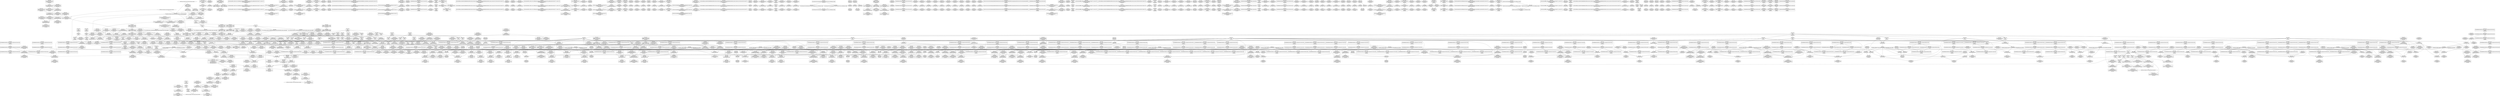 digraph {
	CE0x4415250 [shape=record,shape=Mrecord,label="{CE0x4415250|selinux_task_create:_call1|security/selinux/hooks.c,3450|*SummSink*}"]
	CE0x44818d0 [shape=record,shape=Mrecord,label="{CE0x44818d0|rcu_lock_release:_tmp2|*SummSink*}"]
	CE0x43ffe40 [shape=record,shape=Mrecord,label="{CE0x43ffe40|__rcu_read_lock:_tmp}"]
	CE0x4427fe0 [shape=record,shape=Mrecord,label="{CE0x4427fe0|COLLAPSED:_GCMRE___llvm_gcov_ctr98_internal_global_2_x_i64_zeroinitializer:_elem_0:default:}"]
	CE0x4444fc0 [shape=record,shape=Mrecord,label="{CE0x4444fc0|cred_sid:_tmp4|*LoadInst*|security/selinux/hooks.c,196}"]
	CE0x44734a0 [shape=record,shape=Mrecord,label="{CE0x44734a0|GLOBAL:___rcu_read_unlock|*Constant*|*SummSink*}"]
	CE0x44a3d40 [shape=record,shape=Mrecord,label="{CE0x44a3d40|i64*_getelementptr_inbounds_(_4_x_i64_,_4_x_i64_*___llvm_gcov_ctr130,_i64_0,_i64_2)|*Constant*|*SummSink*}"]
	CE0x44ebde0 [shape=record,shape=Mrecord,label="{CE0x44ebde0|__rcu_read_unlock:_bb}"]
	CE0x44b85c0 [shape=record,shape=Mrecord,label="{CE0x44b85c0|GLOBAL:___preempt_count|Global_var:__preempt_count|*SummSink*}"]
	CE0x44b50e0 [shape=record,shape=Mrecord,label="{CE0x44b50e0|rcu_read_unlock:_tmp19|include/linux/rcupdate.h,933|*SummSink*}"]
	CE0x44f62e0 [shape=record,shape=Mrecord,label="{CE0x44f62e0|_call_void_asm_addl_$1,_%gs:$0_,_*m,ri,*m,_dirflag_,_fpsr_,_flags_(i32*___preempt_count,_i32_%val,_i32*___preempt_count)_#3,_!dbg_!27714,_!srcloc_!27717|./arch/x86/include/asm/preempt.h,72|*SummSink*}"]
	CE0x44aa460 [shape=record,shape=Mrecord,label="{CE0x44aa460|rcu_read_unlock:_tobool|include/linux/rcupdate.h,933}"]
	CE0x448b8d0 [shape=record,shape=Mrecord,label="{CE0x448b8d0|rcu_read_lock:_tmp13|include/linux/rcupdate.h,882}"]
	CE0x44119f0 [shape=record,shape=Mrecord,label="{CE0x44119f0|i64*_getelementptr_inbounds_(_11_x_i64_,_11_x_i64_*___llvm_gcov_ctr125,_i64_0,_i64_0)|*Constant*}"]
	CE0x44a2ba0 [shape=record,shape=Mrecord,label="{CE0x44a2ba0|_call_void___preempt_count_add(i32_1)_#10,_!dbg_!27711|include/linux/rcupdate.h,239}"]
	CE0x44a6600 [shape=record,shape=Mrecord,label="{CE0x44a6600|rcu_read_lock:_tmp20|include/linux/rcupdate.h,882|*SummSource*}"]
	CE0x440e620 [shape=record,shape=Mrecord,label="{CE0x440e620|current_sid:_tmp21|security/selinux/hooks.c,218|*SummSource*}"]
	CE0x445a000 [shape=record,shape=Mrecord,label="{CE0x445a000|task_sid:_tmp23|security/selinux/hooks.c,208}"]
	CE0x4456180 [shape=record,shape=Mrecord,label="{CE0x4456180|task_sid:_do.body5|*SummSink*}"]
	CE0x4464490 [shape=record,shape=Mrecord,label="{CE0x4464490|_ret_void,_!dbg_!27717|include/linux/rcupdate.h,240|*SummSource*}"]
	CE0x44ae370 [shape=record,shape=Mrecord,label="{CE0x44ae370|GLOBAL:___llvm_gcov_ctr132|Global_var:__llvm_gcov_ctr132|*SummSink*}"]
	CE0x4477340 [shape=record,shape=Mrecord,label="{CE0x4477340|__preempt_count_add:_tmp|*SummSink*}"]
	CE0x4417d60 [shape=record,shape=Mrecord,label="{CE0x4417d60|current_has_perm:_call1|security/selinux/hooks.c,1543|*SummSink*}"]
	CE0x441e4a0 [shape=record,shape=Mrecord,label="{CE0x441e4a0|current_sid:_tmp8|security/selinux/hooks.c,218|*SummSource*}"]
	CE0x4406ad0 [shape=record,shape=Mrecord,label="{CE0x4406ad0|i64_1|*Constant*|*SummSource*}"]
	CE0x4471780 [shape=record,shape=Mrecord,label="{CE0x4471780|i64_7|*Constant*|*SummSink*}"]
	CE0x446d470 [shape=record,shape=Mrecord,label="{CE0x446d470|GLOBAL:_rcu_lock_acquire|*Constant*|*SummSource*}"]
	CE0x449b6a0 [shape=record,shape=Mrecord,label="{CE0x449b6a0|__rcu_read_lock:_tmp4|include/linux/rcupdate.h,239|*SummSource*}"]
	CE0x449f8a0 [shape=record,shape=Mrecord,label="{CE0x449f8a0|__preempt_count_add:_bb|*SummSource*}"]
	CE0x449d1f0 [shape=record,shape=Mrecord,label="{CE0x449d1f0|rcu_lock_acquire:_tmp1}"]
	CE0x4445a90 [shape=record,shape=Mrecord,label="{CE0x4445a90|current_sid:_call4|security/selinux/hooks.c,218}"]
	CE0x445fa50 [shape=record,shape=Mrecord,label="{CE0x445fa50|rcu_read_lock:_tmp}"]
	CE0x44d98d0 [shape=record,shape=Mrecord,label="{CE0x44d98d0|rcu_lock_release:_tmp3|*SummSink*}"]
	CE0x44a3fa0 [shape=record,shape=Mrecord,label="{CE0x44a3fa0|rcu_read_unlock:_tmp8|include/linux/rcupdate.h,933|*SummSink*}"]
	CE0x443ab90 [shape=record,shape=Mrecord,label="{CE0x443ab90|current_has_perm:_tmp|*SummSink*}"]
	CE0x4451670 [shape=record,shape=Mrecord,label="{CE0x4451670|cred_sid:_security|security/selinux/hooks.c,196|*SummSource*}"]
	CE0x4452040 [shape=record,shape=Mrecord,label="{CE0x4452040|task_sid:_tmp6|security/selinux/hooks.c,208}"]
	CE0x44658d0 [shape=record,shape=Mrecord,label="{CE0x44658d0|rcu_read_lock:_tmp4|include/linux/rcupdate.h,882|*SummSource*}"]
	CE0x44ee0e0 [shape=record,shape=Mrecord,label="{CE0x44ee0e0|i64*_getelementptr_inbounds_(_4_x_i64_,_4_x_i64_*___llvm_gcov_ctr128,_i64_0,_i64_0)|*Constant*|*SummSink*}"]
	CE0x44a4270 [shape=record,shape=Mrecord,label="{CE0x44a4270|rcu_read_unlock:_tobool1|include/linux/rcupdate.h,933}"]
	CE0x44af2e0 [shape=record,shape=Mrecord,label="{CE0x44af2e0|rcu_read_lock:_tmp9|include/linux/rcupdate.h,882}"]
	CE0x448c0e0 [shape=record,shape=Mrecord,label="{CE0x448c0e0|rcu_read_lock:_tmp14|include/linux/rcupdate.h,882|*SummSink*}"]
	CE0x445d0b0 [shape=record,shape=Mrecord,label="{CE0x445d0b0|cred_sid:_entry}"]
	CE0x4467ce0 [shape=record,shape=Mrecord,label="{CE0x4467ce0|i64*_getelementptr_inbounds_(_11_x_i64_,_11_x_i64_*___llvm_gcov_ctr132,_i64_0,_i64_1)|*Constant*|*SummSource*}"]
	CE0x44515e0 [shape=record,shape=Mrecord,label="{CE0x44515e0|cred_sid:_security|security/selinux/hooks.c,196}"]
	CE0x447a4b0 [shape=record,shape=Mrecord,label="{CE0x447a4b0|__preempt_count_add:_tmp1|*SummSource*}"]
	CE0x4418190 [shape=record,shape=Mrecord,label="{CE0x4418190|current_sid:_tmp1|*SummSource*}"]
	CE0x4425280 [shape=record,shape=Mrecord,label="{CE0x4425280|get_current:_tmp}"]
	CE0x4499db0 [shape=record,shape=Mrecord,label="{CE0x4499db0|_call_void_lock_acquire(%struct.lockdep_map*_%map,_i32_0,_i32_0,_i32_2,_i32_0,_%struct.lockdep_map*_null,_i64_ptrtoint_(i8*_blockaddress(_rcu_lock_acquire,_%__here)_to_i64))_#10,_!dbg_!27716|include/linux/rcupdate.h,418}"]
	CE0x4404760 [shape=record,shape=Mrecord,label="{CE0x4404760|selinux_task_create:_call|security/selinux/hooks.c,3450|*SummSource*}"]
	CE0x43f66a0 [shape=record,shape=Mrecord,label="{CE0x43f66a0|_ret_void,_!dbg_!27717|include/linux/rcupdate.h,419|*SummSink*}"]
	CE0x44ac980 [shape=record,shape=Mrecord,label="{CE0x44ac980|__preempt_count_add:_val|Function::__preempt_count_add&Arg::val::}"]
	CE0x4528460 [shape=record,shape=Mrecord,label="{CE0x4528460|__preempt_count_sub:_tmp6|./arch/x86/include/asm/preempt.h,78|*SummSource*}"]
	CE0x44a88e0 [shape=record,shape=Mrecord,label="{CE0x44a88e0|__rcu_read_lock:_tmp7|include/linux/rcupdate.h,240|*SummSink*}"]
	CE0x4494e20 [shape=record,shape=Mrecord,label="{CE0x4494e20|i64*_getelementptr_inbounds_(_4_x_i64_,_4_x_i64_*___llvm_gcov_ctr134,_i64_0,_i64_3)|*Constant*}"]
	CE0x442cbb0 [shape=record,shape=Mrecord,label="{CE0x442cbb0|current_sid:_bb|*SummSource*}"]
	CE0x4460c00 [shape=record,shape=Mrecord,label="{CE0x4460c00|_call_void___rcu_read_lock()_#10,_!dbg_!27710|include/linux/rcupdate.h,879|*SummSource*}"]
	CE0x4516e90 [shape=record,shape=Mrecord,label="{CE0x4516e90|i64_1|*Constant*}"]
	CE0x44b4390 [shape=record,shape=Mrecord,label="{CE0x44b4390|i8*_getelementptr_inbounds_(_44_x_i8_,_44_x_i8_*_.str47,_i32_0,_i32_0)|*Constant*}"]
	CE0x43f3e10 [shape=record,shape=Mrecord,label="{CE0x43f3e10|selinux_task_create:_bb|*SummSource*}"]
	CE0x44a4a00 [shape=record,shape=Mrecord,label="{CE0x44a4a00|rcu_read_unlock:_tmp15|include/linux/rcupdate.h,933}"]
	CE0x44b5470 [shape=record,shape=Mrecord,label="{CE0x44b5470|rcu_read_unlock:_tmp20|include/linux/rcupdate.h,933|*SummSource*}"]
	CE0x44426e0 [shape=record,shape=Mrecord,label="{CE0x44426e0|i32_883|*Constant*|*SummSource*}"]
	CE0x44015f0 [shape=record,shape=Mrecord,label="{CE0x44015f0|i64*_getelementptr_inbounds_(_13_x_i64_,_13_x_i64_*___llvm_gcov_ctr126,_i64_0,_i64_0)|*Constant*}"]
	CE0x440bd00 [shape=record,shape=Mrecord,label="{CE0x440bd00|current_sid:_tmp17|security/selinux/hooks.c,218|*SummSource*}"]
	CE0x4467210 [shape=record,shape=Mrecord,label="{CE0x4467210|rcu_read_lock:_tobool|include/linux/rcupdate.h,882}"]
	CE0x440a0c0 [shape=record,shape=Mrecord,label="{CE0x440a0c0|get_current:_tmp4|./arch/x86/include/asm/current.h,14|*SummSink*}"]
	CE0x44568e0 [shape=record,shape=Mrecord,label="{CE0x44568e0|task_sid:_tobool4|security/selinux/hooks.c,208}"]
	CE0x43f76a0 [shape=record,shape=Mrecord,label="{CE0x43f76a0|GLOBAL:_task_sid.__warned|Global_var:task_sid.__warned|*SummSource*}"]
	CE0x4401180 [shape=record,shape=Mrecord,label="{CE0x4401180|GLOBAL:_lockdep_rcu_suspicious|*Constant*|*SummSource*}"]
	CE0x445fac0 [shape=record,shape=Mrecord,label="{CE0x445fac0|COLLAPSED:_GCMRE___llvm_gcov_ctr127_internal_global_11_x_i64_zeroinitializer:_elem_0:default:}"]
	CE0x44764b0 [shape=record,shape=Mrecord,label="{CE0x44764b0|rcu_lock_release:_tmp7|*SummSink*}"]
	CE0x448d8f0 [shape=record,shape=Mrecord,label="{CE0x448d8f0|rcu_read_unlock:_tmp6|include/linux/rcupdate.h,933|*SummSource*}"]
	CE0x4424ca0 [shape=record,shape=Mrecord,label="{CE0x4424ca0|i64*_getelementptr_inbounds_(_4_x_i64_,_4_x_i64_*___llvm_gcov_ctr135,_i64_0,_i64_2)|*Constant*|*SummSource*}"]
	CE0x4475cd0 [shape=record,shape=Mrecord,label="{CE0x4475cd0|i64*_getelementptr_inbounds_(_4_x_i64_,_4_x_i64_*___llvm_gcov_ctr133,_i64_0,_i64_3)|*Constant*|*SummSource*}"]
	CE0x44595c0 [shape=record,shape=Mrecord,label="{CE0x44595c0|task_sid:_tmp21|security/selinux/hooks.c,208|*SummSink*}"]
	CE0x441c480 [shape=record,shape=Mrecord,label="{CE0x441c480|_ret_i32_%retval.0,_!dbg_!27728|security/selinux/avc.c,775}"]
	CE0x4455610 [shape=record,shape=Mrecord,label="{CE0x4455610|task_sid:_tmp16|security/selinux/hooks.c,208}"]
	CE0x4456440 [shape=record,shape=Mrecord,label="{CE0x4456440|i32_0|*Constant*}"]
	CE0x4400660 [shape=record,shape=Mrecord,label="{CE0x4400660|task_sid:_tmp3|*SummSink*}"]
	CE0x4467480 [shape=record,shape=Mrecord,label="{CE0x4467480|task_sid:_tmp10|security/selinux/hooks.c,208|*SummSource*}"]
	CE0x440b740 [shape=record,shape=Mrecord,label="{CE0x440b740|i64*_getelementptr_inbounds_(_11_x_i64_,_11_x_i64_*___llvm_gcov_ctr125,_i64_0,_i64_9)|*Constant*|*SummSource*}"]
	CE0x449b710 [shape=record,shape=Mrecord,label="{CE0x449b710|__rcu_read_lock:_tmp4|include/linux/rcupdate.h,239|*SummSink*}"]
	CE0x44a1720 [shape=record,shape=Mrecord,label="{CE0x44a1720|_call_void_lockdep_rcu_suspicious(i8*_getelementptr_inbounds_(_25_x_i8_,_25_x_i8_*_.str45,_i32_0,_i32_0),_i32_934,_i8*_getelementptr_inbounds_(_44_x_i8_,_44_x_i8_*_.str47,_i32_0,_i32_0))_#10,_!dbg_!27726|include/linux/rcupdate.h,933}"]
	CE0x4454000 [shape=record,shape=Mrecord,label="{CE0x4454000|rcu_read_lock:_entry}"]
	CE0x43f1fc0 [shape=record,shape=Mrecord,label="{CE0x43f1fc0|current_sid:_tmp1}"]
	CE0x446a8e0 [shape=record,shape=Mrecord,label="{CE0x446a8e0|task_sid:_real_cred|security/selinux/hooks.c,208}"]
	CE0x4411ac0 [shape=record,shape=Mrecord,label="{CE0x4411ac0|i64*_getelementptr_inbounds_(_11_x_i64_,_11_x_i64_*___llvm_gcov_ctr125,_i64_0,_i64_0)|*Constant*|*SummSource*}"]
	CE0x4470b50 [shape=record,shape=Mrecord,label="{CE0x4470b50|rcu_lock_release:_tmp5|include/linux/rcupdate.h,423|*SummSink*}"]
	CE0x44e2ad0 [shape=record,shape=Mrecord,label="{CE0x44e2ad0|__preempt_count_add:_bb|*SummSink*}"]
	CE0x44686a0 [shape=record,shape=Mrecord,label="{CE0x44686a0|__rcu_read_lock:_entry}"]
	CE0x4412ec0 [shape=record,shape=Mrecord,label="{CE0x4412ec0|_ret_i32_%call2,_!dbg_!27718|security/selinux/hooks.c,1544}"]
	CE0x44adf00 [shape=record,shape=Mrecord,label="{CE0x44adf00|_ret_void,_!dbg_!27719|./arch/x86/include/asm/preempt.h,73|*SummSource*}"]
	CE0x44b2f20 [shape=record,shape=Mrecord,label="{CE0x44b2f20|rcu_read_unlock:_tmp18|include/linux/rcupdate.h,933|*SummSource*}"]
	CE0x44530c0 [shape=record,shape=Mrecord,label="{CE0x44530c0|task_sid:_tmp10|security/selinux/hooks.c,208}"]
	CE0x4459490 [shape=record,shape=Mrecord,label="{CE0x4459490|task_sid:_tmp21|security/selinux/hooks.c,208|*SummSource*}"]
	CE0x44af0f0 [shape=record,shape=Mrecord,label="{CE0x44af0f0|rcu_read_lock:_tmp9|include/linux/rcupdate.h,882|*SummSource*}"]
	CE0x4422a00 [shape=record,shape=Mrecord,label="{CE0x4422a00|rcu_read_lock:_land.lhs.true|*SummSource*}"]
	CE0x448f790 [shape=record,shape=Mrecord,label="{CE0x448f790|__preempt_count_add:_val|Function::__preempt_count_add&Arg::val::|*SummSink*}"]
	CE0x4450f80 [shape=record,shape=Mrecord,label="{CE0x4450f80|i64_7|*Constant*|*SummSource*}"]
	CE0x4459e80 [shape=record,shape=Mrecord,label="{CE0x4459e80|task_sid:_tmp24|security/selinux/hooks.c,208|*SummSource*}"]
	CE0x4418700 [shape=record,shape=Mrecord,label="{CE0x4418700|i64*_getelementptr_inbounds_(_2_x_i64_,_2_x_i64_*___llvm_gcov_ctr271,_i64_0,_i64_0)|*Constant*}"]
	CE0x445d560 [shape=record,shape=Mrecord,label="{CE0x445d560|cred_sid:_cred|Function::cred_sid&Arg::cred::|*SummSink*}"]
	CE0x4495660 [shape=record,shape=Mrecord,label="{CE0x4495660|_call_void_asm_addl_$1,_%gs:$0_,_*m,ri,*m,_dirflag_,_fpsr_,_flags_(i32*___preempt_count,_i32_%sub,_i32*___preempt_count)_#3,_!dbg_!27717,_!srcloc_!27718|./arch/x86/include/asm/preempt.h,77}"]
	CE0x445aa50 [shape=record,shape=Mrecord,label="{CE0x445aa50|i64*_getelementptr_inbounds_(_13_x_i64_,_13_x_i64_*___llvm_gcov_ctr126,_i64_0,_i64_11)|*Constant*}"]
	CE0x43fb990 [shape=record,shape=Mrecord,label="{CE0x43fb990|i64_2|*Constant*|*SummSource*}"]
	CE0x44237e0 [shape=record,shape=Mrecord,label="{CE0x44237e0|__preempt_count_add:_tmp1|*SummSink*}"]
	CE0x43fa710 [shape=record,shape=Mrecord,label="{CE0x43fa710|%struct.common_audit_data*_null|*Constant*}"]
	CE0x44b66b0 [shape=record,shape=Mrecord,label="{CE0x44b66b0|rcu_read_unlock:_tmp22|include/linux/rcupdate.h,935}"]
	CE0x4479b40 [shape=record,shape=Mrecord,label="{CE0x4479b40|__preempt_count_sub:_do.end}"]
	CE0x4429ad0 [shape=record,shape=Mrecord,label="{CE0x4429ad0|current_has_perm:_call2|security/selinux/hooks.c,1544|*SummSource*}"]
	CE0x446ae80 [shape=record,shape=Mrecord,label="{CE0x446ae80|task_sid:_do.end|*SummSource*}"]
	CE0x4460b20 [shape=record,shape=Mrecord,label="{CE0x4460b20|task_sid:_tmp6|security/selinux/hooks.c,208|*SummSource*}"]
	CE0x4490ae0 [shape=record,shape=Mrecord,label="{CE0x4490ae0|_ret_void,_!dbg_!27720|./arch/x86/include/asm/preempt.h,78}"]
	CE0x44dd5a0 [shape=record,shape=Mrecord,label="{CE0x44dd5a0|GLOBAL:_lock_acquire|*Constant*}"]
	CE0x44d97d0 [shape=record,shape=Mrecord,label="{CE0x44d97d0|rcu_lock_release:_tmp3|*SummSource*}"]
	CE0x441e070 [shape=record,shape=Mrecord,label="{CE0x441e070|current_sid:_tmp8|security/selinux/hooks.c,218}"]
	CE0x446e510 [shape=record,shape=Mrecord,label="{CE0x446e510|i64*_getelementptr_inbounds_(_2_x_i64_,_2_x_i64_*___llvm_gcov_ctr131,_i64_0,_i64_0)|*Constant*|*SummSource*}"]
	CE0x4471670 [shape=record,shape=Mrecord,label="{CE0x4471670|i64*_getelementptr_inbounds_(_4_x_i64_,_4_x_i64_*___llvm_gcov_ctr130,_i64_0,_i64_0)|*Constant*|*SummSink*}"]
	CE0x44a5010 [shape=record,shape=Mrecord,label="{CE0x44a5010|rcu_read_unlock:_tmp16|include/linux/rcupdate.h,933|*SummSource*}"]
	CE0x4445c10 [shape=record,shape=Mrecord,label="{CE0x4445c10|current_sid:_call4|security/selinux/hooks.c,218|*SummSource*}"]
	CE0x449f250 [shape=record,shape=Mrecord,label="{CE0x449f250|__preempt_count_add:_bb}"]
	CE0x4456b20 [shape=record,shape=Mrecord,label="{CE0x4456b20|task_sid:_tobool4|security/selinux/hooks.c,208|*SummSink*}"]
	CE0x44a38d0 [shape=record,shape=Mrecord,label="{CE0x44a38d0|rcu_read_unlock:_tmp7|include/linux/rcupdate.h,933|*SummSource*}"]
	CE0x43f3d40 [shape=record,shape=Mrecord,label="{CE0x43f3d40|GLOBAL:_current_sid|*Constant*}"]
	CE0x443beb0 [shape=record,shape=Mrecord,label="{CE0x443beb0|current_sid:_if.end|*SummSink*}"]
	CE0x44468e0 [shape=record,shape=Mrecord,label="{CE0x44468e0|current_sid:_cred|security/selinux/hooks.c,218|*SummSource*}"]
	CE0x449d780 [shape=record,shape=Mrecord,label="{CE0x449d780|rcu_read_unlock:_if.then|*SummSource*}"]
	CE0x44569f0 [shape=record,shape=Mrecord,label="{CE0x44569f0|task_sid:_tobool4|security/selinux/hooks.c,208|*SummSource*}"]
	CE0x4400590 [shape=record,shape=Mrecord,label="{CE0x4400590|task_sid:_tmp3|*SummSource*}"]
	CE0x441d550 [shape=record,shape=Mrecord,label="{CE0x441d550|current_sid:_tobool|security/selinux/hooks.c,218|*SummSource*}"]
	CE0x44d9550 [shape=record,shape=Mrecord,label="{CE0x44d9550|__preempt_count_add:_tmp5|./arch/x86/include/asm/preempt.h,72|*SummSource*}"]
	CE0x448d540 [shape=record,shape=Mrecord,label="{CE0x448d540|rcu_read_lock:_tmp7|include/linux/rcupdate.h,882|*SummSink*}"]
	CE0x4446310 [shape=record,shape=Mrecord,label="{CE0x4446310|i32_78|*Constant*}"]
	CE0x442a790 [shape=record,shape=Mrecord,label="{CE0x442a790|avc_has_perm:_requested|Function::avc_has_perm&Arg::requested::|*SummSink*}"]
	CE0x440f370 [shape=record,shape=Mrecord,label="{CE0x440f370|current_sid:_tmp22|security/selinux/hooks.c,218}"]
	CE0x445ae40 [shape=record,shape=Mrecord,label="{CE0x445ae40|task_sid:_tmp24|security/selinux/hooks.c,208|*SummSink*}"]
	CE0x44513d0 [shape=record,shape=Mrecord,label="{CE0x44513d0|task_sid:_tmp15|security/selinux/hooks.c,208|*SummSource*}"]
	CE0x446fba0 [shape=record,shape=Mrecord,label="{CE0x446fba0|_call_void_mcount()_#3}"]
	CE0x446b1b0 [shape=record,shape=Mrecord,label="{CE0x446b1b0|task_sid:_bb|*SummSource*}"]
	CE0x445add0 [shape=record,shape=Mrecord,label="{CE0x445add0|i64*_getelementptr_inbounds_(_13_x_i64_,_13_x_i64_*___llvm_gcov_ctr126,_i64_0,_i64_11)|*Constant*|*SummSink*}"]
	CE0x44ee2b0 [shape=record,shape=Mrecord,label="{CE0x44ee2b0|__rcu_read_lock:_do.end|*SummSink*}"]
	CE0x44df000 [shape=record,shape=Mrecord,label="{CE0x44df000|__preempt_count_add:_do.end|*SummSink*}"]
	CE0x450ef80 [shape=record,shape=Mrecord,label="{CE0x450ef80|i64*_getelementptr_inbounds_(_4_x_i64_,_4_x_i64_*___llvm_gcov_ctr134,_i64_0,_i64_0)|*Constant*|*SummSource*}"]
	CE0x44a7ed0 [shape=record,shape=Mrecord,label="{CE0x44a7ed0|i64*_getelementptr_inbounds_(_2_x_i64_,_2_x_i64_*___llvm_gcov_ctr131,_i64_0,_i64_0)|*Constant*|*SummSink*}"]
	CE0x44a60e0 [shape=record,shape=Mrecord,label="{CE0x44a60e0|rcu_read_lock:_tmp19|include/linux/rcupdate.h,882|*SummSource*}"]
	CE0x446c300 [shape=record,shape=Mrecord,label="{CE0x446c300|i64*_getelementptr_inbounds_(_11_x_i64_,_11_x_i64_*___llvm_gcov_ctr132,_i64_0,_i64_0)|*Constant*|*SummSink*}"]
	CE0x4468ea0 [shape=record,shape=Mrecord,label="{CE0x4468ea0|task_sid:_tmp7|security/selinux/hooks.c,208|*SummSource*}"]
	CE0x44531c0 [shape=record,shape=Mrecord,label="{CE0x44531c0|i64*_getelementptr_inbounds_(_13_x_i64_,_13_x_i64_*___llvm_gcov_ctr126,_i64_0,_i64_8)|*Constant*|*SummSink*}"]
	CE0x4453eb0 [shape=record,shape=Mrecord,label="{CE0x4453eb0|GLOBAL:_rcu_read_lock|*Constant*|*SummSource*}"]
	CE0x440a860 [shape=record,shape=Mrecord,label="{CE0x440a860|current_sid:_tmp15|security/selinux/hooks.c,218|*SummSink*}"]
	CE0x4450ff0 [shape=record,shape=Mrecord,label="{CE0x4450ff0|task_sid:_tmp14|security/selinux/hooks.c,208|*SummSink*}"]
	CE0x4407490 [shape=record,shape=Mrecord,label="{CE0x4407490|current_has_perm:_tsk|Function::current_has_perm&Arg::tsk::|*SummSink*}"]
	CE0x43f7500 [shape=record,shape=Mrecord,label="{CE0x43f7500|i32_0|*Constant*|*SummSource*}"]
	CE0x44b6c60 [shape=record,shape=Mrecord,label="{CE0x44b6c60|_call_void_rcu_lock_release(%struct.lockdep_map*_rcu_lock_map)_#10,_!dbg_!27733|include/linux/rcupdate.h,935|*SummSource*}"]
	CE0x4404d70 [shape=record,shape=Mrecord,label="{CE0x4404d70|selinux_task_create:_tmp}"]
	CE0x445e720 [shape=record,shape=Mrecord,label="{CE0x445e720|i64*_getelementptr_inbounds_(_4_x_i64_,_4_x_i64_*___llvm_gcov_ctr130,_i64_0,_i64_1)|*Constant*}"]
	CE0x4489500 [shape=record,shape=Mrecord,label="{CE0x4489500|__preempt_count_sub:_tmp3|*SummSink*}"]
	CE0x4460980 [shape=record,shape=Mrecord,label="{CE0x4460980|task_sid:_tmp7|security/selinux/hooks.c,208}"]
	CE0x44aea90 [shape=record,shape=Mrecord,label="{CE0x44aea90|rcu_lock_acquire:_tmp2|*SummSink*}"]
	CE0x442ca90 [shape=record,shape=Mrecord,label="{CE0x442ca90|current_sid:_bb}"]
	CE0x44eebc0 [shape=record,shape=Mrecord,label="{CE0x44eebc0|rcu_lock_release:_tmp1}"]
	CE0x44d91d0 [shape=record,shape=Mrecord,label="{CE0x44d91d0|__preempt_count_add:_tmp5|./arch/x86/include/asm/preempt.h,72|*SummSink*}"]
	CE0x4420530 [shape=record,shape=Mrecord,label="{CE0x4420530|_call_void_lockdep_rcu_suspicious(i8*_getelementptr_inbounds_(_25_x_i8_,_25_x_i8_*_.str3,_i32_0,_i32_0),_i32_218,_i8*_getelementptr_inbounds_(_45_x_i8_,_45_x_i8_*_.str12,_i32_0,_i32_0))_#10,_!dbg_!27727|security/selinux/hooks.c,218}"]
	CE0x4426100 [shape=record,shape=Mrecord,label="{CE0x4426100|cred_sid:_sid|security/selinux/hooks.c,197}"]
	CE0x450f870 [shape=record,shape=Mrecord,label="{CE0x450f870|__preempt_count_sub:_do.end|*SummSource*}"]
	CE0x4461090 [shape=record,shape=Mrecord,label="{CE0x4461090|task_sid:_call|security/selinux/hooks.c,208|*SummSink*}"]
	CE0x43f1850 [shape=record,shape=Mrecord,label="{CE0x43f1850|COLLAPSED:_GCMRE___llvm_gcov_ctr136_internal_global_2_x_i64_zeroinitializer:_elem_0:default:}"]
	CE0x44682e0 [shape=record,shape=Mrecord,label="{CE0x44682e0|rcu_read_lock:_tmp1}"]
	CE0x43ffae0 [shape=record,shape=Mrecord,label="{CE0x43ffae0|current_sid:_tmp5|security/selinux/hooks.c,218}"]
	CE0x44b1e00 [shape=record,shape=Mrecord,label="{CE0x44b1e00|rcu_read_unlock:_tmp16|include/linux/rcupdate.h,933|*SummSink*}"]
	CE0x44a8170 [shape=record,shape=Mrecord,label="{CE0x44a8170|cred_sid:_bb|*SummSink*}"]
	CE0x449f4f0 [shape=record,shape=Mrecord,label="{CE0x449f4f0|__rcu_read_unlock:_tmp7|include/linux/rcupdate.h,245|*SummSource*}"]
	CE0x44f3b80 [shape=record,shape=Mrecord,label="{CE0x44f3b80|i64*_getelementptr_inbounds_(_4_x_i64_,_4_x_i64_*___llvm_gcov_ctr135,_i64_0,_i64_2)|*Constant*}"]
	CE0x44264c0 [shape=record,shape=Mrecord,label="{CE0x44264c0|rcu_read_lock:_do.end}"]
	CE0x4463e60 [shape=record,shape=Mrecord,label="{CE0x4463e60|rcu_read_lock:_tmp7|include/linux/rcupdate.h,882}"]
	CE0x44dc670 [shape=record,shape=Mrecord,label="{CE0x44dc670|i32_1|*Constant*}"]
	CE0x44a10a0 [shape=record,shape=Mrecord,label="{CE0x44a10a0|rcu_lock_acquire:_indirectgoto}"]
	CE0x450f220 [shape=record,shape=Mrecord,label="{CE0x450f220|__preempt_count_sub:_tmp5|./arch/x86/include/asm/preempt.h,77|*SummSink*}"]
	CE0x449aae0 [shape=record,shape=Mrecord,label="{CE0x449aae0|rcu_read_unlock:_tmp2|*SummSink*}"]
	CE0x442b690 [shape=record,shape=Mrecord,label="{CE0x442b690|i64_5|*Constant*|*SummSource*}"]
	CE0x43faca0 [shape=record,shape=Mrecord,label="{CE0x43faca0|avc_has_perm:_auditdata|Function::avc_has_perm&Arg::auditdata::}"]
	CE0x44eac10 [shape=record,shape=Mrecord,label="{CE0x44eac10|__preempt_count_sub:_tmp6|./arch/x86/include/asm/preempt.h,78|*SummSink*}"]
	CE0x4467ed0 [shape=record,shape=Mrecord,label="{CE0x4467ed0|cred_sid:_tmp5|security/selinux/hooks.c,196|*SummSource*}"]
	CE0x43f6b00 [shape=record,shape=Mrecord,label="{CE0x43f6b00|current_sid:_tmp5|security/selinux/hooks.c,218|*SummSource*}"]
	CE0x44df0d0 [shape=record,shape=Mrecord,label="{CE0x44df0d0|__preempt_count_sub:_tmp1}"]
	CE0x43ffff0 [shape=record,shape=Mrecord,label="{CE0x43ffff0|current_sid:_land.lhs.true2}"]
	CE0x4455e80 [shape=record,shape=Mrecord,label="{CE0x4455e80|rcu_read_unlock:_tmp8|include/linux/rcupdate.h,933|*SummSource*}"]
	CE0x4423bc0 [shape=record,shape=Mrecord,label="{CE0x4423bc0|__preempt_count_add:_tmp6|./arch/x86/include/asm/preempt.h,73}"]
	CE0x43f6350 [shape=record,shape=Mrecord,label="{CE0x43f6350|current_sid:_tobool|security/selinux/hooks.c,218|*SummSink*}"]
	CE0x4470690 [shape=record,shape=Mrecord,label="{CE0x4470690|rcu_lock_release:_tmp4|include/linux/rcupdate.h,423|*SummSource*}"]
	CE0x4416850 [shape=record,shape=Mrecord,label="{CE0x4416850|get_current:_tmp3}"]
	CE0x43fcd10 [shape=record,shape=Mrecord,label="{CE0x43fcd10|i32_218|*Constant*|*SummSink*}"]
	CE0x447ac00 [shape=record,shape=Mrecord,label="{CE0x447ac00|rcu_lock_acquire:_tmp7|*SummSource*}"]
	CE0x4490880 [shape=record,shape=Mrecord,label="{CE0x4490880|__preempt_count_sub:_entry|*SummSource*}"]
	CE0x44a56e0 [shape=record,shape=Mrecord,label="{CE0x44a56e0|rcu_read_lock:_tobool1|include/linux/rcupdate.h,882|*SummSource*}"]
	CE0x43f8820 [shape=record,shape=Mrecord,label="{CE0x43f8820|current_sid:_tmp13|security/selinux/hooks.c,218|*SummSink*}"]
	CE0x44b6370 [shape=record,shape=Mrecord,label="{CE0x44b6370|_call_void_rcu_lock_release(%struct.lockdep_map*_rcu_lock_map)_#10,_!dbg_!27733|include/linux/rcupdate.h,935}"]
	CE0x445d420 [shape=record,shape=Mrecord,label="{CE0x445d420|cred_sid:_cred|Function::cred_sid&Arg::cred::}"]
	CE0x4459a20 [shape=record,shape=Mrecord,label="{CE0x4459a20|i64*_getelementptr_inbounds_(_13_x_i64_,_13_x_i64_*___llvm_gcov_ctr126,_i64_0,_i64_10)|*Constant*}"]
	CE0x448dc60 [shape=record,shape=Mrecord,label="{CE0x448dc60|_ret_void,_!dbg_!27717|include/linux/rcupdate.h,419}"]
	CE0x441ccf0 [shape=record,shape=Mrecord,label="{CE0x441ccf0|current_sid:_tmp11|security/selinux/hooks.c,218|*SummSource*}"]
	CE0x446ce60 [shape=record,shape=Mrecord,label="{CE0x446ce60|_call_void_mcount()_#3}"]
	CE0x448f990 [shape=record,shape=Mrecord,label="{CE0x448f990|__preempt_count_add:_entry|*SummSource*}"]
	CE0x443d7a0 [shape=record,shape=Mrecord,label="{CE0x443d7a0|task_sid:_tmp13|security/selinux/hooks.c,208}"]
	CE0x4457b00 [shape=record,shape=Mrecord,label="{CE0x4457b00|%struct.task_struct*_(%struct.task_struct**)*_asm_movq_%gs:$_1:P_,$0_,_r,im,_dirflag_,_fpsr_,_flags_}"]
	CE0x44a54e0 [shape=record,shape=Mrecord,label="{CE0x44a54e0|i64_4|*Constant*}"]
	CE0x43f4640 [shape=record,shape=Mrecord,label="{CE0x43f4640|selinux_task_create:_tmp3|*SummSource*}"]
	CE0x44ab720 [shape=record,shape=Mrecord,label="{CE0x44ab720|i64*_getelementptr_inbounds_(_4_x_i64_,_4_x_i64_*___llvm_gcov_ctr128,_i64_0,_i64_3)|*Constant*|*SummSink*}"]
	CE0x4481b40 [shape=record,shape=Mrecord,label="{CE0x4481b40|i64*_getelementptr_inbounds_(_4_x_i64_,_4_x_i64_*___llvm_gcov_ctr133,_i64_0,_i64_2)|*Constant*}"]
	CE0x4494d30 [shape=record,shape=Mrecord,label="{CE0x4494d30|__rcu_read_unlock:_bb|*SummSource*}"]
	CE0x443c070 [shape=record,shape=Mrecord,label="{CE0x443c070|task_sid:_if.end}"]
	CE0x4419020 [shape=record,shape=Mrecord,label="{CE0x4419020|get_current:_entry|*SummSource*}"]
	CE0x44a3350 [shape=record,shape=Mrecord,label="{CE0x44a3350|COLLAPSED:_GCMRE___llvm_gcov_ctr133_internal_global_4_x_i64_zeroinitializer:_elem_0:default:}"]
	CE0x43f1280 [shape=record,shape=Mrecord,label="{CE0x43f1280|current_sid:_tmp6|security/selinux/hooks.c,218}"]
	CE0x442c3b0 [shape=record,shape=Mrecord,label="{CE0x442c3b0|current_has_perm:_tmp3|*SummSink*}"]
	CE0x447c690 [shape=record,shape=Mrecord,label="{CE0x447c690|COLLAPSED:_GCMRE___llvm_gcov_ctr130_internal_global_4_x_i64_zeroinitializer:_elem_0:default:}"]
	CE0x44763b0 [shape=record,shape=Mrecord,label="{CE0x44763b0|rcu_lock_release:_tmp7|*SummSource*}"]
	CE0x4468f30 [shape=record,shape=Mrecord,label="{CE0x4468f30|task_sid:_tmp9|security/selinux/hooks.c,208}"]
	CE0x44da8a0 [shape=record,shape=Mrecord,label="{CE0x44da8a0|i64*_getelementptr_inbounds_(_4_x_i64_,_4_x_i64_*___llvm_gcov_ctr135,_i64_0,_i64_0)|*Constant*|*SummSink*}"]
	CE0x442cca0 [shape=record,shape=Mrecord,label="{CE0x442cca0|current_sid:_bb|*SummSink*}"]
	CE0x44de0a0 [shape=record,shape=Mrecord,label="{CE0x44de0a0|__rcu_read_unlock:_tmp6|include/linux/rcupdate.h,245|*SummSource*}"]
	CE0x44605f0 [shape=record,shape=Mrecord,label="{CE0x44605f0|cred_sid:_tmp2|*SummSource*}"]
	CE0x44ad920 [shape=record,shape=Mrecord,label="{CE0x44ad920|GLOBAL:_rcu_lock_map|Global_var:rcu_lock_map|*SummSink*}"]
	CE0x4473eb0 [shape=record,shape=Mrecord,label="{CE0x4473eb0|__rcu_read_lock:_bb}"]
	CE0x44583d0 [shape=record,shape=Mrecord,label="{CE0x44583d0|i8*_getelementptr_inbounds_(_41_x_i8_,_41_x_i8_*_.str44,_i32_0,_i32_0)|*Constant*|*SummSource*}"]
	CE0x443ac70 [shape=record,shape=Mrecord,label="{CE0x443ac70|current_has_perm:_tmp1}"]
	CE0x4456ed0 [shape=record,shape=Mrecord,label="{CE0x4456ed0|cred_sid:_tmp1}"]
	CE0x4480d60 [shape=record,shape=Mrecord,label="{CE0x4480d60|rcu_lock_acquire:_indirectgoto|*SummSource*}"]
	CE0x4490eb0 [shape=record,shape=Mrecord,label="{CE0x4490eb0|_call_void_mcount()_#3|*SummSource*}"]
	CE0x4479770 [shape=record,shape=Mrecord,label="{CE0x4479770|__preempt_count_sub:_tmp6|./arch/x86/include/asm/preempt.h,78}"]
	CE0x4401f60 [shape=record,shape=Mrecord,label="{CE0x4401f60|current_sid:_tobool1|security/selinux/hooks.c,218|*SummSource*}"]
	CE0x443b1c0 [shape=record,shape=Mrecord,label="{CE0x443b1c0|i64*_getelementptr_inbounds_(_2_x_i64_,_2_x_i64_*___llvm_gcov_ctr136,_i64_0,_i64_1)|*Constant*|*SummSource*}"]
	CE0x4462de0 [shape=record,shape=Mrecord,label="{CE0x4462de0|rcu_read_lock:_tmp6|include/linux/rcupdate.h,882}"]
	CE0x440ccb0 [shape=record,shape=Mrecord,label="{CE0x440ccb0|i64*_getelementptr_inbounds_(_11_x_i64_,_11_x_i64_*___llvm_gcov_ctr125,_i64_0,_i64_10)|*Constant*|*SummSink*}"]
	CE0x44561f0 [shape=record,shape=Mrecord,label="{CE0x44561f0|i64*_getelementptr_inbounds_(_13_x_i64_,_13_x_i64_*___llvm_gcov_ctr126,_i64_0,_i64_0)|*Constant*|*SummSink*}"]
	CE0x4429540 [shape=record,shape=Mrecord,label="{CE0x4429540|current_sid:_tmp14|security/selinux/hooks.c,218|*SummSink*}"]
	"CONST[source:2(external),value:2(dynamic)][purpose:{object}]"
	CE0x44ae540 [shape=record,shape=Mrecord,label="{CE0x44ae540|rcu_read_unlock:_tmp5|include/linux/rcupdate.h,933}"]
	CE0x4464aa0 [shape=record,shape=Mrecord,label="{CE0x4464aa0|i64*_getelementptr_inbounds_(_11_x_i64_,_11_x_i64_*___llvm_gcov_ctr127,_i64_0,_i64_1)|*Constant*|*SummSink*}"]
	CE0x449f990 [shape=record,shape=Mrecord,label="{CE0x449f990|rcu_lock_acquire:_tmp|*SummSource*}"]
	CE0x4472bc0 [shape=record,shape=Mrecord,label="{CE0x4472bc0|_ret_void,_!dbg_!27717|include/linux/rcupdate.h,424}"]
	CE0x449f1e0 [shape=record,shape=Mrecord,label="{CE0x449f1e0|__rcu_read_unlock:_tmp7|include/linux/rcupdate.h,245|*SummSink*}"]
	CE0x447ccd0 [shape=record,shape=Mrecord,label="{CE0x447ccd0|__preempt_count_sub:_tmp5|./arch/x86/include/asm/preempt.h,77}"]
	CE0x44b6d90 [shape=record,shape=Mrecord,label="{CE0x44b6d90|_call_void_rcu_lock_release(%struct.lockdep_map*_rcu_lock_map)_#10,_!dbg_!27733|include/linux/rcupdate.h,935|*SummSink*}"]
	CE0x4427920 [shape=record,shape=Mrecord,label="{CE0x4427920|current_sid:_tmp16|security/selinux/hooks.c,218|*SummSource*}"]
	CE0x4479ad0 [shape=record,shape=Mrecord,label="{CE0x4479ad0|__preempt_count_sub:_bb}"]
	CE0x44a9b90 [shape=record,shape=Mrecord,label="{CE0x44a9b90|rcu_read_unlock:_tmp14|include/linux/rcupdate.h,933|*SummSink*}"]
	CE0x44240e0 [shape=record,shape=Mrecord,label="{CE0x44240e0|__preempt_count_add:_tmp3}"]
	CE0x44a5570 [shape=record,shape=Mrecord,label="{CE0x44a5570|rcu_read_lock:_tobool1|include/linux/rcupdate.h,882}"]
	CE0x4470910 [shape=record,shape=Mrecord,label="{CE0x4470910|rcu_lock_release:_tmp4|include/linux/rcupdate.h,423|*SummSink*}"]
	CE0x440c320 [shape=record,shape=Mrecord,label="{CE0x440c320|current_sid:_tmp18|security/selinux/hooks.c,218|*SummSource*}"]
	CE0x44aee30 [shape=record,shape=Mrecord,label="{CE0x44aee30|_call_void_mcount()_#3}"]
	CE0x4443a80 [shape=record,shape=Mrecord,label="{CE0x4443a80|rcu_read_lock:_tmp17|include/linux/rcupdate.h,882|*SummSink*}"]
	CE0x44266c0 [shape=record,shape=Mrecord,label="{CE0x44266c0|rcu_read_lock:_do.end|*SummSink*}"]
	CE0x443bba0 [shape=record,shape=Mrecord,label="{CE0x443bba0|current_sid:_land.lhs.true|*SummSink*}"]
	CE0x4445710 [shape=record,shape=Mrecord,label="{CE0x4445710|rcu_read_lock:_do.body}"]
	CE0x44016f0 [shape=record,shape=Mrecord,label="{CE0x44016f0|i64*_getelementptr_inbounds_(_13_x_i64_,_13_x_i64_*___llvm_gcov_ctr126,_i64_0,_i64_0)|*Constant*|*SummSource*}"]
	CE0x442c630 [shape=record,shape=Mrecord,label="{CE0x442c630|_call_void_mcount()_#3}"]
	CE0x4413000 [shape=record,shape=Mrecord,label="{CE0x4413000|selinux_task_create:_tmp1|*SummSink*}"]
	CE0x4479680 [shape=record,shape=Mrecord,label="{CE0x4479680|i64*_getelementptr_inbounds_(_4_x_i64_,_4_x_i64_*___llvm_gcov_ctr135,_i64_0,_i64_3)|*Constant*|*SummSource*}"]
	CE0x4418380 [shape=record,shape=Mrecord,label="{CE0x4418380|current_sid:_tmp1|*SummSink*}"]
	CE0x44abbe0 [shape=record,shape=Mrecord,label="{CE0x44abbe0|i64*_getelementptr_inbounds_(_11_x_i64_,_11_x_i64_*___llvm_gcov_ctr127,_i64_0,_i64_0)|*Constant*}"]
	CE0x449e6f0 [shape=record,shape=Mrecord,label="{CE0x449e6f0|rcu_read_unlock:_do.body|*SummSink*}"]
	CE0x4464a30 [shape=record,shape=Mrecord,label="{CE0x4464a30|rcu_read_lock:_tmp|*SummSink*}"]
	CE0x44287a0 [shape=record,shape=Mrecord,label="{CE0x44287a0|rcu_read_unlock:_entry|*SummSource*}"]
	CE0x4515ed0 [shape=record,shape=Mrecord,label="{CE0x4515ed0|i64*_getelementptr_inbounds_(_4_x_i64_,_4_x_i64_*___llvm_gcov_ctr129,_i64_0,_i64_2)|*Constant*|*SummSource*}"]
	CE0x44035e0 [shape=record,shape=Mrecord,label="{CE0x44035e0|current_has_perm:_bb|*SummSource*}"]
	CE0x44f3af0 [shape=record,shape=Mrecord,label="{CE0x44f3af0|__preempt_count_sub:_tmp2|*SummSink*}"]
	CE0x44638e0 [shape=record,shape=Mrecord,label="{CE0x44638e0|i32_77|*Constant*|*SummSink*}"]
	CE0x447c340 [shape=record,shape=Mrecord,label="{CE0x447c340|i64*_getelementptr_inbounds_(_4_x_i64_,_4_x_i64_*___llvm_gcov_ctr133,_i64_0,_i64_1)|*Constant*}"]
	CE0x446cf00 [shape=record,shape=Mrecord,label="{CE0x446cf00|task_sid:_tmp4|*LoadInst*|security/selinux/hooks.c,208|*SummSource*}"]
	CE0x4401c30 [shape=record,shape=Mrecord,label="{CE0x4401c30|i64_3|*Constant*}"]
	CE0x43f9d00 [shape=record,shape=Mrecord,label="{CE0x43f9d00|avc_has_perm:_tsid|Function::avc_has_perm&Arg::tsid::|*SummSource*}"]
	CE0x43f08b0 [shape=record,shape=Mrecord,label="{CE0x43f08b0|_ret_i32_%tmp24,_!dbg_!27742|security/selinux/hooks.c,220|*SummSink*}"]
	CE0x442c2a0 [shape=record,shape=Mrecord,label="{CE0x442c2a0|current_has_perm:_tmp3|*SummSource*}"]
	CE0x4445620 [shape=record,shape=Mrecord,label="{CE0x4445620|rcu_read_lock:_if.end|*SummSink*}"]
	CE0x4444200 [shape=record,shape=Mrecord,label="{CE0x4444200|rcu_read_lock:_tmp18|include/linux/rcupdate.h,882|*SummSink*}"]
	CE0x441faf0 [shape=record,shape=Mrecord,label="{CE0x441faf0|_call_void_mcount()_#3}"]
	CE0x44063f0 [shape=record,shape=Mrecord,label="{CE0x44063f0|i32_(i32,_i32,_i16,_i32,_%struct.common_audit_data*)*_bitcast_(i32_(i32,_i32,_i16,_i32,_%struct.common_audit_data.495*)*_avc_has_perm_to_i32_(i32,_i32,_i16,_i32,_%struct.common_audit_data*)*)|*Constant*}"]
	CE0x4458fe0 [shape=record,shape=Mrecord,label="{CE0x4458fe0|task_sid:_tmp20|security/selinux/hooks.c,208|*SummSink*}"]
	CE0x44033e0 [shape=record,shape=Mrecord,label="{CE0x44033e0|_ret_%struct.task_struct*_%tmp4,_!dbg_!27714|./arch/x86/include/asm/current.h,14|*SummSink*}"]
	CE0x4400ef0 [shape=record,shape=Mrecord,label="{CE0x4400ef0|i8*_getelementptr_inbounds_(_25_x_i8_,_25_x_i8_*_.str3,_i32_0,_i32_0)|*Constant*|*SummSink*}"]
	CE0x4428db0 [shape=record,shape=Mrecord,label="{CE0x4428db0|_ret_void,_!dbg_!27735|include/linux/rcupdate.h,938}"]
	CE0x440f1f0 [shape=record,shape=Mrecord,label="{CE0x440f1f0|COLLAPSED:_CMRE:_elem_0::|security/selinux/hooks.c,218}"]
	CE0x44069f0 [shape=record,shape=Mrecord,label="{CE0x44069f0|current_sid:_tmp|*SummSink*}"]
	CE0x44130e0 [shape=record,shape=Mrecord,label="{CE0x44130e0|i64*_getelementptr_inbounds_(_2_x_i64_,_2_x_i64_*___llvm_gcov_ctr271,_i64_0,_i64_1)|*Constant*}"]
	CE0x4468d90 [shape=record,shape=Mrecord,label="{CE0x4468d90|rcu_read_lock:_bb|*SummSource*}"]
	CE0x4419c90 [shape=record,shape=Mrecord,label="{CE0x4419c90|i32_208|*Constant*}"]
	CE0x446bb00 [shape=record,shape=Mrecord,label="{CE0x446bb00|__rcu_read_lock:_tmp7|include/linux/rcupdate.h,240}"]
	CE0x449cb20 [shape=record,shape=Mrecord,label="{CE0x449cb20|rcu_read_unlock:_call3|include/linux/rcupdate.h,933|*SummSink*}"]
	CE0x44ad830 [shape=record,shape=Mrecord,label="{CE0x44ad830|GLOBAL:_rcu_lock_map|Global_var:rcu_lock_map|*SummSource*}"]
	CE0x43f23d0 [shape=record,shape=Mrecord,label="{CE0x43f23d0|%struct.task_struct*_(%struct.task_struct**)*_asm_movq_%gs:$_1:P_,$0_,_r,im,_dirflag_,_fpsr_,_flags_}"]
	CE0x44b2b30 [shape=record,shape=Mrecord,label="{CE0x44b2b30|rcu_read_unlock:_tmp17|include/linux/rcupdate.h,933|*SummSink*}"]
	CE0x447ab40 [shape=record,shape=Mrecord,label="{CE0x447ab40|rcu_lock_acquire:_tmp7}"]
	CE0x449bca0 [shape=record,shape=Mrecord,label="{CE0x449bca0|_call_void_asm_sideeffect_,_memory_,_dirflag_,_fpsr_,_flags_()_#3,_!dbg_!27714,_!srcloc_!27715|include/linux/rcupdate.h,239|*SummSink*}"]
	CE0x442ab40 [shape=record,shape=Mrecord,label="{CE0x442ab40|avc_has_perm:_ssid|Function::avc_has_perm&Arg::ssid::|*SummSource*}"]
	CE0x445a1a0 [shape=record,shape=Mrecord,label="{CE0x445a1a0|task_sid:_tmp23|security/selinux/hooks.c,208|*SummSource*}"]
	CE0x44decf0 [shape=record,shape=Mrecord,label="{CE0x44decf0|__preempt_count_add:_tmp7|./arch/x86/include/asm/preempt.h,73}"]
	CE0x4452c40 [shape=record,shape=Mrecord,label="{CE0x4452c40|rcu_read_lock:_land.lhs.true}"]
	CE0x440da60 [shape=record,shape=Mrecord,label="{CE0x440da60|rcu_read_unlock:_tmp12|include/linux/rcupdate.h,933|*SummSource*}"]
	CE0x44ac760 [shape=record,shape=Mrecord,label="{CE0x44ac760|i32_1|*Constant*}"]
	CE0x445ad20 [shape=record,shape=Mrecord,label="{CE0x445ad20|i64*_getelementptr_inbounds_(_13_x_i64_,_13_x_i64_*___llvm_gcov_ctr126,_i64_0,_i64_11)|*Constant*|*SummSource*}"]
	CE0x44447e0 [shape=record,shape=Mrecord,label="{CE0x44447e0|_call_void_lockdep_rcu_suspicious(i8*_getelementptr_inbounds_(_25_x_i8_,_25_x_i8_*_.str45,_i32_0,_i32_0),_i32_883,_i8*_getelementptr_inbounds_(_42_x_i8_,_42_x_i8_*_.str46,_i32_0,_i32_0))_#10,_!dbg_!27728|include/linux/rcupdate.h,882|*SummSource*}"]
	CE0x44a4b30 [shape=record,shape=Mrecord,label="{CE0x44a4b30|rcu_read_unlock:_tmp15|include/linux/rcupdate.h,933|*SummSource*}"]
	CE0x450dfc0 [shape=record,shape=Mrecord,label="{CE0x450dfc0|i64*_getelementptr_inbounds_(_4_x_i64_,_4_x_i64_*___llvm_gcov_ctr134,_i64_0,_i64_0)|*Constant*}"]
	CE0x4493880 [shape=record,shape=Mrecord,label="{CE0x4493880|i64*_getelementptr_inbounds_(_4_x_i64_,_4_x_i64_*___llvm_gcov_ctr129,_i64_0,_i64_0)|*Constant*}"]
	CE0x44f7a40 [shape=record,shape=Mrecord,label="{CE0x44f7a40|i64*_getelementptr_inbounds_(_4_x_i64_,_4_x_i64_*___llvm_gcov_ctr133,_i64_0,_i64_0)|*Constant*|*SummSink*}"]
	CE0x44b7a50 [shape=record,shape=Mrecord,label="{CE0x44b7a50|rcu_lock_release:_entry|*SummSink*}"]
	CE0x44990c0 [shape=record,shape=Mrecord,label="{CE0x44990c0|i32_2|*Constant*|*SummSource*}"]
	CE0x4498f60 [shape=record,shape=Mrecord,label="{CE0x4498f60|i32_2|*Constant*}"]
	CE0x4442340 [shape=record,shape=Mrecord,label="{CE0x4442340|GLOBAL:_lockdep_rcu_suspicious|*Constant*}"]
	CE0x44aac80 [shape=record,shape=Mrecord,label="{CE0x44aac80|rcu_read_unlock:_tmp10|include/linux/rcupdate.h,933|*SummSink*}"]
	CE0x44a41e0 [shape=record,shape=Mrecord,label="{CE0x44a41e0|rcu_read_unlock:_tmp9|include/linux/rcupdate.h,933}"]
	CE0x44817f0 [shape=record,shape=Mrecord,label="{CE0x44817f0|rcu_lock_release:_tmp2}"]
	CE0x4462f10 [shape=record,shape=Mrecord,label="{CE0x4462f10|rcu_read_lock:_tmp6|include/linux/rcupdate.h,882|*SummSource*}"]
	CE0x445c980 [shape=record,shape=Mrecord,label="{CE0x445c980|task_sid:_call7|security/selinux/hooks.c,208|*SummSource*}"]
	CE0x4418530 [shape=record,shape=Mrecord,label="{CE0x4418530|i64*_getelementptr_inbounds_(_2_x_i64_,_2_x_i64_*___llvm_gcov_ctr271,_i64_0,_i64_1)|*Constant*|*SummSink*}"]
	CE0x4417ec0 [shape=record,shape=Mrecord,label="{CE0x4417ec0|current_sid:_entry|*SummSource*}"]
	CE0x44b3370 [shape=record,shape=Mrecord,label="{CE0x44b3370|_call_void_lockdep_rcu_suspicious(i8*_getelementptr_inbounds_(_25_x_i8_,_25_x_i8_*_.str45,_i32_0,_i32_0),_i32_934,_i8*_getelementptr_inbounds_(_44_x_i8_,_44_x_i8_*_.str47,_i32_0,_i32_0))_#10,_!dbg_!27726|include/linux/rcupdate.h,933|*SummSource*}"]
	CE0x44dd740 [shape=record,shape=Mrecord,label="{CE0x44dd740|_call_void_lock_acquire(%struct.lockdep_map*_%map,_i32_0,_i32_0,_i32_2,_i32_0,_%struct.lockdep_map*_null,_i64_ptrtoint_(i8*_blockaddress(_rcu_lock_acquire,_%__here)_to_i64))_#10,_!dbg_!27716|include/linux/rcupdate.h,418|*SummSink*}"]
	CE0x449d180 [shape=record,shape=Mrecord,label="{CE0x449d180|i64*_getelementptr_inbounds_(_4_x_i64_,_4_x_i64_*___llvm_gcov_ctr130,_i64_0,_i64_1)|*Constant*|*SummSink*}"]
	CE0x44a3130 [shape=record,shape=Mrecord,label="{CE0x44a3130|rcu_read_unlock:_land.lhs.true2|*SummSink*}"]
	CE0x44b6050 [shape=record,shape=Mrecord,label="{CE0x44b6050|rcu_read_unlock:_tmp21|include/linux/rcupdate.h,935|*SummSink*}"]
	CE0x4451f30 [shape=record,shape=Mrecord,label="{CE0x4451f30|task_sid:_tmp5|security/selinux/hooks.c,208|*SummSink*}"]
	CE0x446fdb0 [shape=record,shape=Mrecord,label="{CE0x446fdb0|_call_void_mcount()_#3|*SummSink*}"]
	CE0x441ba40 [shape=record,shape=Mrecord,label="{CE0x441ba40|current_has_perm:_entry|*SummSource*}"]
	CE0x44de670 [shape=record,shape=Mrecord,label="{CE0x44de670|rcu_lock_release:_tmp}"]
	CE0x4481700 [shape=record,shape=Mrecord,label="{CE0x4481700|_call_void_asm_addl_$1,_%gs:$0_,_*m,ri,*m,_dirflag_,_fpsr_,_flags_(i32*___preempt_count,_i32_%val,_i32*___preempt_count)_#3,_!dbg_!27714,_!srcloc_!27717|./arch/x86/include/asm/preempt.h,72}"]
	CE0x4420ea0 [shape=record,shape=Mrecord,label="{CE0x4420ea0|get_current:_tmp2|*SummSink*}"]
	CE0x44589f0 [shape=record,shape=Mrecord,label="{CE0x44589f0|i64*_getelementptr_inbounds_(_13_x_i64_,_13_x_i64_*___llvm_gcov_ctr126,_i64_0,_i64_9)|*Constant*|*SummSink*}"]
	CE0x4440670 [shape=record,shape=Mrecord,label="{CE0x4440670|i64*_getelementptr_inbounds_(_11_x_i64_,_11_x_i64_*___llvm_gcov_ctr125,_i64_0,_i64_6)|*Constant*}"]
	CE0x44157e0 [shape=record,shape=Mrecord,label="{CE0x44157e0|selinux_task_create:_entry}"]
	CE0x448ec30 [shape=record,shape=Mrecord,label="{CE0x448ec30|__preempt_count_add:_entry}"]
	CE0x44869d0 [shape=record,shape=Mrecord,label="{CE0x44869d0|__preempt_count_sub:_sub|./arch/x86/include/asm/preempt.h,77|*SummSource*}"]
	CE0x447d290 [shape=record,shape=Mrecord,label="{CE0x447d290|__preempt_count_sub:_tmp4|./arch/x86/include/asm/preempt.h,77}"]
	CE0x44587d0 [shape=record,shape=Mrecord,label="{CE0x44587d0|i64*_getelementptr_inbounds_(_13_x_i64_,_13_x_i64_*___llvm_gcov_ctr126,_i64_0,_i64_9)|*Constant*|*SummSource*}"]
	CE0x450e7b0 [shape=record,shape=Mrecord,label="{CE0x450e7b0|i64*_getelementptr_inbounds_(_4_x_i64_,_4_x_i64_*___llvm_gcov_ctr129,_i64_0,_i64_1)|*Constant*|*SummSource*}"]
	CE0x4468270 [shape=record,shape=Mrecord,label="{CE0x4468270|i64_1|*Constant*}"]
	CE0x441c210 [shape=record,shape=Mrecord,label="{CE0x441c210|avc_has_perm:_requested|Function::avc_has_perm&Arg::requested::|*SummSource*}"]
	CE0x44b6820 [shape=record,shape=Mrecord,label="{CE0x44b6820|rcu_read_unlock:_tmp22|include/linux/rcupdate.h,935|*SummSource*}"]
	CE0x44aea20 [shape=record,shape=Mrecord,label="{CE0x44aea20|rcu_lock_acquire:_tmp2|*SummSource*}"]
	CE0x44d9390 [shape=record,shape=Mrecord,label="{CE0x44d9390|__preempt_count_add:_tmp5|./arch/x86/include/asm/preempt.h,72}"]
	CE0x441e9d0 [shape=record,shape=Mrecord,label="{CE0x441e9d0|current_has_perm:_tmp|*SummSource*}"]
	CE0x44ae050 [shape=record,shape=Mrecord,label="{CE0x44ae050|rcu_read_lock:_land.lhs.true2}"]
	CE0x43fb010 [shape=record,shape=Mrecord,label="{CE0x43fb010|current_sid:_tmp2|*SummSink*}"]
	CE0x445dc40 [shape=record,shape=Mrecord,label="{CE0x445dc40|_call_void_rcu_read_unlock()_#10,_!dbg_!27748|security/selinux/hooks.c,209}"]
	CE0x4411e30 [shape=record,shape=Mrecord,label="{CE0x4411e30|i64*_getelementptr_inbounds_(_2_x_i64_,_2_x_i64_*___llvm_gcov_ctr271,_i64_0,_i64_0)|*Constant*|*SummSource*}"]
	CE0x4469870 [shape=record,shape=Mrecord,label="{CE0x4469870|task_sid:_do.body|*SummSink*}"]
	CE0x4498be0 [shape=record,shape=Mrecord,label="{CE0x4498be0|_call_void_mcount()_#3|*SummSource*}"]
	CE0x44576d0 [shape=record,shape=Mrecord,label="{CE0x44576d0|task_sid:_call3|security/selinux/hooks.c,208}"]
	CE0x4428590 [shape=record,shape=Mrecord,label="{CE0x4428590|GLOBAL:_rcu_read_unlock|*Constant*|*SummSink*}"]
	CE0x4402450 [shape=record,shape=Mrecord,label="{CE0x4402450|i64_4|*Constant*|*SummSource*}"]
	CE0x4460660 [shape=record,shape=Mrecord,label="{CE0x4460660|cred_sid:_tmp2|*SummSink*}"]
	CE0x44b03d0 [shape=record,shape=Mrecord,label="{CE0x44b03d0|rcu_read_unlock:_bb}"]
	CE0x443cbb0 [shape=record,shape=Mrecord,label="{CE0x443cbb0|current_sid:_call|security/selinux/hooks.c,218|*SummSource*}"]
	CE0x448bb00 [shape=record,shape=Mrecord,label="{CE0x448bb00|rcu_read_lock:_tmp13|include/linux/rcupdate.h,882|*SummSink*}"]
	CE0x445cfe0 [shape=record,shape=Mrecord,label="{CE0x445cfe0|GLOBAL:_cred_sid|*Constant*|*SummSink*}"]
	CE0x448f360 [shape=record,shape=Mrecord,label="{CE0x448f360|rcu_read_lock:_tmp12|include/linux/rcupdate.h,882|*SummSink*}"]
	CE0x4452210 [shape=record,shape=Mrecord,label="{CE0x4452210|rcu_read_lock:_bb|*SummSink*}"]
	CE0x4452140 [shape=record,shape=Mrecord,label="{CE0x4452140|task_sid:_tmp8|security/selinux/hooks.c,208}"]
	CE0x449c8d0 [shape=record,shape=Mrecord,label="{CE0x449c8d0|rcu_read_unlock:_call3|include/linux/rcupdate.h,933}"]
	CE0x44b5ec0 [shape=record,shape=Mrecord,label="{CE0x44b5ec0|i64*_getelementptr_inbounds_(_11_x_i64_,_11_x_i64_*___llvm_gcov_ctr132,_i64_0,_i64_10)|*Constant*|*SummSource*}"]
	CE0x4452620 [shape=record,shape=Mrecord,label="{CE0x4452620|_call_void_rcu_read_lock()_#10,_!dbg_!27712|security/selinux/hooks.c,207|*SummSource*}"]
	CE0x441f430 [shape=record,shape=Mrecord,label="{CE0x441f430|task_sid:_tmp2}"]
	CE0x44612a0 [shape=record,shape=Mrecord,label="{CE0x44612a0|GLOBAL:___llvm_gcov_ctr126|Global_var:__llvm_gcov_ctr126|*SummSource*}"]
	CE0x44dc900 [shape=record,shape=Mrecord,label="{CE0x44dc900|i64_ptrtoint_(i8*_blockaddress(_rcu_lock_release,_%__here)_to_i64)|*Constant*|*SummSource*}"]
	CE0x4444090 [shape=record,shape=Mrecord,label="{CE0x4444090|rcu_read_lock:_tmp18|include/linux/rcupdate.h,882|*SummSource*}"]
	CE0x4429710 [shape=record,shape=Mrecord,label="{CE0x4429710|i1_true|*Constant*}"]
	CE0x4412f60 [shape=record,shape=Mrecord,label="{CE0x4412f60|current_has_perm:_perms|Function::current_has_perm&Arg::perms::}"]
	CE0x4411310 [shape=record,shape=Mrecord,label="{CE0x4411310|i64*_getelementptr_inbounds_(_2_x_i64_,_2_x_i64_*___llvm_gcov_ctr98,_i64_0,_i64_1)|*Constant*|*SummSink*}"]
	CE0x44288c0 [shape=record,shape=Mrecord,label="{CE0x44288c0|rcu_read_unlock:_entry}"]
	CE0x44804e0 [shape=record,shape=Mrecord,label="{CE0x44804e0|rcu_lock_release:_indirectgoto}"]
	CE0x44ee6a0 [shape=record,shape=Mrecord,label="{CE0x44ee6a0|__rcu_read_lock:_do.body|*SummSource*}"]
	CE0x440f4e0 [shape=record,shape=Mrecord,label="{CE0x440f4e0|current_sid:_tmp22|security/selinux/hooks.c,218|*SummSource*}"]
	CE0x44b0930 [shape=record,shape=Mrecord,label="{CE0x44b0930|rcu_read_lock:_tmp10|include/linux/rcupdate.h,882|*SummSink*}"]
	CE0x4453aa0 [shape=record,shape=Mrecord,label="{CE0x4453aa0|rcu_read_lock:_tmp3}"]
	CE0x44af160 [shape=record,shape=Mrecord,label="{CE0x44af160|i64_5|*Constant*}"]
	CE0x446d250 [shape=record,shape=Mrecord,label="{CE0x446d250|task_sid:_call|security/selinux/hooks.c,208}"]
	CE0x4442ed0 [shape=record,shape=Mrecord,label="{CE0x4442ed0|i8*_getelementptr_inbounds_(_42_x_i8_,_42_x_i8_*_.str46,_i32_0,_i32_0)|*Constant*|*SummSource*}"]
	CE0x44011f0 [shape=record,shape=Mrecord,label="{CE0x44011f0|GLOBAL:_lockdep_rcu_suspicious|*Constant*|*SummSink*}"]
	CE0x43f1ee0 [shape=record,shape=Mrecord,label="{CE0x43f1ee0|i64*_getelementptr_inbounds_(_11_x_i64_,_11_x_i64_*___llvm_gcov_ctr125,_i64_0,_i64_1)|*Constant*|*SummSink*}"]
	CE0x445a7c0 [shape=record,shape=Mrecord,label="{CE0x445a7c0|task_sid:_tmp24|security/selinux/hooks.c,208}"]
	CE0x443b100 [shape=record,shape=Mrecord,label="{CE0x443b100|i64*_getelementptr_inbounds_(_2_x_i64_,_2_x_i64_*___llvm_gcov_ctr136,_i64_0,_i64_1)|*Constant*}"]
	CE0x4458440 [shape=record,shape=Mrecord,label="{CE0x4458440|i8*_getelementptr_inbounds_(_41_x_i8_,_41_x_i8_*_.str44,_i32_0,_i32_0)|*Constant*|*SummSink*}"]
	CE0x44771d0 [shape=record,shape=Mrecord,label="{CE0x44771d0|__rcu_read_unlock:_bb|*SummSink*}"]
	CE0x445ceb0 [shape=record,shape=Mrecord,label="{CE0x445ceb0|GLOBAL:_cred_sid|*Constant*|*SummSource*}"]
	CE0x4423ca0 [shape=record,shape=Mrecord,label="{CE0x4423ca0|__preempt_count_add:_tmp6|./arch/x86/include/asm/preempt.h,73|*SummSink*}"]
	CE0x44778e0 [shape=record,shape=Mrecord,label="{CE0x44778e0|__rcu_read_lock:_tmp3|*SummSink*}"]
	CE0x4466070 [shape=record,shape=Mrecord,label="{CE0x4466070|_call_void_mcount()_#3}"]
	CE0x44b4620 [shape=record,shape=Mrecord,label="{CE0x44b4620|i64*_getelementptr_inbounds_(_11_x_i64_,_11_x_i64_*___llvm_gcov_ctr132,_i64_0,_i64_9)|*Constant*}"]
	CE0x449dff0 [shape=record,shape=Mrecord,label="{CE0x449dff0|rcu_read_unlock:_tmp4|include/linux/rcupdate.h,933}"]
	CE0x443c210 [shape=record,shape=Mrecord,label="{CE0x443c210|task_sid:_if.end|*SummSink*}"]
	CE0x449b630 [shape=record,shape=Mrecord,label="{CE0x449b630|__rcu_read_lock:_tmp4|include/linux/rcupdate.h,239}"]
	CE0x4423c30 [shape=record,shape=Mrecord,label="{CE0x4423c30|__preempt_count_add:_tmp6|./arch/x86/include/asm/preempt.h,73|*SummSource*}"]
	CE0x44ebeb0 [shape=record,shape=Mrecord,label="{CE0x44ebeb0|__rcu_read_unlock:_tmp3}"]
	CE0x44b00e0 [shape=record,shape=Mrecord,label="{CE0x44b00e0|rcu_read_unlock:_land.lhs.true|*SummSource*}"]
	CE0x4417050 [shape=record,shape=Mrecord,label="{CE0x4417050|GLOBAL:_current_task|Global_var:current_task|*SummSink*}"]
	CE0x440f5e0 [shape=record,shape=Mrecord,label="{CE0x440f5e0|current_sid:_tmp22|security/selinux/hooks.c,218|*SummSink*}"]
	CE0x4452730 [shape=record,shape=Mrecord,label="{CE0x4452730|_call_void_rcu_read_lock()_#10,_!dbg_!27712|security/selinux/hooks.c,207|*SummSink*}"]
	CE0x4419d60 [shape=record,shape=Mrecord,label="{CE0x4419d60|i8*_getelementptr_inbounds_(_41_x_i8_,_41_x_i8_*_.str44,_i32_0,_i32_0)|*Constant*}"]
	CE0x443aea0 [shape=record,shape=Mrecord,label="{CE0x443aea0|current_has_perm:_tmp1|*SummSink*}"]
	CE0x44a8560 [shape=record,shape=Mrecord,label="{CE0x44a8560|rcu_read_unlock:_tobool|include/linux/rcupdate.h,933|*SummSource*}"]
	CE0x445d9a0 [shape=record,shape=Mrecord,label="{CE0x445d9a0|_ret_i32_%tmp6,_!dbg_!27716|security/selinux/hooks.c,197|*SummSink*}"]
	CE0x4469180 [shape=record,shape=Mrecord,label="{CE0x4469180|task_sid:_tmp8|security/selinux/hooks.c,208|*SummSink*}"]
	CE0x4499750 [shape=record,shape=Mrecord,label="{CE0x4499750|i64*_getelementptr_inbounds_(_4_x_i64_,_4_x_i64_*___llvm_gcov_ctr128,_i64_0,_i64_2)|*Constant*|*SummSink*}"]
	CE0x4471820 [shape=record,shape=Mrecord,label="{CE0x4471820|task_sid:_tmp14|security/selinux/hooks.c,208}"]
	CE0x44f7510 [shape=record,shape=Mrecord,label="{CE0x44f7510|i64*_getelementptr_inbounds_(_4_x_i64_,_4_x_i64_*___llvm_gcov_ctr130,_i64_0,_i64_3)|*Constant*|*SummSink*}"]
	CE0x4487290 [shape=record,shape=Mrecord,label="{CE0x4487290|i64*_getelementptr_inbounds_(_4_x_i64_,_4_x_i64_*___llvm_gcov_ctr129,_i64_0,_i64_0)|*Constant*|*SummSink*}"]
	CE0x4428ab0 [shape=record,shape=Mrecord,label="{CE0x4428ab0|_ret_void,_!dbg_!27735|include/linux/rcupdate.h,938|*SummSink*}"]
	CE0x4404e70 [shape=record,shape=Mrecord,label="{CE0x4404e70|get_current:_tmp1|*SummSource*}"]
	CE0x452e220 [shape=record,shape=Mrecord,label="{CE0x452e220|i64*_getelementptr_inbounds_(_4_x_i64_,_4_x_i64_*___llvm_gcov_ctr129,_i64_0,_i64_3)|*Constant*|*SummSink*}"]
	CE0x44a87f0 [shape=record,shape=Mrecord,label="{CE0x44a87f0|__rcu_read_lock:_tmp6|include/linux/rcupdate.h,240|*SummSink*}"]
	CE0x44aba60 [shape=record,shape=Mrecord,label="{CE0x44aba60|__rcu_read_lock:_tmp6|include/linux/rcupdate.h,240|*SummSource*}"]
	CE0x4402600 [shape=record,shape=Mrecord,label="{CE0x4402600|get_current:_tmp}"]
	CE0x4401e80 [shape=record,shape=Mrecord,label="{CE0x4401e80|current_sid:_tobool1|security/selinux/hooks.c,218}"]
	CE0x4475df0 [shape=record,shape=Mrecord,label="{CE0x4475df0|rcu_lock_release:_tmp6}"]
	CE0x443d9c0 [shape=record,shape=Mrecord,label="{CE0x443d9c0|current_sid:_tmp14|security/selinux/hooks.c,218}"]
	CE0x43fea10 [shape=record,shape=Mrecord,label="{CE0x43fea10|GLOBAL:_current_sid.__warned|Global_var:current_sid.__warned}"]
	CE0x44558a0 [shape=record,shape=Mrecord,label="{CE0x44558a0|task_sid:_tmp16|security/selinux/hooks.c,208|*SummSink*}"]
	CE0x4477790 [shape=record,shape=Mrecord,label="{CE0x4477790|__rcu_read_lock:_tmp3}"]
	CE0x4443520 [shape=record,shape=Mrecord,label="{CE0x4443520|i64*_getelementptr_inbounds_(_11_x_i64_,_11_x_i64_*___llvm_gcov_ctr127,_i64_0,_i64_9)|*Constant*|*SummSink*}"]
	CE0x447bdf0 [shape=record,shape=Mrecord,label="{CE0x447bdf0|rcu_lock_release:___here|*SummSink*}"]
	CE0x440d2b0 [shape=record,shape=Mrecord,label="{CE0x440d2b0|rcu_read_lock:_call3|include/linux/rcupdate.h,882|*SummSink*}"]
	CE0x441f7a0 [shape=record,shape=Mrecord,label="{CE0x441f7a0|GLOBAL:_rcu_read_lock|*Constant*}"]
	CE0x43f1400 [shape=record,shape=Mrecord,label="{CE0x43f1400|current_sid:_tmp6|security/selinux/hooks.c,218|*SummSource*}"]
	CE0x443bcd0 [shape=record,shape=Mrecord,label="{CE0x443bcd0|current_sid:_if.end}"]
	"CONST[source:2(external),value:2(dynamic)][purpose:{subject}]"
	CE0x44a95b0 [shape=record,shape=Mrecord,label="{CE0x44a95b0|rcu_read_unlock:_tmp13|include/linux/rcupdate.h,933|*SummSink*}"]
	CE0x4474a00 [shape=record,shape=Mrecord,label="{CE0x4474a00|i64*_getelementptr_inbounds_(_4_x_i64_,_4_x_i64_*___llvm_gcov_ctr130,_i64_0,_i64_2)|*Constant*}"]
	CE0x44ee420 [shape=record,shape=Mrecord,label="{CE0x44ee420|__rcu_read_unlock:_tmp|*SummSource*}"]
	CE0x44a70e0 [shape=record,shape=Mrecord,label="{CE0x44a70e0|i64*_getelementptr_inbounds_(_11_x_i64_,_11_x_i64_*___llvm_gcov_ctr127,_i64_0,_i64_10)|*Constant*|*SummSink*}"]
	CE0x441b020 [shape=record,shape=Mrecord,label="{CE0x441b020|_ret_i32_%call2,_!dbg_!27718|security/selinux/hooks.c,1544|*SummSink*}"]
	CE0x4444540 [shape=record,shape=Mrecord,label="{CE0x4444540|i8_1|*Constant*}"]
	CE0x43f4b00 [shape=record,shape=Mrecord,label="{CE0x43f4b00|i64*_getelementptr_inbounds_(_2_x_i64_,_2_x_i64_*___llvm_gcov_ctr271,_i64_0,_i64_1)|*Constant*|*SummSource*}"]
	CE0x446c160 [shape=record,shape=Mrecord,label="{CE0x446c160|task_sid:_tmp4|*LoadInst*|security/selinux/hooks.c,208}"]
	CE0x44132d0 [shape=record,shape=Mrecord,label="{CE0x44132d0|current_sid:_tmp3}"]
	CE0x4469ee0 [shape=record,shape=Mrecord,label="{CE0x4469ee0|task_sid:_if.then}"]
	CE0x4461210 [shape=record,shape=Mrecord,label="{CE0x4461210|task_sid:_tobool|security/selinux/hooks.c,208|*SummSink*}"]
	CE0x4450f10 [shape=record,shape=Mrecord,label="{CE0x4450f10|i64_7|*Constant*}"]
	CE0x446a6b0 [shape=record,shape=Mrecord,label="{CE0x446a6b0|task_sid:_real_cred|security/selinux/hooks.c,208|*SummSink*}"]
	CE0x4466110 [shape=record,shape=Mrecord,label="{CE0x4466110|_call_void_mcount()_#3|*SummSource*}"]
	CE0x4473f20 [shape=record,shape=Mrecord,label="{CE0x4473f20|__rcu_read_lock:_bb|*SummSource*}"]
	CE0x443b400 [shape=record,shape=Mrecord,label="{CE0x443b400|COLLAPSED:_GCMRE___llvm_gcov_ctr131_internal_global_2_x_i64_zeroinitializer:_elem_0:default:}"]
	CE0x44eef30 [shape=record,shape=Mrecord,label="{CE0x44eef30|i64*_getelementptr_inbounds_(_4_x_i64_,_4_x_i64_*___llvm_gcov_ctr130,_i64_0,_i64_0)|*Constant*}"]
	CE0x441a4b0 [shape=record,shape=Mrecord,label="{CE0x441a4b0|selinux_task_create:_call1|security/selinux/hooks.c,3450}"]
	CE0x44a4ca0 [shape=record,shape=Mrecord,label="{CE0x44a4ca0|rcu_read_unlock:_tmp15|include/linux/rcupdate.h,933|*SummSink*}"]
	CE0x440c490 [shape=record,shape=Mrecord,label="{CE0x440c490|current_sid:_tmp18|security/selinux/hooks.c,218|*SummSink*}"]
	CE0x440dbd0 [shape=record,shape=Mrecord,label="{CE0x440dbd0|rcu_read_unlock:_tmp12|include/linux/rcupdate.h,933|*SummSink*}"]
	CE0x445ff90 [shape=record,shape=Mrecord,label="{CE0x445ff90|i64*_getelementptr_inbounds_(_13_x_i64_,_13_x_i64_*___llvm_gcov_ctr126,_i64_0,_i64_1)|*Constant*|*SummSink*}"]
	CE0x44f3a80 [shape=record,shape=Mrecord,label="{CE0x44f3a80|__preempt_count_sub:_tmp2|*SummSource*}"]
	CE0x44b4880 [shape=record,shape=Mrecord,label="{CE0x44b4880|i64*_getelementptr_inbounds_(_11_x_i64_,_11_x_i64_*___llvm_gcov_ctr132,_i64_0,_i64_9)|*Constant*|*SummSink*}"]
	CE0x4471710 [shape=record,shape=Mrecord,label="{CE0x4471710|rcu_lock_acquire:___here|*SummSink*}"]
	CE0x4458760 [shape=record,shape=Mrecord,label="{CE0x4458760|i64*_getelementptr_inbounds_(_13_x_i64_,_13_x_i64_*___llvm_gcov_ctr126,_i64_0,_i64_9)|*Constant*}"]
	CE0x43fa4f0 [shape=record,shape=Mrecord,label="{CE0x43fa4f0|avc_has_perm:_tclass|Function::avc_has_perm&Arg::tclass::|*SummSink*}"]
	CE0x4494c20 [shape=record,shape=Mrecord,label="{CE0x4494c20|__preempt_count_add:_tmp|*SummSource*}"]
	CE0x443b470 [shape=record,shape=Mrecord,label="{CE0x443b470|cred_sid:_tmp|*SummSource*}"]
	CE0x449f830 [shape=record,shape=Mrecord,label="{CE0x449f830|__preempt_count_add:_do.end}"]
	CE0x44dc7a0 [shape=record,shape=Mrecord,label="{CE0x44dc7a0|i64_ptrtoint_(i8*_blockaddress(_rcu_lock_release,_%__here)_to_i64)|*Constant*}"]
	CE0x4528560 [shape=record,shape=Mrecord,label="{CE0x4528560|i64*_getelementptr_inbounds_(_4_x_i64_,_4_x_i64_*___llvm_gcov_ctr135,_i64_0,_i64_0)|*Constant*}"]
	CE0x4490990 [shape=record,shape=Mrecord,label="{CE0x4490990|__preempt_count_sub:_entry|*SummSink*}"]
	CE0x43fa9d0 [shape=record,shape=Mrecord,label="{CE0x43fa9d0|%struct.common_audit_data*_null|*Constant*|*SummSink*}"]
	CE0x445e950 [shape=record,shape=Mrecord,label="{CE0x445e950|i64*_getelementptr_inbounds_(_11_x_i64_,_11_x_i64_*___llvm_gcov_ctr127,_i64_0,_i64_1)|*Constant*|*SummSource*}"]
	CE0x43ffee0 [shape=record,shape=Mrecord,label="{CE0x43ffee0|i64*_getelementptr_inbounds_(_4_x_i64_,_4_x_i64_*___llvm_gcov_ctr128,_i64_0,_i64_0)|*Constant*}"]
	CE0x440ed70 [shape=record,shape=Mrecord,label="{CE0x440ed70|current_sid:_security|security/selinux/hooks.c,218}"]
	CE0x446caf0 [shape=record,shape=Mrecord,label="{CE0x446caf0|cred_sid:_tmp3|*SummSource*}"]
	CE0x44b52f0 [shape=record,shape=Mrecord,label="{CE0x44b52f0|rcu_read_unlock:_tmp20|include/linux/rcupdate.h,933}"]
	CE0x4409880 [shape=record,shape=Mrecord,label="{CE0x4409880|current_has_perm:_bb|*SummSink*}"]
	CE0x447c400 [shape=record,shape=Mrecord,label="{CE0x447c400|i64*_getelementptr_inbounds_(_4_x_i64_,_4_x_i64_*___llvm_gcov_ctr133,_i64_0,_i64_1)|*Constant*|*SummSource*}"]
	CE0x440cd20 [shape=record,shape=Mrecord,label="{CE0x440cd20|current_sid:_tmp19|security/selinux/hooks.c,218|*SummSink*}"]
	CE0x4427f70 [shape=record,shape=Mrecord,label="{CE0x4427f70|get_current:_tmp|*SummSource*}"]
	CE0x44ee3b0 [shape=record,shape=Mrecord,label="{CE0x44ee3b0|COLLAPSED:_GCMRE___llvm_gcov_ctr134_internal_global_4_x_i64_zeroinitializer:_elem_0:default:}"]
	CE0x44edf60 [shape=record,shape=Mrecord,label="{CE0x44edf60|__rcu_read_unlock:_tmp1}"]
	CE0x449d110 [shape=record,shape=Mrecord,label="{CE0x449d110|rcu_lock_acquire:_tmp|*SummSink*}"]
	CE0x43fe540 [shape=record,shape=Mrecord,label="{CE0x43fe540|task_sid:_land.lhs.true}"]
	CE0x43fb080 [shape=record,shape=Mrecord,label="{CE0x43fb080|current_sid:_call|security/selinux/hooks.c,218}"]
	CE0x44b59f0 [shape=record,shape=Mrecord,label="{CE0x44b59f0|i64*_getelementptr_inbounds_(_11_x_i64_,_11_x_i64_*___llvm_gcov_ctr132,_i64_0,_i64_10)|*Constant*}"]
	CE0x448da60 [shape=record,shape=Mrecord,label="{CE0x448da60|rcu_read_unlock:_tmp6|include/linux/rcupdate.h,933|*SummSink*}"]
	CE0x44de3c0 [shape=record,shape=Mrecord,label="{CE0x44de3c0|i64*_getelementptr_inbounds_(_4_x_i64_,_4_x_i64_*___llvm_gcov_ctr133,_i64_0,_i64_0)|*Constant*|*SummSource*}"]
	CE0x452ff50 [shape=record,shape=Mrecord,label="{CE0x452ff50|__preempt_count_add:_do.body|*SummSink*}"]
	CE0x4409dc0 [shape=record,shape=Mrecord,label="{CE0x4409dc0|current_sid:_tmp}"]
	CE0x4452590 [shape=record,shape=Mrecord,label="{CE0x4452590|get_current:_tmp3}"]
	CE0x44f5c60 [shape=record,shape=Mrecord,label="{CE0x44f5c60|_ret_void,_!dbg_!27720|./arch/x86/include/asm/preempt.h,78|*SummSource*}"]
	CE0x447c960 [shape=record,shape=Mrecord,label="{CE0x447c960|__rcu_read_lock:_tmp2|*SummSource*}"]
	CE0x43f1f50 [shape=record,shape=Mrecord,label="{CE0x43f1f50|i64_1|*Constant*}"]
	CE0x4459cf0 [shape=record,shape=Mrecord,label="{CE0x4459cf0|i64*_getelementptr_inbounds_(_13_x_i64_,_13_x_i64_*___llvm_gcov_ctr126,_i64_0,_i64_10)|*Constant*|*SummSource*}"]
	CE0x4457030 [shape=record,shape=Mrecord,label="{CE0x4457030|cred_sid:_tmp1|*SummSource*}"]
	CE0x440ae10 [shape=record,shape=Mrecord,label="{CE0x440ae10|get_current:_entry}"]
	CE0x44e2c40 [shape=record,shape=Mrecord,label="{CE0x44e2c40|__preempt_count_add:_do.end|*SummSource*}"]
	CE0x4479190 [shape=record,shape=Mrecord,label="{CE0x4479190|i64*_getelementptr_inbounds_(_4_x_i64_,_4_x_i64_*___llvm_gcov_ctr135,_i64_0,_i64_1)|*Constant*|*SummSource*}"]
	CE0x4464090 [shape=record,shape=Mrecord,label="{CE0x4464090|task_sid:_do.body5|*SummSource*}"]
	CE0x44a4390 [shape=record,shape=Mrecord,label="{CE0x44a4390|rcu_lock_acquire:_tmp3}"]
	CE0x447a7e0 [shape=record,shape=Mrecord,label="{CE0x447a7e0|__preempt_count_add:_tmp3|*SummSink*}"]
	CE0x44f5630 [shape=record,shape=Mrecord,label="{CE0x44f5630|i64*_getelementptr_inbounds_(_4_x_i64_,_4_x_i64_*___llvm_gcov_ctr135,_i64_0,_i64_3)|*Constant*}"]
	CE0x44a74e0 [shape=record,shape=Mrecord,label="{CE0x44a74e0|rcu_read_lock:_tmp22|include/linux/rcupdate.h,884}"]
	CE0x442c1e0 [shape=record,shape=Mrecord,label="{CE0x442c1e0|current_has_perm:_tmp3}"]
	CE0x440bd70 [shape=record,shape=Mrecord,label="{CE0x440bd70|current_sid:_tmp17|security/selinux/hooks.c,218|*SummSink*}"]
	CE0x4460000 [shape=record,shape=Mrecord,label="{CE0x4460000|task_sid:_tmp1}"]
	CE0x452fe40 [shape=record,shape=Mrecord,label="{CE0x452fe40|i64_1|*Constant*}"]
	CE0x44a2f80 [shape=record,shape=Mrecord,label="{CE0x44a2f80|rcu_read_unlock:_land.lhs.true2}"]
	CE0x441c4f0 [shape=record,shape=Mrecord,label="{CE0x441c4f0|%struct.common_audit_data*_null|*Constant*|*SummSource*}"]
	CE0x43fad40 [shape=record,shape=Mrecord,label="{CE0x43fad40|avc_has_perm:_auditdata|Function::avc_has_perm&Arg::auditdata::|*SummSource*}"]
	CE0x44a62a0 [shape=record,shape=Mrecord,label="{CE0x44a62a0|rcu_read_lock:_tmp21|include/linux/rcupdate.h,884|*SummSource*}"]
	CE0x440fed0 [shape=record,shape=Mrecord,label="{CE0x440fed0|_ret_i32_%retval.0,_!dbg_!27728|security/selinux/avc.c,775|*SummSource*}"]
	CE0x4452fb0 [shape=record,shape=Mrecord,label="{CE0x4452fb0|task_sid:_tmp9|security/selinux/hooks.c,208|*SummSink*}"]
	CE0x4480550 [shape=record,shape=Mrecord,label="{CE0x4480550|rcu_lock_release:_indirectgoto|*SummSource*}"]
	CE0x44d9d40 [shape=record,shape=Mrecord,label="{CE0x44d9d40|rcu_lock_release:_bb|*SummSink*}"]
	CE0x44b4f10 [shape=record,shape=Mrecord,label="{CE0x44b4f10|rcu_read_unlock:_tmp19|include/linux/rcupdate.h,933|*SummSource*}"]
	CE0x44250f0 [shape=record,shape=Mrecord,label="{CE0x44250f0|_call_void_rcu_read_unlock()_#10,_!dbg_!27748|security/selinux/hooks.c,209|*SummSource*}"]
	CE0x44a9440 [shape=record,shape=Mrecord,label="{CE0x44a9440|rcu_read_unlock:_tmp13|include/linux/rcupdate.h,933|*SummSource*}"]
	CE0x443e290 [shape=record,shape=Mrecord,label="{CE0x443e290|GLOBAL:_rcu_read_lock.__warned|Global_var:rcu_read_lock.__warned|*SummSink*}"]
	CE0x447bc70 [shape=record,shape=Mrecord,label="{CE0x447bc70|rcu_lock_release:___here}"]
	CE0x443c330 [shape=record,shape=Mrecord,label="{CE0x443c330|current_sid:_do.end|*SummSink*}"]
	CE0x448c520 [shape=record,shape=Mrecord,label="{CE0x448c520|rcu_read_lock:_tmp15|include/linux/rcupdate.h,882|*SummSource*}"]
	CE0x449a330 [shape=record,shape=Mrecord,label="{CE0x449a330|i64*_getelementptr_inbounds_(_11_x_i64_,_11_x_i64_*___llvm_gcov_ctr132,_i64_0,_i64_0)|*Constant*|*SummSource*}"]
	CE0x4445d80 [shape=record,shape=Mrecord,label="{CE0x4445d80|current_sid:_call4|security/selinux/hooks.c,218|*SummSink*}"]
	CE0x442c6f0 [shape=record,shape=Mrecord,label="{CE0x442c6f0|_call_void_mcount()_#3|*SummSource*}"]
	CE0x43fd300 [shape=record,shape=Mrecord,label="{CE0x43fd300|i64*_getelementptr_inbounds_(_11_x_i64_,_11_x_i64_*___llvm_gcov_ctr125,_i64_0,_i64_9)|*Constant*}"]
	CE0x445b560 [shape=record,shape=Mrecord,label="{CE0x445b560|task_sid:_tmp25|security/selinux/hooks.c,208|*SummSink*}"]
	CE0x3b770d0 [shape=record,shape=Mrecord,label="{CE0x3b770d0|_call_void_mcount()_#3|*SummSource*}"]
	CE0x446c6e0 [shape=record,shape=Mrecord,label="{CE0x446c6e0|GLOBAL:_task_sid.__warned|Global_var:task_sid.__warned}"]
	CE0x448df20 [shape=record,shape=Mrecord,label="{CE0x448df20|rcu_read_lock:_call|include/linux/rcupdate.h,882|*SummSource*}"]
	CE0x4457440 [shape=record,shape=Mrecord,label="{CE0x4457440|task_sid:_tmp13|security/selinux/hooks.c,208|*SummSink*}"]
	CE0x44a6ab0 [shape=record,shape=Mrecord,label="{CE0x44a6ab0|rcu_read_lock:_tmp21|include/linux/rcupdate.h,884}"]
	CE0x44eddf0 [shape=record,shape=Mrecord,label="{CE0x44eddf0|__rcu_read_lock:_do.end}"]
	CE0x4417420 [shape=record,shape=Mrecord,label="{CE0x4417420|get_current:_bb|*SummSource*}"]
	CE0x4425400 [shape=record,shape=Mrecord,label="{CE0x4425400|i64_1|*Constant*}"]
	CE0x445e2a0 [shape=record,shape=Mrecord,label="{CE0x445e2a0|GLOBAL:___llvm_gcov_ctr127|Global_var:__llvm_gcov_ctr127|*SummSource*}"]
	CE0x44ad160 [shape=record,shape=Mrecord,label="{CE0x44ad160|rcu_read_lock:_tmp8|include/linux/rcupdate.h,882}"]
	CE0x4416e30 [shape=record,shape=Mrecord,label="{CE0x4416e30|GLOBAL:_current_task|Global_var:current_task|*SummSource*}"]
	CE0x4420120 [shape=record,shape=Mrecord,label="{CE0x4420120|i8_1|*Constant*|*SummSource*}"]
	CE0x446a9b0 [shape=record,shape=Mrecord,label="{CE0x446a9b0|task_sid:_real_cred|security/selinux/hooks.c,208|*SummSource*}"]
	CE0x43fc670 [shape=record,shape=Mrecord,label="{CE0x43fc670|task_sid:_tmp|*SummSource*}"]
	CE0x44b34a0 [shape=record,shape=Mrecord,label="{CE0x44b34a0|_call_void_lockdep_rcu_suspicious(i8*_getelementptr_inbounds_(_25_x_i8_,_25_x_i8_*_.str45,_i32_0,_i32_0),_i32_934,_i8*_getelementptr_inbounds_(_44_x_i8_,_44_x_i8_*_.str47,_i32_0,_i32_0))_#10,_!dbg_!27726|include/linux/rcupdate.h,933|*SummSink*}"]
	CE0x44ec140 [shape=record,shape=Mrecord,label="{CE0x44ec140|i64*_getelementptr_inbounds_(_4_x_i64_,_4_x_i64_*___llvm_gcov_ctr130,_i64_0,_i64_0)|*Constant*|*SummSource*}"]
	CE0x441d470 [shape=record,shape=Mrecord,label="{CE0x441d470|current_sid:_tmp7|security/selinux/hooks.c,218|*SummSink*}"]
	CE0x4463050 [shape=record,shape=Mrecord,label="{CE0x4463050|task_sid:_tmp1|*SummSink*}"]
	CE0x44a0670 [shape=record,shape=Mrecord,label="{CE0x44a0670|rcu_read_unlock:_tmp9|include/linux/rcupdate.h,933|*SummSink*}"]
	CE0x44b4690 [shape=record,shape=Mrecord,label="{CE0x44b4690|i64*_getelementptr_inbounds_(_11_x_i64_,_11_x_i64_*___llvm_gcov_ctr132,_i64_0,_i64_9)|*Constant*|*SummSource*}"]
	CE0x44dd300 [shape=record,shape=Mrecord,label="{CE0x44dd300|__rcu_read_unlock:_tmp5|include/linux/rcupdate.h,244|*SummSource*}"]
	CE0x43f6ca0 [shape=record,shape=Mrecord,label="{CE0x43f6ca0|current_sid:_tmp5|security/selinux/hooks.c,218|*SummSink*}"]
	CE0x440ac30 [shape=record,shape=Mrecord,label="{CE0x440ac30|_ret_i32_%call7,_!dbg_!27749|security/selinux/hooks.c,210}"]
	CE0x44a4450 [shape=record,shape=Mrecord,label="{CE0x44a4450|rcu_lock_acquire:_tmp3|*SummSource*}"]
	CE0x44703b0 [shape=record,shape=Mrecord,label="{CE0x44703b0|i64*_getelementptr_inbounds_(_4_x_i64_,_4_x_i64_*___llvm_gcov_ctr133,_i64_0,_i64_2)|*Constant*|*SummSink*}"]
	CE0x4440db0 [shape=record,shape=Mrecord,label="{CE0x4440db0|GLOBAL:_current_sid|*Constant*|*SummSource*}"]
	CE0x450deb0 [shape=record,shape=Mrecord,label="{CE0x450deb0|__preempt_count_add:_tmp}"]
	CE0x4458e90 [shape=record,shape=Mrecord,label="{CE0x4458e90|task_sid:_tmp20|security/selinux/hooks.c,208|*SummSource*}"]
	CE0x4440120 [shape=record,shape=Mrecord,label="{CE0x4440120|current_sid:_tmp12|security/selinux/hooks.c,218}"]
	CE0x445d220 [shape=record,shape=Mrecord,label="{CE0x445d220|cred_sid:_entry|*SummSink*}"]
	CE0x44a23c0 [shape=record,shape=Mrecord,label="{CE0x44a23c0|_call_void_mcount()_#3|*SummSink*}"]
	CE0x44a0200 [shape=record,shape=Mrecord,label="{CE0x44a0200|rcu_read_unlock:_tobool1|include/linux/rcupdate.h,933|*SummSource*}"]
	CE0x44120f0 [shape=record,shape=Mrecord,label="{CE0x44120f0|__rcu_read_unlock:_tmp2|*SummSink*}"]
	CE0x4493b60 [shape=record,shape=Mrecord,label="{CE0x4493b60|i64*_getelementptr_inbounds_(_4_x_i64_,_4_x_i64_*___llvm_gcov_ctr129,_i64_0,_i64_0)|*Constant*|*SummSource*}"]
	CE0x4450e80 [shape=record,shape=Mrecord,label="{CE0x4450e80|i64_6|*Constant*|*SummSink*}"]
	CE0x4473d90 [shape=record,shape=Mrecord,label="{CE0x4473d90|_ret_void,_!dbg_!27717|include/linux/rcupdate.h,245|*SummSource*}"]
	CE0x4425ad0 [shape=record,shape=Mrecord,label="{CE0x4425ad0|i32_1|*Constant*}"]
	CE0x44ede60 [shape=record,shape=Mrecord,label="{CE0x44ede60|__rcu_read_lock:_do.end|*SummSource*}"]
	CE0x44ac3e0 [shape=record,shape=Mrecord,label="{CE0x44ac3e0|rcu_read_unlock:_tmp|*SummSource*}"]
	CE0x44948c0 [shape=record,shape=Mrecord,label="{CE0x44948c0|__rcu_read_unlock:_do.body}"]
	CE0x4415330 [shape=record,shape=Mrecord,label="{CE0x4415330|GLOBAL:_current_has_perm|*Constant*}"]
	CE0x44591b0 [shape=record,shape=Mrecord,label="{CE0x44591b0|task_sid:_tmp22|security/selinux/hooks.c,208|*SummSource*}"]
	CE0x4473670 [shape=record,shape=Mrecord,label="{CE0x4473670|__rcu_read_unlock:_entry}"]
	CE0x441b330 [shape=record,shape=Mrecord,label="{CE0x441b330|_ret_i32_%call1,_!dbg_!27714|security/selinux/hooks.c,3450|*SummSink*}"]
	CE0x445f720 [shape=record,shape=Mrecord,label="{CE0x445f720|cred_sid:_tmp6|security/selinux/hooks.c,197|*SummSink*}"]
	CE0x445f050 [shape=record,shape=Mrecord,label="{CE0x445f050|i64_1|*Constant*}"]
	CE0x4494640 [shape=record,shape=Mrecord,label="{CE0x4494640|_call_void_mcount()_#3|*SummSink*}"]
	CE0x43f8080 [shape=record,shape=Mrecord,label="{CE0x43f8080|rcu_read_lock:_tmp5|include/linux/rcupdate.h,882|*SummSource*}"]
	CE0x440b940 [shape=record,shape=Mrecord,label="{CE0x440b940|current_sid:_tmp17|security/selinux/hooks.c,218}"]
	CE0x4445360 [shape=record,shape=Mrecord,label="{CE0x4445360|rcu_read_unlock:_tmp8|include/linux/rcupdate.h,933}"]
	CE0x448c3f0 [shape=record,shape=Mrecord,label="{CE0x448c3f0|rcu_read_lock:_tmp15|include/linux/rcupdate.h,882}"]
	CE0x449bbc0 [shape=record,shape=Mrecord,label="{CE0x449bbc0|rcu_read_unlock:_bb|*SummSink*}"]
	CE0x446c0f0 [shape=record,shape=Mrecord,label="{CE0x446c0f0|task_sid:_tobool|security/selinux/hooks.c,208|*SummSource*}"]
	CE0x4409320 [shape=record,shape=Mrecord,label="{CE0x4409320|current_has_perm:_bb}"]
	CE0x4407300 [shape=record,shape=Mrecord,label="{CE0x4407300|current_has_perm:_tsk|Function::current_has_perm&Arg::tsk::}"]
	CE0x44696c0 [shape=record,shape=Mrecord,label="{CE0x44696c0|task_sid:_do.body}"]
	CE0x44678a0 [shape=record,shape=Mrecord,label="{CE0x44678a0|task_sid:_tmp11|security/selinux/hooks.c,208}"]
	CE0x44b2df0 [shape=record,shape=Mrecord,label="{CE0x44b2df0|rcu_read_unlock:_tmp18|include/linux/rcupdate.h,933}"]
	CE0x44f6e30 [shape=record,shape=Mrecord,label="{CE0x44f6e30|__rcu_read_unlock:_tmp1|*SummSink*}"]
	CE0x44a7d50 [shape=record,shape=Mrecord,label="{CE0x44a7d50|cred_sid:_bb}"]
	CE0x43fd640 [shape=record,shape=Mrecord,label="{CE0x43fd640|i64*_getelementptr_inbounds_(_4_x_i64_,_4_x_i64_*___llvm_gcov_ctr128,_i64_0,_i64_1)|*Constant*}"]
	CE0x44699e0 [shape=record,shape=Mrecord,label="{CE0x44699e0|task_sid:_land.lhs.true2}"]
	CE0x447d700 [shape=record,shape=Mrecord,label="{CE0x447d700|__preempt_count_sub:_tmp1|*SummSink*}"]
	CE0x44672e0 [shape=record,shape=Mrecord,label="{CE0x44672e0|rcu_read_lock:_tobool|include/linux/rcupdate.h,882|*SummSource*}"]
	CE0x4409ea0 [shape=record,shape=Mrecord,label="{CE0x4409ea0|current_sid:_tmp|*SummSource*}"]
	CE0x445dd60 [shape=record,shape=Mrecord,label="{CE0x445dd60|rcu_read_unlock:_tmp5|include/linux/rcupdate.h,933|*SummSink*}"]
	CE0x4472890 [shape=record,shape=Mrecord,label="{CE0x4472890|rcu_lock_release:_map|Function::rcu_lock_release&Arg::map::|*SummSink*}"]
	CE0x449b5c0 [shape=record,shape=Mrecord,label="{CE0x449b5c0|GLOBAL:_rcu_read_unlock.__warned|Global_var:rcu_read_unlock.__warned|*SummSource*}"]
	CE0x440ae80 [shape=record,shape=Mrecord,label="{CE0x440ae80|GLOBAL:_get_current|*Constant*|*SummSource*}"]
	CE0x4481e30 [shape=record,shape=Mrecord,label="{CE0x4481e30|GLOBAL:___preempt_count_sub|*Constant*}"]
	CE0x447bd30 [shape=record,shape=Mrecord,label="{CE0x447bd30|rcu_lock_release:___here|*SummSource*}"]
	CE0x44a0060 [shape=record,shape=Mrecord,label="{CE0x44a0060|rcu_lock_acquire:_bb|*SummSource*}"]
	CE0x43f7f70 [shape=record,shape=Mrecord,label="{CE0x43f7f70|rcu_read_lock:_tmp5|include/linux/rcupdate.h,882}"]
	CE0x4510c00 [shape=record,shape=Mrecord,label="{CE0x4510c00|__preempt_count_sub:_tmp7|./arch/x86/include/asm/preempt.h,78}"]
	CE0x440d740 [shape=record,shape=Mrecord,label="{CE0x440d740|i64_6|*Constant*}"]
	CE0x4471360 [shape=record,shape=Mrecord,label="{CE0x4471360|_call_void_lock_release(%struct.lockdep_map*_%map,_i32_1,_i64_ptrtoint_(i8*_blockaddress(_rcu_lock_release,_%__here)_to_i64))_#10,_!dbg_!27716|include/linux/rcupdate.h,423|*SummSink*}"]
	CE0x4480f00 [shape=record,shape=Mrecord,label="{CE0x4480f00|COLLAPSED:_GCMRE___llvm_gcov_ctr128_internal_global_4_x_i64_zeroinitializer:_elem_0:default:}"]
	CE0x43f06a0 [shape=record,shape=Mrecord,label="{CE0x43f06a0|_ret_i32_%tmp24,_!dbg_!27742|security/selinux/hooks.c,220}"]
	CE0x44af450 [shape=record,shape=Mrecord,label="{CE0x44af450|i64*_getelementptr_inbounds_(_11_x_i64_,_11_x_i64_*___llvm_gcov_ctr127,_i64_0,_i64_8)|*Constant*|*SummSink*}"]
	CE0x44032f0 [shape=record,shape=Mrecord,label="{CE0x44032f0|_ret_%struct.task_struct*_%tmp4,_!dbg_!27714|./arch/x86/include/asm/current.h,14}"]
	CE0x4472210 [shape=record,shape=Mrecord,label="{CE0x4472210|rcu_read_lock:_tmp4|include/linux/rcupdate.h,882|*SummSink*}"]
	CE0x43fd880 [shape=record,shape=Mrecord,label="{CE0x43fd880|task_sid:_tmp18|security/selinux/hooks.c,208}"]
	CE0x446b0e0 [shape=record,shape=Mrecord,label="{CE0x446b0e0|task_sid:_bb}"]
	CE0x4481c80 [shape=record,shape=Mrecord,label="{CE0x4481c80|_call_void___preempt_count_sub(i32_1)_#10,_!dbg_!27715|include/linux/rcupdate.h,244|*SummSink*}"]
	CE0x43f7730 [shape=record,shape=Mrecord,label="{CE0x43f7730|GLOBAL:_task_sid.__warned|Global_var:task_sid.__warned|*SummSink*}"]
	CE0x44642c0 [shape=record,shape=Mrecord,label="{CE0x44642c0|_call_void_rcu_lock_acquire(%struct.lockdep_map*_rcu_lock_map)_#10,_!dbg_!27711|include/linux/rcupdate.h,881}"]
	CE0x4516e20 [shape=record,shape=Mrecord,label="{CE0x4516e20|i64*_getelementptr_inbounds_(_4_x_i64_,_4_x_i64_*___llvm_gcov_ctr129,_i64_0,_i64_1)|*Constant*|*SummSink*}"]
	CE0x44160d0 [shape=record,shape=Mrecord,label="{CE0x44160d0|i64*_getelementptr_inbounds_(_2_x_i64_,_2_x_i64_*___llvm_gcov_ctr98,_i64_0,_i64_0)|*Constant*|*SummSink*}"]
	CE0x43f7380 [shape=record,shape=Mrecord,label="{CE0x43f7380|i32_0|*Constant*}"]
	CE0x443dfa0 [shape=record,shape=Mrecord,label="{CE0x443dfa0|GLOBAL:_rcu_read_lock.__warned|Global_var:rcu_read_lock.__warned}"]
	CE0x440f810 [shape=record,shape=Mrecord,label="{CE0x440f810|current_sid:_tmp23|security/selinux/hooks.c,218}"]
	CE0x44f7750 [shape=record,shape=Mrecord,label="{CE0x44f7750|rcu_lock_acquire:_tmp6|*SummSource*}"]
	CE0x4429ea0 [shape=record,shape=Mrecord,label="{CE0x4429ea0|i32_(i32,_i32,_i16,_i32,_%struct.common_audit_data*)*_bitcast_(i32_(i32,_i32,_i16,_i32,_%struct.common_audit_data.495*)*_avc_has_perm_to_i32_(i32,_i32,_i16,_i32,_%struct.common_audit_data*)*)|*Constant*|*SummSink*}"]
	CE0x44519f0 [shape=record,shape=Mrecord,label="{CE0x44519f0|_call_void_rcu_lock_acquire(%struct.lockdep_map*_rcu_lock_map)_#10,_!dbg_!27711|include/linux/rcupdate.h,881|*SummSource*}"]
	CE0x4421830 [shape=record,shape=Mrecord,label="{CE0x4421830|0:_i32,_4:_i32,_8:_i32,_12:_i32,_:_CMRE_4,8_|*MultipleSource*|security/selinux/hooks.c,218|security/selinux/hooks.c,218|security/selinux/hooks.c,220}"]
	CE0x43f4a90 [shape=record,shape=Mrecord,label="{CE0x43f4a90|selinux_task_create:_tmp2|*SummSink*}"]
	CE0x44ae140 [shape=record,shape=Mrecord,label="{CE0x44ae140|rcu_read_lock:_land.lhs.true2|*SummSource*}"]
	CE0x44eb8d0 [shape=record,shape=Mrecord,label="{CE0x44eb8d0|GLOBAL:_lock_acquire|*Constant*|*SummSource*}"]
	CE0x4443a10 [shape=record,shape=Mrecord,label="{CE0x4443a10|rcu_read_lock:_tmp17|include/linux/rcupdate.h,882|*SummSource*}"]
	CE0x4418ec0 [shape=record,shape=Mrecord,label="{CE0x4418ec0|get_current:_entry|*SummSink*}"]
	CE0x43fa420 [shape=record,shape=Mrecord,label="{CE0x43fa420|avc_has_perm:_tclass|Function::avc_has_perm&Arg::tclass::|*SummSource*}"]
	CE0x43f39c0 [shape=record,shape=Mrecord,label="{CE0x43f39c0|current_has_perm:_tmp2|*SummSource*}"]
	CE0x44a98f0 [shape=record,shape=Mrecord,label="{CE0x44a98f0|rcu_read_unlock:_tmp14|include/linux/rcupdate.h,933}"]
	CE0x4472780 [shape=record,shape=Mrecord,label="{CE0x4472780|rcu_lock_release:_map|Function::rcu_lock_release&Arg::map::|*SummSource*}"]
	CE0x446c620 [shape=record,shape=Mrecord,label="{CE0x446c620|rcu_read_unlock:_if.end|*SummSink*}"]
	CE0x4462540 [shape=record,shape=Mrecord,label="{CE0x4462540|i64*_getelementptr_inbounds_(_2_x_i64_,_2_x_i64_*___llvm_gcov_ctr131,_i64_0,_i64_1)|*Constant*|*SummSource*}"]
	CE0x43f22f0 [shape=record,shape=Mrecord,label="{CE0x43f22f0|GLOBAL:_current_task|Global_var:current_task}"]
	CE0x4441410 [shape=record,shape=Mrecord,label="{CE0x4441410|i64*_getelementptr_inbounds_(_11_x_i64_,_11_x_i64_*___llvm_gcov_ctr127,_i64_0,_i64_8)|*Constant*|*SummSource*}"]
	CE0x44277f0 [shape=record,shape=Mrecord,label="{CE0x44277f0|current_sid:_tmp16|security/selinux/hooks.c,218}"]
	CE0x4457c90 [shape=record,shape=Mrecord,label="{CE0x4457c90|i64*_getelementptr_inbounds_(_4_x_i64_,_4_x_i64_*___llvm_gcov_ctr128,_i64_0,_i64_1)|*Constant*|*SummSource*}"]
	CE0x449d9c0 [shape=record,shape=Mrecord,label="{CE0x449d9c0|__rcu_read_lock:_tmp5|include/linux/rcupdate.h,239|*SummSource*}"]
	CE0x4469fb0 [shape=record,shape=Mrecord,label="{CE0x4469fb0|task_sid:_if.then|*SummSource*}"]
	CE0x44570f0 [shape=record,shape=Mrecord,label="{CE0x44570f0|cred_sid:_tmp1|*SummSink*}"]
	CE0x4489230 [shape=record,shape=Mrecord,label="{CE0x4489230|__preempt_count_sub:_tmp1|*SummSource*}"]
	CE0x44ac370 [shape=record,shape=Mrecord,label="{CE0x44ac370|COLLAPSED:_GCMRE___llvm_gcov_ctr132_internal_global_11_x_i64_zeroinitializer:_elem_0:default:}"]
	CE0x441cbc0 [shape=record,shape=Mrecord,label="{CE0x441cbc0|current_sid:_tmp11|security/selinux/hooks.c,218}"]
	CE0x44a09a0 [shape=record,shape=Mrecord,label="{CE0x44a09a0|_call_void___preempt_count_sub(i32_1)_#10,_!dbg_!27715|include/linux/rcupdate.h,244}"]
	CE0x4409b40 [shape=record,shape=Mrecord,label="{CE0x4409b40|i64*_getelementptr_inbounds_(_2_x_i64_,_2_x_i64_*___llvm_gcov_ctr98,_i64_0,_i64_0)|*Constant*|*SummSource*}"]
	CE0x44a2df0 [shape=record,shape=Mrecord,label="{CE0x44a2df0|_call_void___preempt_count_add(i32_1)_#10,_!dbg_!27711|include/linux/rcupdate.h,239|*SummSink*}"]
	CE0x448bf70 [shape=record,shape=Mrecord,label="{CE0x448bf70|rcu_read_lock:_tmp14|include/linux/rcupdate.h,882|*SummSource*}"]
	CE0x44205a0 [shape=record,shape=Mrecord,label="{CE0x44205a0|_call_void_lockdep_rcu_suspicious(i8*_getelementptr_inbounds_(_25_x_i8_,_25_x_i8_*_.str3,_i32_0,_i32_0),_i32_218,_i8*_getelementptr_inbounds_(_45_x_i8_,_45_x_i8_*_.str12,_i32_0,_i32_0))_#10,_!dbg_!27727|security/selinux/hooks.c,218|*SummSource*}"]
	CE0x43fd8f0 [shape=record,shape=Mrecord,label="{CE0x43fd8f0|task_sid:_tmp18|security/selinux/hooks.c,208|*SummSource*}"]
	CE0x44afea0 [shape=record,shape=Mrecord,label="{CE0x44afea0|rcu_read_lock:_tmp1|*SummSink*}"]
	CE0x4472ee0 [shape=record,shape=Mrecord,label="{CE0x4472ee0|_call_void___rcu_read_unlock()_#10,_!dbg_!27734|include/linux/rcupdate.h,937|*SummSource*}"]
	CE0x43fba00 [shape=record,shape=Mrecord,label="{CE0x43fba00|i64_2|*Constant*|*SummSink*}"]
	CE0x4406e00 [shape=record,shape=Mrecord,label="{CE0x4406e00|selinux_task_create:_entry|*SummSource*}"]
	CE0x4446590 [shape=record,shape=Mrecord,label="{CE0x4446590|i32_78|*Constant*|*SummSource*}"]
	CE0x43f9e70 [shape=record,shape=Mrecord,label="{CE0x43f9e70|avc_has_perm:_tsid|Function::avc_has_perm&Arg::tsid::|*SummSink*}"]
	CE0x4412010 [shape=record,shape=Mrecord,label="{CE0x4412010|%struct.lockdep_map*_null|*Constant*|*SummSource*}"]
	CE0x57170e0 [shape=record,shape=Mrecord,label="{CE0x57170e0|selinux_task_create:_tmp|*SummSink*}"]
	CE0x443c8a0 [shape=record,shape=Mrecord,label="{CE0x443c8a0|_call_void_mcount()_#3|*SummSink*}"]
	"CONST[source:0(mediator),value:0(static)][purpose:{operation}]"
	CE0x44ad520 [shape=record,shape=Mrecord,label="{CE0x44ad520|GLOBAL:_rcu_read_unlock.__warned|Global_var:rcu_read_unlock.__warned|*SummSink*}"]
	CE0x443cdf0 [shape=record,shape=Mrecord,label="{CE0x443cdf0|i64*_getelementptr_inbounds_(_11_x_i64_,_11_x_i64_*___llvm_gcov_ctr127,_i64_0,_i64_0)|*Constant*|*SummSink*}"]
	CE0x44a6770 [shape=record,shape=Mrecord,label="{CE0x44a6770|rcu_read_lock:_tmp20|include/linux/rcupdate.h,882|*SummSink*}"]
	CE0x44aa780 [shape=record,shape=Mrecord,label="{CE0x44aa780|rcu_read_unlock:_tmp4|include/linux/rcupdate.h,933|*SummSource*}"]
	CE0x440a310 [shape=record,shape=Mrecord,label="{CE0x440a310|i64*_getelementptr_inbounds_(_11_x_i64_,_11_x_i64_*___llvm_gcov_ctr125,_i64_0,_i64_8)|*Constant*}"]
	CE0x44073a0 [shape=record,shape=Mrecord,label="{CE0x44073a0|current_has_perm:_tsk|Function::current_has_perm&Arg::tsk::|*SummSource*}"]
	CE0x4456e60 [shape=record,shape=Mrecord,label="{CE0x4456e60|i64_6|*Constant*|*SummSource*}"]
	CE0x4455bd0 [shape=record,shape=Mrecord,label="{CE0x4455bd0|task_sid:_tmp17|security/selinux/hooks.c,208|*SummSource*}"]
	CE0x4407030 [shape=record,shape=Mrecord,label="{CE0x4407030|current_has_perm:_entry|*SummSink*}"]
	CE0x4403c40 [shape=record,shape=Mrecord,label="{CE0x4403c40|i64*_getelementptr_inbounds_(_2_x_i64_,_2_x_i64_*___llvm_gcov_ctr271,_i64_0,_i64_0)|*Constant*|*SummSink*}"]
	CE0x441c5b0 [shape=record,shape=Mrecord,label="{CE0x441c5b0|selinux_task_create:_bb|*SummSink*}"]
	CE0x4413070 [shape=record,shape=Mrecord,label="{CE0x4413070|selinux_task_create:_tmp2}"]
	CE0x4516470 [shape=record,shape=Mrecord,label="{CE0x4516470|void_(i32*,_i32,_i32*)*_asm_addl_$1,_%gs:$0_,_*m,ri,*m,_dirflag_,_fpsr_,_flags_|*SummSource*}"]
	CE0x4480b00 [shape=record,shape=Mrecord,label="{CE0x4480b00|GLOBAL:___preempt_count_sub|*Constant*|*SummSink*}"]
	CE0x441f840 [shape=record,shape=Mrecord,label="{CE0x441f840|current_sid:_tmp3|*SummSink*}"]
	CE0x452fdd0 [shape=record,shape=Mrecord,label="{CE0x452fdd0|i64*_getelementptr_inbounds_(_4_x_i64_,_4_x_i64_*___llvm_gcov_ctr135,_i64_0,_i64_1)|*Constant*|*SummSink*}"]
	CE0x4412080 [shape=record,shape=Mrecord,label="{CE0x4412080|__rcu_read_unlock:_tmp2|*SummSource*}"]
	CE0x440a780 [shape=record,shape=Mrecord,label="{CE0x440a780|current_sid:_tmp15|security/selinux/hooks.c,218}"]
	CE0x4412290 [shape=record,shape=Mrecord,label="{CE0x4412290|%struct.lockdep_map*_null|*Constant*|*SummSink*}"]
	CE0x44ab4d0 [shape=record,shape=Mrecord,label="{CE0x44ab4d0|rcu_read_lock:_tmp2|*SummSink*}"]
	CE0x4475e60 [shape=record,shape=Mrecord,label="{CE0x4475e60|i64*_getelementptr_inbounds_(_4_x_i64_,_4_x_i64_*___llvm_gcov_ctr133,_i64_0,_i64_3)|*Constant*|*SummSink*}"]
	CE0x4495590 [shape=record,shape=Mrecord,label="{CE0x4495590|i64*_getelementptr_inbounds_(_4_x_i64_,_4_x_i64_*___llvm_gcov_ctr134,_i64_0,_i64_0)|*Constant*|*SummSink*}"]
	CE0x44098f0 [shape=record,shape=Mrecord,label="{CE0x44098f0|i64*_getelementptr_inbounds_(_2_x_i64_,_2_x_i64_*___llvm_gcov_ctr136,_i64_0,_i64_0)|*Constant*|*SummSink*}"]
	CE0x4470bc0 [shape=record,shape=Mrecord,label="{CE0x4470bc0|_call_void_lock_release(%struct.lockdep_map*_%map,_i32_1,_i64_ptrtoint_(i8*_blockaddress(_rcu_lock_release,_%__here)_to_i64))_#10,_!dbg_!27716|include/linux/rcupdate.h,423}"]
	CE0x44de030 [shape=record,shape=Mrecord,label="{CE0x44de030|__rcu_read_unlock:_tmp6|include/linux/rcupdate.h,245}"]
	CE0x44028d0 [shape=record,shape=Mrecord,label="{CE0x44028d0|i64_1|*Constant*|*SummSink*}"]
	CE0x44dd190 [shape=record,shape=Mrecord,label="{CE0x44dd190|__rcu_read_unlock:_tmp5|include/linux/rcupdate.h,244}"]
	CE0x4471230 [shape=record,shape=Mrecord,label="{CE0x4471230|_call_void_lock_release(%struct.lockdep_map*_%map,_i32_1,_i64_ptrtoint_(i8*_blockaddress(_rcu_lock_release,_%__here)_to_i64))_#10,_!dbg_!27716|include/linux/rcupdate.h,423|*SummSource*}"]
	CE0x44ddd80 [shape=record,shape=Mrecord,label="{CE0x44ddd80|i64*_getelementptr_inbounds_(_4_x_i64_,_4_x_i64_*___llvm_gcov_ctr134,_i64_0,_i64_3)|*Constant*|*SummSink*}"]
	CE0x448ed10 [shape=record,shape=Mrecord,label="{CE0x448ed10|rcu_read_lock:_tmp11|include/linux/rcupdate.h,882|*SummSource*}"]
	CE0x4401050 [shape=record,shape=Mrecord,label="{CE0x4401050|GLOBAL:_lockdep_rcu_suspicious|*Constant*}"]
	CE0x4445140 [shape=record,shape=Mrecord,label="{CE0x4445140|cred_sid:_tmp4|*LoadInst*|security/selinux/hooks.c,196|*SummSource*}"]
	CE0x447a1b0 [shape=record,shape=Mrecord,label="{CE0x447a1b0|i64*_getelementptr_inbounds_(_4_x_i64_,_4_x_i64_*___llvm_gcov_ctr135,_i64_0,_i64_3)|*Constant*|*SummSink*}"]
	CE0x4404850 [shape=record,shape=Mrecord,label="{CE0x4404850|selinux_task_create:_call|security/selinux/hooks.c,3450|*SummSink*}"]
	CE0x44ad3b0 [shape=record,shape=Mrecord,label="{CE0x44ad3b0|0:_i8,_:_GCMR_rcu_read_lock.__warned_internal_global_i8_0,_section_.data.unlikely_,_align_1:_elem_0:default:}"]
	CE0x4442e60 [shape=record,shape=Mrecord,label="{CE0x4442e60|i8*_getelementptr_inbounds_(_42_x_i8_,_42_x_i8_*_.str46,_i32_0,_i32_0)|*Constant*}"]
	CE0x44a71c0 [shape=record,shape=Mrecord,label="{CE0x44a71c0|rcu_read_lock:_tmp22|include/linux/rcupdate.h,884|*SummSink*}"]
	CE0x44e9c90 [shape=record,shape=Mrecord,label="{CE0x44e9c90|__preempt_count_sub:_do.end|*SummSink*}"]
	CE0x449c4e0 [shape=record,shape=Mrecord,label="{CE0x449c4e0|i64*_getelementptr_inbounds_(_4_x_i64_,_4_x_i64_*___llvm_gcov_ctr128,_i64_0,_i64_3)|*Constant*|*SummSource*}"]
	CE0x4511bf0 [shape=record,shape=Mrecord,label="{CE0x4511bf0|__rcu_read_unlock:_tmp}"]
	CE0x445cab0 [shape=record,shape=Mrecord,label="{CE0x445cab0|task_sid:_call7|security/selinux/hooks.c,208|*SummSink*}"]
	CE0x44b2830 [shape=record,shape=Mrecord,label="{CE0x44b2830|rcu_read_unlock:_tmp17|include/linux/rcupdate.h,933}"]
	CE0x44a1790 [shape=record,shape=Mrecord,label="{CE0x44a1790|rcu_read_unlock:_tmp11|include/linux/rcupdate.h,933}"]
	CE0x445e3d0 [shape=record,shape=Mrecord,label="{CE0x445e3d0|GLOBAL:___llvm_gcov_ctr127|Global_var:__llvm_gcov_ctr127|*SummSink*}"]
	CE0x44a4ee0 [shape=record,shape=Mrecord,label="{CE0x44a4ee0|rcu_read_unlock:_tmp16|include/linux/rcupdate.h,933}"]
	CE0x446fc60 [shape=record,shape=Mrecord,label="{CE0x446fc60|_call_void_mcount()_#3|*SummSource*}"]
	CE0x443cd80 [shape=record,shape=Mrecord,label="{CE0x443cd80|rcu_read_lock:_land.lhs.true|*SummSink*}"]
	CE0x44a0800 [shape=record,shape=Mrecord,label="{CE0x44a0800|_call_void_asm_sideeffect_,_memory_,_dirflag_,_fpsr_,_flags_()_#3,_!dbg_!27711,_!srcloc_!27714|include/linux/rcupdate.h,244|*SummSink*}"]
	CE0x44f6480 [shape=record,shape=Mrecord,label="{CE0x44f6480|i64*_getelementptr_inbounds_(_4_x_i64_,_4_x_i64_*___llvm_gcov_ctr134,_i64_0,_i64_2)|*Constant*}"]
	CE0x44001a0 [shape=record,shape=Mrecord,label="{CE0x44001a0|current_sid:_land.lhs.true2|*SummSink*}"]
	CE0x5717070 [shape=record,shape=Mrecord,label="{CE0x5717070|i64_1|*Constant*}"]
	CE0x43f8740 [shape=record,shape=Mrecord,label="{CE0x43f8740|current_sid:_tmp13|security/selinux/hooks.c,218}"]
	CE0x4428cf0 [shape=record,shape=Mrecord,label="{CE0x4428cf0|get_current:_bb}"]
	CE0x44ae200 [shape=record,shape=Mrecord,label="{CE0x44ae200|rcu_read_lock:_land.lhs.true2|*SummSink*}"]
	CE0x4493ac0 [shape=record,shape=Mrecord,label="{CE0x4493ac0|__preempt_count_sub:_tmp|*SummSink*}"]
	CE0x44117e0 [shape=record,shape=Mrecord,label="{CE0x44117e0|current_sid:_if.then|*SummSource*}"]
	CE0x4480b70 [shape=record,shape=Mrecord,label="{CE0x4480b70|GLOBAL:___preempt_count_sub|*Constant*|*SummSource*}"]
	CE0x44957f0 [shape=record,shape=Mrecord,label="{CE0x44957f0|_call_void_asm_addl_$1,_%gs:$0_,_*m,ri,*m,_dirflag_,_fpsr_,_flags_(i32*___preempt_count,_i32_%sub,_i32*___preempt_count)_#3,_!dbg_!27717,_!srcloc_!27718|./arch/x86/include/asm/preempt.h,77|*SummSource*}"]
	CE0x445e030 [shape=record,shape=Mrecord,label="{CE0x445e030|rcu_read_unlock:_tmp6|include/linux/rcupdate.h,933}"]
	CE0x44b3c10 [shape=record,shape=Mrecord,label="{CE0x44b3c10|i32_934|*Constant*|*SummSource*}"]
	CE0x445e7e0 [shape=record,shape=Mrecord,label="{CE0x445e7e0|i64*_getelementptr_inbounds_(_4_x_i64_,_4_x_i64_*___llvm_gcov_ctr130,_i64_0,_i64_1)|*Constant*|*SummSource*}"]
	CE0x43fa7f0 [shape=record,shape=Mrecord,label="{CE0x43fa7f0|avc_has_perm:_requested|Function::avc_has_perm&Arg::requested::}"]
	CE0x4419800 [shape=record,shape=Mrecord,label="{CE0x4419800|_call_void_lockdep_rcu_suspicious(i8*_getelementptr_inbounds_(_25_x_i8_,_25_x_i8_*_.str3,_i32_0,_i32_0),_i32_208,_i8*_getelementptr_inbounds_(_41_x_i8_,_41_x_i8_*_.str44,_i32_0,_i32_0))_#10,_!dbg_!27732|security/selinux/hooks.c,208|*SummSink*}"]
	CE0x44a2c80 [shape=record,shape=Mrecord,label="{CE0x44a2c80|_call_void___preempt_count_add(i32_1)_#10,_!dbg_!27711|include/linux/rcupdate.h,239|*SummSource*}"]
	CE0x44ebb60 [shape=record,shape=Mrecord,label="{CE0x44ebb60|GLOBAL:_lock_acquire|*Constant*|*SummSink*}"]
	CE0x44061c0 [shape=record,shape=Mrecord,label="{CE0x44061c0|_ret_i32_%call7,_!dbg_!27749|security/selinux/hooks.c,210|*SummSource*}"]
	CE0x4499f30 [shape=record,shape=Mrecord,label="{CE0x4499f30|rcu_lock_acquire:_tmp5|include/linux/rcupdate.h,418}"]
	CE0x449e5d0 [shape=record,shape=Mrecord,label="{CE0x449e5d0|rcu_read_unlock:_do.body|*SummSource*}"]
	CE0x4418d90 [shape=record,shape=Mrecord,label="{CE0x4418d90|GLOBAL:_get_current|*Constant*|*SummSink*}"]
	CE0x450fef0 [shape=record,shape=Mrecord,label="{CE0x450fef0|COLLAPSED:_GCMRE___llvm_gcov_ctr135_internal_global_4_x_i64_zeroinitializer:_elem_0:default:}"]
	CE0x44f59b0 [shape=record,shape=Mrecord,label="{CE0x44f59b0|__preempt_count_sub:_val|Function::__preempt_count_sub&Arg::val::|*SummSource*}"]
	CE0x44412e0 [shape=record,shape=Mrecord,label="{CE0x44412e0|i64*_getelementptr_inbounds_(_11_x_i64_,_11_x_i64_*___llvm_gcov_ctr127,_i64_0,_i64_8)|*Constant*}"]
	CE0x44099d0 [shape=record,shape=Mrecord,label="{CE0x44099d0|i64*_getelementptr_inbounds_(_2_x_i64_,_2_x_i64_*___llvm_gcov_ctr136,_i64_0,_i64_0)|*Constant*|*SummSource*}"]
	CE0x4410090 [shape=record,shape=Mrecord,label="{CE0x4410090|_ret_i32_%retval.0,_!dbg_!27728|security/selinux/avc.c,775|*SummSink*}"]
	CE0x43fc600 [shape=record,shape=Mrecord,label="{CE0x43fc600|COLLAPSED:_GCMRE___llvm_gcov_ctr126_internal_global_13_x_i64_zeroinitializer:_elem_0:default:}"]
	CE0x441c860 [shape=record,shape=Mrecord,label="{CE0x441c860|current_sid:_tmp10|security/selinux/hooks.c,218|*SummSource*}"]
	CE0x4417c30 [shape=record,shape=Mrecord,label="{CE0x4417c30|GLOBAL:_current_sid|*Constant*|*SummSink*}"]
	CE0x4428730 [shape=record,shape=Mrecord,label="{CE0x4428730|GLOBAL:_rcu_read_unlock|*Constant*|*SummSource*}"]
	CE0x4427a90 [shape=record,shape=Mrecord,label="{CE0x4427a90|current_sid:_tmp16|security/selinux/hooks.c,218|*SummSink*}"]
	CE0x44762f0 [shape=record,shape=Mrecord,label="{CE0x44762f0|rcu_lock_release:_tmp7}"]
	CE0x446bc70 [shape=record,shape=Mrecord,label="{CE0x446bc70|__rcu_read_lock:_tmp7|include/linux/rcupdate.h,240|*SummSource*}"]
	CE0x440fb60 [shape=record,shape=Mrecord,label="{CE0x440fb60|current_sid:_tmp23|security/selinux/hooks.c,218|*SummSink*}"]
	CE0x44697b0 [shape=record,shape=Mrecord,label="{CE0x44697b0|task_sid:_do.body|*SummSource*}"]
	CE0x446c510 [shape=record,shape=Mrecord,label="{CE0x446c510|rcu_read_unlock:_if.end|*SummSource*}"]
	CE0x4417fa0 [shape=record,shape=Mrecord,label="{CE0x4417fa0|current_sid:_entry|*SummSink*}"]
	CE0x4471e00 [shape=record,shape=Mrecord,label="{CE0x4471e00|_call_void_mcount()_#3|*SummSource*}"]
	CE0x43f8b80 [shape=record,shape=Mrecord,label="{CE0x43f8b80|i1_true|*Constant*|*SummSink*}"]
	CE0x4490680 [shape=record,shape=Mrecord,label="{CE0x4490680|__preempt_count_sub:_val|Function::__preempt_count_sub&Arg::val::|*SummSink*}"]
	CE0x4474720 [shape=record,shape=Mrecord,label="{CE0x4474720|void_(i32*,_i32,_i32*)*_asm_addl_$1,_%gs:$0_,_*m,ri,*m,_dirflag_,_fpsr_,_flags_}"]
	CE0x448c690 [shape=record,shape=Mrecord,label="{CE0x448c690|rcu_read_lock:_tmp15|include/linux/rcupdate.h,882|*SummSink*}"]
	CE0x44632f0 [shape=record,shape=Mrecord,label="{CE0x44632f0|i64*_getelementptr_inbounds_(_13_x_i64_,_13_x_i64_*___llvm_gcov_ctr126,_i64_0,_i64_1)|*Constant*}"]
	CE0x44eee00 [shape=record,shape=Mrecord,label="{CE0x44eee00|rcu_lock_acquire:_indirectgoto|*SummSink*}"]
	CE0x4499b40 [shape=record,shape=Mrecord,label="{CE0x4499b40|rcu_lock_acquire:_tmp4|include/linux/rcupdate.h,418|*SummSink*}"]
	CE0x44a04c0 [shape=record,shape=Mrecord,label="{CE0x44a04c0|i64*_getelementptr_inbounds_(_11_x_i64_,_11_x_i64_*___llvm_gcov_ctr132,_i64_0,_i64_8)|*Constant*}"]
	CE0x43f3a30 [shape=record,shape=Mrecord,label="{CE0x43f3a30|current_has_perm:_tmp2|*SummSink*}"]
	CE0x447c8f0 [shape=record,shape=Mrecord,label="{CE0x447c8f0|__rcu_read_lock:_tmp2}"]
	CE0x43fdeb0 [shape=record,shape=Mrecord,label="{CE0x43fdeb0|task_sid:_tmp19|security/selinux/hooks.c,208|*SummSource*}"]
	CE0x44a4560 [shape=record,shape=Mrecord,label="{CE0x44a4560|rcu_lock_acquire:_tmp3|*SummSink*}"]
	CE0x44eaec0 [shape=record,shape=Mrecord,label="{CE0x44eaec0|__preempt_count_sub:_tmp7|./arch/x86/include/asm/preempt.h,78|*SummSink*}"]
	CE0x443b7a0 [shape=record,shape=Mrecord,label="{CE0x443b7a0|_ret_void,_!dbg_!27735|include/linux/rcupdate.h,884}"]
	CE0x445bee0 [shape=record,shape=Mrecord,label="{CE0x445bee0|_call_void_rcu_read_unlock()_#10,_!dbg_!27748|security/selinux/hooks.c,209|*SummSink*}"]
	CE0x43f69d0 [shape=record,shape=Mrecord,label="{CE0x43f69d0|GLOBAL:_rcu_lock_map|Global_var:rcu_lock_map}"]
	CE0x44247e0 [shape=record,shape=Mrecord,label="{CE0x44247e0|__preempt_count_sub:_do.body|*SummSink*}"]
	CE0x442c800 [shape=record,shape=Mrecord,label="{CE0x442c800|_call_void_mcount()_#3|*SummSink*}"]
	CE0x446c410 [shape=record,shape=Mrecord,label="{CE0x446c410|rcu_read_unlock:_if.end}"]
	CE0x44f3a10 [shape=record,shape=Mrecord,label="{CE0x44f3a10|__preempt_count_sub:_tmp2}"]
	CE0x43f49b0 [shape=record,shape=Mrecord,label="{CE0x43f49b0|selinux_task_create:_tmp3}"]
	CE0x44a8000 [shape=record,shape=Mrecord,label="{CE0x44a8000|cred_sid:_bb|*SummSource*}"]
	CE0x44611a0 [shape=record,shape=Mrecord,label="{CE0x44611a0|task_sid:_tmp5|security/selinux/hooks.c,208}"]
	CE0x44dcfc0 [shape=record,shape=Mrecord,label="{CE0x44dcfc0|__rcu_read_unlock:_tmp5|include/linux/rcupdate.h,244|*SummSink*}"]
	CE0x43fb560 [shape=record,shape=Mrecord,label="{CE0x43fb560|current_sid:_do.body|*SummSource*}"]
	CE0x447af30 [shape=record,shape=Mrecord,label="{CE0x447af30|i8*_undef|*Constant*}"]
	CE0x44a0530 [shape=record,shape=Mrecord,label="{CE0x44a0530|rcu_read_unlock:_tmp9|include/linux/rcupdate.h,933|*SummSource*}"]
	CE0x449ee90 [shape=record,shape=Mrecord,label="{CE0x449ee90|rcu_read_unlock:_tmp4|include/linux/rcupdate.h,933|*SummSink*}"]
	CE0x44de6e0 [shape=record,shape=Mrecord,label="{CE0x44de6e0|rcu_lock_release:_tmp|*SummSource*}"]
	CE0x43ff890 [shape=record,shape=Mrecord,label="{CE0x43ff890|i64_0|*Constant*|*SummSink*}"]
	CE0x449b490 [shape=record,shape=Mrecord,label="{CE0x449b490|GLOBAL:_rcu_read_unlock.__warned|Global_var:rcu_read_unlock.__warned}"]
	CE0x44dc080 [shape=record,shape=Mrecord,label="{CE0x44dc080|rcu_lock_release:_tmp6|*SummSource*}"]
	CE0x3b76fd0 [shape=record,shape=Mrecord,label="{CE0x3b76fd0|_call_void_mcount()_#3}"]
	CE0x448f1f0 [shape=record,shape=Mrecord,label="{CE0x448f1f0|rcu_read_lock:_tmp12|include/linux/rcupdate.h,882|*SummSource*}"]
	CE0x44b4400 [shape=record,shape=Mrecord,label="{CE0x44b4400|i8*_getelementptr_inbounds_(_44_x_i8_,_44_x_i8_*_.str47,_i32_0,_i32_0)|*Constant*|*SummSource*}"]
	CE0x43fdda0 [shape=record,shape=Mrecord,label="{CE0x43fdda0|task_sid:_tmp19|security/selinux/hooks.c,208}"]
	CE0x4401a10 [shape=record,shape=Mrecord,label="{CE0x4401a10|GLOBAL:_current_task|Global_var:current_task}"]
	CE0x449a270 [shape=record,shape=Mrecord,label="{CE0x449a270|i64*_getelementptr_inbounds_(_11_x_i64_,_11_x_i64_*___llvm_gcov_ctr132,_i64_0,_i64_0)|*Constant*}"]
	CE0x4440bf0 [shape=record,shape=Mrecord,label="{CE0x4440bf0|current_has_perm:_call|security/selinux/hooks.c,1542|*SummSink*}"]
	CE0x44803e0 [shape=record,shape=Mrecord,label="{CE0x44803e0|_call_void_asm_sideeffect_,_memory_,_dirflag_,_fpsr_,_flags_()_#3,_!dbg_!27711,_!srcloc_!27714|include/linux/rcupdate.h,244|*SummSource*}"]
	CE0x44424f0 [shape=record,shape=Mrecord,label="{CE0x44424f0|i32_883|*Constant*}"]
	CE0x440fd80 [shape=record,shape=Mrecord,label="{CE0x440fd80|i32_1|*Constant*}"]
	CE0x43fb600 [shape=record,shape=Mrecord,label="{CE0x43fb600|current_sid:_do.body|*SummSink*}"]
	CE0x4403220 [shape=record,shape=Mrecord,label="{CE0x4403220|_ret_%struct.task_struct*_%tmp4,_!dbg_!27714|./arch/x86/include/asm/current.h,14|*SummSource*}"]
	CE0x4481690 [shape=record,shape=Mrecord,label="{CE0x4481690|void_(i32*,_i32,_i32*)*_asm_addl_$1,_%gs:$0_,_*m,ri,*m,_dirflag_,_fpsr_,_flags_}"]
	CE0x4462af0 [shape=record,shape=Mrecord,label="{CE0x4462af0|rcu_read_lock:_entry|*SummSink*}"]
	CE0x441b220 [shape=record,shape=Mrecord,label="{CE0x441b220|_ret_i32_%call1,_!dbg_!27714|security/selinux/hooks.c,3450|*SummSource*}"]
	CE0x445f880 [shape=record,shape=Mrecord,label="{CE0x445f880|rcu_read_unlock:_land.lhs.true|*SummSink*}"]
	CE0x441d1c0 [shape=record,shape=Mrecord,label="{CE0x441d1c0|current_sid:_tmp7|security/selinux/hooks.c,218}"]
	CE0x44766e0 [shape=record,shape=Mrecord,label="{CE0x44766e0|i8*_undef|*Constant*}"]
	CE0x44002e0 [shape=record,shape=Mrecord,label="{CE0x44002e0|current_sid:_land.lhs.true}"]
	CE0x443b390 [shape=record,shape=Mrecord,label="{CE0x443b390|cred_sid:_tmp}"]
	CE0x4422e00 [shape=record,shape=Mrecord,label="{CE0x4422e00|task_sid:_do.end6|*SummSource*}"]
	CE0x445f3e0 [shape=record,shape=Mrecord,label="{CE0x445f3e0|GLOBAL:_rcu_lock_acquire|*Constant*|*SummSink*}"]
	CE0x443c3a0 [shape=record,shape=Mrecord,label="{CE0x443c3a0|current_sid:_do.body}"]
	CE0x44a9a20 [shape=record,shape=Mrecord,label="{CE0x44a9a20|rcu_read_unlock:_tmp14|include/linux/rcupdate.h,933|*SummSource*}"]
	CE0x44ed770 [shape=record,shape=Mrecord,label="{CE0x44ed770|_call_void_mcount()_#3}"]
	CE0x44eed10 [shape=record,shape=Mrecord,label="{CE0x44eed10|rcu_lock_release:_tmp1|*SummSource*}"]
	CE0x440a3d0 [shape=record,shape=Mrecord,label="{CE0x440a3d0|i64*_getelementptr_inbounds_(_11_x_i64_,_11_x_i64_*___llvm_gcov_ctr125,_i64_0,_i64_8)|*Constant*|*SummSource*}"]
	CE0x443ac00 [shape=record,shape=Mrecord,label="{CE0x443ac00|i64*_getelementptr_inbounds_(_2_x_i64_,_2_x_i64_*___llvm_gcov_ctr136,_i64_0,_i64_1)|*Constant*|*SummSink*}"]
	CE0x43f6290 [shape=record,shape=Mrecord,label="{CE0x43f6290|current_sid:_call|security/selinux/hooks.c,218|*SummSink*}"]
	CE0x4446cf0 [shape=record,shape=Mrecord,label="{CE0x4446cf0|current_sid:_tmp21|security/selinux/hooks.c,218}"]
	CE0x4440d40 [shape=record,shape=Mrecord,label="{CE0x4440d40|current_sid:_entry}"]
	CE0x4429c60 [shape=record,shape=Mrecord,label="{CE0x4429c60|avc_has_perm:_entry|*SummSource*}"]
	CE0x447a140 [shape=record,shape=Mrecord,label="{CE0x447a140|GLOBAL:___preempt_count|Global_var:__preempt_count}"]
	CE0x449c2e0 [shape=record,shape=Mrecord,label="{CE0x449c2e0|rcu_read_unlock:_tmp|*SummSink*}"]
	CE0x44dd8b0 [shape=record,shape=Mrecord,label="{CE0x44dd8b0|i64*_getelementptr_inbounds_(_4_x_i64_,_4_x_i64_*___llvm_gcov_ctr130,_i64_0,_i64_3)|*Constant*}"]
	CE0x44062f0 [shape=record,shape=Mrecord,label="{CE0x44062f0|_ret_i32_%call7,_!dbg_!27749|security/selinux/hooks.c,210|*SummSink*}"]
	CE0x4443320 [shape=record,shape=Mrecord,label="{CE0x4443320|i64*_getelementptr_inbounds_(_11_x_i64_,_11_x_i64_*___llvm_gcov_ctr127,_i64_0,_i64_9)|*Constant*}"]
	CE0x449f000 [shape=record,shape=Mrecord,label="{CE0x449f000|rcu_read_unlock:_tobool1|include/linux/rcupdate.h,933|*SummSink*}"]
	CE0x4482300 [shape=record,shape=Mrecord,label="{CE0x4482300|GLOBAL:___preempt_count|Global_var:__preempt_count|*SummSource*}"]
	CE0x445efe0 [shape=record,shape=Mrecord,label="{CE0x445efe0|i64*_getelementptr_inbounds_(_4_x_i64_,_4_x_i64_*___llvm_gcov_ctr128,_i64_0,_i64_1)|*Constant*|*SummSink*}"]
	CE0x43f0ed0 [shape=record,shape=Mrecord,label="{CE0x43f0ed0|task_sid:_entry}"]
	CE0x44439a0 [shape=record,shape=Mrecord,label="{CE0x44439a0|rcu_read_lock:_tmp17|include/linux/rcupdate.h,882}"]
	CE0x44293a0 [shape=record,shape=Mrecord,label="{CE0x44293a0|current_sid:_tmp14|security/selinux/hooks.c,218|*SummSource*}"]
	CE0x44a8780 [shape=record,shape=Mrecord,label="{CE0x44a8780|rcu_read_unlock:_call|include/linux/rcupdate.h,933|*SummSource*}"]
	CE0x44b5f70 [shape=record,shape=Mrecord,label="{CE0x44b5f70|i64*_getelementptr_inbounds_(_11_x_i64_,_11_x_i64_*___llvm_gcov_ctr132,_i64_0,_i64_10)|*Constant*|*SummSink*}"]
	CE0x4400520 [shape=record,shape=Mrecord,label="{CE0x4400520|task_sid:_tmp3}"]
	CE0x4472ad0 [shape=record,shape=Mrecord,label="{CE0x4472ad0|GLOBAL:___rcu_read_unlock|*Constant*}"]
	CE0x4457330 [shape=record,shape=Mrecord,label="{CE0x4457330|task_sid:_tmp13|security/selinux/hooks.c,208|*SummSource*}"]
	CE0x43f1a20 [shape=record,shape=Mrecord,label="{CE0x43f1a20|i64_0|*Constant*}"]
	CE0x440ee30 [shape=record,shape=Mrecord,label="{CE0x440ee30|current_sid:_security|security/selinux/hooks.c,218|*SummSource*}"]
	CE0x443d1a0 [shape=record,shape=Mrecord,label="{CE0x443d1a0|task_sid:_tmp11|security/selinux/hooks.c,208|*SummSink*}"]
	CE0x44634f0 [shape=record,shape=Mrecord,label="{CE0x44634f0|i64*_getelementptr_inbounds_(_2_x_i64_,_2_x_i64_*___llvm_gcov_ctr131,_i64_0,_i64_1)|*Constant*|*SummSink*}"]
	CE0x44ac300 [shape=record,shape=Mrecord,label="{CE0x44ac300|rcu_read_unlock:_tmp}"]
	CE0x44f5bf0 [shape=record,shape=Mrecord,label="{CE0x44f5bf0|i64*_getelementptr_inbounds_(_4_x_i64_,_4_x_i64_*___llvm_gcov_ctr134,_i64_0,_i64_3)|*Constant*|*SummSource*}"]
	CE0x4442f40 [shape=record,shape=Mrecord,label="{CE0x4442f40|i8*_getelementptr_inbounds_(_42_x_i8_,_42_x_i8_*_.str46,_i32_0,_i32_0)|*Constant*|*SummSink*}"]
	CE0x44993d0 [shape=record,shape=Mrecord,label="{CE0x44993d0|i32_2|*Constant*|*SummSink*}"]
	CE0x442aaa0 [shape=record,shape=Mrecord,label="{CE0x442aaa0|avc_has_perm:_ssid|Function::avc_has_perm&Arg::ssid::}"]
	CE0x4460ce0 [shape=record,shape=Mrecord,label="{CE0x4460ce0|_call_void___rcu_read_lock()_#10,_!dbg_!27710|include/linux/rcupdate.h,879|*SummSink*}"]
	CE0x4404de0 [shape=record,shape=Mrecord,label="{CE0x4404de0|COLLAPSED:_GCMRE___llvm_gcov_ctr271_internal_global_2_x_i64_zeroinitializer:_elem_0:default:}"]
	CE0x4417320 [shape=record,shape=Mrecord,label="{CE0x4417320|get_current:_bb}"]
	CE0x4490210 [shape=record,shape=Mrecord,label="{CE0x4490210|_call_void_mcount()_#3|*SummSink*}"]
	CE0x445e130 [shape=record,shape=Mrecord,label="{CE0x445e130|GLOBAL:___llvm_gcov_ctr127|Global_var:__llvm_gcov_ctr127}"]
	CE0x4422f10 [shape=record,shape=Mrecord,label="{CE0x4422f10|task_sid:_do.end6|*SummSink*}"]
	CE0x4455d00 [shape=record,shape=Mrecord,label="{CE0x4455d00|task_sid:_tmp17|security/selinux/hooks.c,208|*SummSink*}"]
	CE0x443ce60 [shape=record,shape=Mrecord,label="{CE0x443ce60|rcu_read_lock:_if.then}"]
	CE0x44ebf70 [shape=record,shape=Mrecord,label="{CE0x44ebf70|__rcu_read_unlock:_tmp3|*SummSource*}"]
	CE0x44a37a0 [shape=record,shape=Mrecord,label="{CE0x44a37a0|rcu_read_unlock:_tmp7|include/linux/rcupdate.h,933}"]
	CE0x4401d50 [shape=record,shape=Mrecord,label="{CE0x4401d50|current_sid:_tmp8|security/selinux/hooks.c,218|*SummSink*}"]
	CE0x450fe80 [shape=record,shape=Mrecord,label="{CE0x450fe80|__preempt_count_sub:_tmp}"]
	CE0x4454680 [shape=record,shape=Mrecord,label="{CE0x4454680|_call_void_mcount()_#3|*SummSink*}"]
	CE0x43f1d90 [shape=record,shape=Mrecord,label="{CE0x43f1d90|get_current:_tmp3|*SummSink*}"]
	CE0x43f81f0 [shape=record,shape=Mrecord,label="{CE0x43f81f0|rcu_read_lock:_tmp5|include/linux/rcupdate.h,882|*SummSink*}"]
	CE0x447a6a0 [shape=record,shape=Mrecord,label="{CE0x447a6a0|__preempt_count_add:_tmp3|*SummSource*}"]
	CE0x4454360 [shape=record,shape=Mrecord,label="{CE0x4454360|rcu_read_lock:_call|include/linux/rcupdate.h,882}"]
	CE0x4460580 [shape=record,shape=Mrecord,label="{CE0x4460580|cred_sid:_tmp2}"]
	CE0x43fd030 [shape=record,shape=Mrecord,label="{CE0x43fd030|i8*_getelementptr_inbounds_(_45_x_i8_,_45_x_i8_*_.str12,_i32_0,_i32_0)|*Constant*|*SummSink*}"]
	CE0x44a8ce0 [shape=record,shape=Mrecord,label="{CE0x44a8ce0|rcu_read_unlock:_tmp1|*SummSource*}"]
	CE0x440f990 [shape=record,shape=Mrecord,label="{CE0x440f990|current_sid:_tmp23|security/selinux/hooks.c,218|*SummSource*}"]
	CE0x443c170 [shape=record,shape=Mrecord,label="{CE0x443c170|task_sid:_if.end|*SummSource*}"]
	CE0x4468710 [shape=record,shape=Mrecord,label="{CE0x4468710|__rcu_read_lock:_entry|*SummSink*}"]
	CE0x442af00 [shape=record,shape=Mrecord,label="{CE0x442af00|i64*_getelementptr_inbounds_(_11_x_i64_,_11_x_i64_*___llvm_gcov_ctr125,_i64_0,_i64_1)|*Constant*}"]
	CE0x4406b40 [shape=record,shape=Mrecord,label="{CE0x4406b40|selinux_task_create:_tmp1}"]
	CE0x4510d80 [shape=record,shape=Mrecord,label="{CE0x4510d80|__preempt_count_sub:_tmp7|./arch/x86/include/asm/preempt.h,78|*SummSource*}"]
	CE0x4463870 [shape=record,shape=Mrecord,label="{CE0x4463870|i32_77|*Constant*|*SummSource*}"]
	CE0x4459790 [shape=record,shape=Mrecord,label="{CE0x4459790|task_sid:_tmp22|security/selinux/hooks.c,208}"]
	CE0x442d620 [shape=record,shape=Mrecord,label="{CE0x442d620|get_current:_tmp4|./arch/x86/include/asm/current.h,14}"]
	CE0x4460f10 [shape=record,shape=Mrecord,label="{CE0x4460f10|_call_void___rcu_read_lock()_#10,_!dbg_!27710|include/linux/rcupdate.h,879}"]
	CE0x44b44b0 [shape=record,shape=Mrecord,label="{CE0x44b44b0|i8*_getelementptr_inbounds_(_44_x_i8_,_44_x_i8_*_.str47,_i32_0,_i32_0)|*Constant*|*SummSink*}"]
	CE0x448f0c0 [shape=record,shape=Mrecord,label="{CE0x448f0c0|rcu_read_lock:_tmp12|include/linux/rcupdate.h,882}"]
	CE0x4442670 [shape=record,shape=Mrecord,label="{CE0x4442670|i32_883|*Constant*|*SummSink*}"]
	CE0x447d370 [shape=record,shape=Mrecord,label="{CE0x447d370|__preempt_count_sub:_tmp4|./arch/x86/include/asm/preempt.h,77|*SummSink*}"]
	CE0x446b8b0 [shape=record,shape=Mrecord,label="{CE0x446b8b0|task_sid:_call|security/selinux/hooks.c,208|*SummSource*}"]
	CE0x44212a0 [shape=record,shape=Mrecord,label="{CE0x44212a0|current_sid:_sid|security/selinux/hooks.c,220}"]
	CE0x4454c70 [shape=record,shape=Mrecord,label="{CE0x4454c70|cred_sid:_tmp3}"]
	CE0x44ae9b0 [shape=record,shape=Mrecord,label="{CE0x44ae9b0|rcu_lock_acquire:_tmp2}"]
	CE0x43fb920 [shape=record,shape=Mrecord,label="{CE0x43fb920|i64_2|*Constant*}"]
	CE0x448b760 [shape=record,shape=Mrecord,label="{CE0x448b760|i64_7|*Constant*}"]
	CE0x442b930 [shape=record,shape=Mrecord,label="{CE0x442b930|current_sid:_tmp9|security/selinux/hooks.c,218|*SummSource*}"]
	CE0x44b0690 [shape=record,shape=Mrecord,label="{CE0x44b0690|rcu_read_lock:_tmp10|include/linux/rcupdate.h,882}"]
	CE0x44b28a0 [shape=record,shape=Mrecord,label="{CE0x44b28a0|rcu_read_unlock:_tmp17|include/linux/rcupdate.h,933|*SummSource*}"]
	CE0x4428ec0 [shape=record,shape=Mrecord,label="{CE0x4428ec0|_ret_void,_!dbg_!27735|include/linux/rcupdate.h,938|*SummSource*}"]
	CE0x445c060 [shape=record,shape=Mrecord,label="{CE0x445c060|task_sid:_tmp27|security/selinux/hooks.c,208}"]
	CE0x4527e20 [shape=record,shape=Mrecord,label="{CE0x4527e20|i64*_getelementptr_inbounds_(_4_x_i64_,_4_x_i64_*___llvm_gcov_ctr135,_i64_0,_i64_1)|*Constant*}"]
	CE0x4467c70 [shape=record,shape=Mrecord,label="{CE0x4467c70|i64*_getelementptr_inbounds_(_11_x_i64_,_11_x_i64_*___llvm_gcov_ctr132,_i64_0,_i64_1)|*Constant*}"]
	CE0x44458c0 [shape=record,shape=Mrecord,label="{CE0x44458c0|rcu_read_lock:_do.body|*SummSink*}"]
	CE0x44019a0 [shape=record,shape=Mrecord,label="{CE0x44019a0|_call_void_mcount()_#3}"]
	CE0x4474c10 [shape=record,shape=Mrecord,label="{CE0x4474c10|rcu_lock_release:_tmp|*SummSink*}"]
	CE0x44b7820 [shape=record,shape=Mrecord,label="{CE0x44b7820|GLOBAL:_rcu_lock_release|*Constant*|*SummSource*}"]
	CE0x441c990 [shape=record,shape=Mrecord,label="{CE0x441c990|current_sid:_tmp10|security/selinux/hooks.c,218|*SummSink*}"]
	CE0x44a7980 [shape=record,shape=Mrecord,label="{CE0x44a7980|rcu_read_lock:_tmp22|include/linux/rcupdate.h,884|*SummSource*}"]
	CE0x44ed830 [shape=record,shape=Mrecord,label="{CE0x44ed830|_call_void_mcount()_#3|*SummSource*}"]
	CE0x44f6d70 [shape=record,shape=Mrecord,label="{CE0x44f6d70|_call_void_mcount()_#3|*SummSource*}"]
	CE0x44a14a0 [shape=record,shape=Mrecord,label="{CE0x44a14a0|rcu_read_unlock:_tmp10|include/linux/rcupdate.h,933|*SummSource*}"]
	CE0x44ae650 [shape=record,shape=Mrecord,label="{CE0x44ae650|rcu_read_unlock:_tmp5|include/linux/rcupdate.h,933|*SummSource*}"]
	CE0x4443f60 [shape=record,shape=Mrecord,label="{CE0x4443f60|rcu_read_lock:_tmp18|include/linux/rcupdate.h,882}"]
	CE0x4446020 [shape=record,shape=Mrecord,label="{CE0x4446020|GLOBAL:_get_current|*Constant*}"]
	CE0x446afc0 [shape=record,shape=Mrecord,label="{CE0x446afc0|task_sid:_do.end|*SummSink*}"]
	CE0x43f1cd0 [shape=record,shape=Mrecord,label="{CE0x43f1cd0|get_current:_tmp3|*SummSource*}"]
	CE0x445e8e0 [shape=record,shape=Mrecord,label="{CE0x445e8e0|i64*_getelementptr_inbounds_(_11_x_i64_,_11_x_i64_*___llvm_gcov_ctr127,_i64_0,_i64_1)|*Constant*}"]
	CE0x446d0a0 [shape=record,shape=Mrecord,label="{CE0x446d0a0|task_sid:_tmp4|*LoadInst*|security/selinux/hooks.c,208|*SummSink*}"]
	CE0x44102a0 [shape=record,shape=Mrecord,label="{CE0x44102a0|current_sid:_do.end|*SummSource*}"]
	CE0x44106b0 [shape=record,shape=Mrecord,label="{CE0x44106b0|current_sid:_do.end}"]
	CE0x4498cf0 [shape=record,shape=Mrecord,label="{CE0x4498cf0|_call_void_mcount()_#3|*SummSink*}"]
	CE0x44463c0 [shape=record,shape=Mrecord,label="{CE0x44463c0|_ret_%struct.task_struct*_%tmp4,_!dbg_!27714|./arch/x86/include/asm/current.h,14}"]
	CE0x445a530 [shape=record,shape=Mrecord,label="{CE0x445a530|task_sid:_tmp23|security/selinux/hooks.c,208|*SummSink*}"]
	CE0x452e090 [shape=record,shape=Mrecord,label="{CE0x452e090|i64*_getelementptr_inbounds_(_4_x_i64_,_4_x_i64_*___llvm_gcov_ctr129,_i64_0,_i64_3)|*Constant*}"]
	CE0x4458e20 [shape=record,shape=Mrecord,label="{CE0x4458e20|task_sid:_tmp20|security/selinux/hooks.c,208}"]
	CE0x43fcfc0 [shape=record,shape=Mrecord,label="{CE0x43fcfc0|i8*_getelementptr_inbounds_(_45_x_i8_,_45_x_i8_*_.str12,_i32_0,_i32_0)|*Constant*|*SummSource*}"]
	CE0x4429cd0 [shape=record,shape=Mrecord,label="{CE0x4429cd0|i32_(i32,_i32,_i16,_i32,_%struct.common_audit_data*)*_bitcast_(i32_(i32,_i32,_i16,_i32,_%struct.common_audit_data.495*)*_avc_has_perm_to_i32_(i32,_i32,_i16,_i32,_%struct.common_audit_data*)*)|*Constant*|*SummSource*}"]
	CE0x445b7f0 [shape=record,shape=Mrecord,label="{CE0x445b7f0|task_sid:_tmp26|security/selinux/hooks.c,208}"]
	CE0x4404a00 [shape=record,shape=Mrecord,label="{CE0x4404a00|i64*_getelementptr_inbounds_(_2_x_i64_,_2_x_i64_*___llvm_gcov_ctr98,_i64_0,_i64_1)|*Constant*|*SummSource*}"]
	CE0x445b030 [shape=record,shape=Mrecord,label="{CE0x445b030|task_sid:_tmp25|security/selinux/hooks.c,208}"]
	CE0x4499d40 [shape=record,shape=Mrecord,label="{CE0x4499d40|rcu_lock_acquire:_tmp5|include/linux/rcupdate.h,418|*SummSink*}"]
	CE0x44edef0 [shape=record,shape=Mrecord,label="{CE0x44edef0|i64*_getelementptr_inbounds_(_4_x_i64_,_4_x_i64_*___llvm_gcov_ctr134,_i64_0,_i64_1)|*Constant*|*SummSink*}"]
	CE0x445ba80 [shape=record,shape=Mrecord,label="{CE0x445ba80|i64*_getelementptr_inbounds_(_13_x_i64_,_13_x_i64_*___llvm_gcov_ctr126,_i64_0,_i64_12)|*Constant*}"]
	CE0x4493dc0 [shape=record,shape=Mrecord,label="{CE0x4493dc0|_call_void_mcount()_#3}"]
	CE0x44a1a30 [shape=record,shape=Mrecord,label="{CE0x44a1a30|rcu_read_unlock:_tmp11|include/linux/rcupdate.h,933|*SummSink*}"]
	CE0x4470eb0 [shape=record,shape=Mrecord,label="{CE0x4470eb0|rcu_lock_release:_tmp5|include/linux/rcupdate.h,423|*SummSource*}"]
	CE0x4498b70 [shape=record,shape=Mrecord,label="{CE0x4498b70|_call_void_mcount()_#3}"]
	CE0x4460070 [shape=record,shape=Mrecord,label="{CE0x4460070|task_sid:_tmp1|*SummSource*}"]
	CE0x4466760 [shape=record,shape=Mrecord,label="{CE0x4466760|task_sid:_tobool1|security/selinux/hooks.c,208}"]
	CE0x4446750 [shape=record,shape=Mrecord,label="{CE0x4446750|current_sid:_cred|security/selinux/hooks.c,218}"]
	CE0x441a040 [shape=record,shape=Mrecord,label="{CE0x441a040|i32_208|*Constant*|*SummSource*}"]
	CE0x4402940 [shape=record,shape=Mrecord,label="{CE0x4402940|selinux_task_create:_tmp1|*SummSource*}"]
	CE0x442d590 [shape=record,shape=Mrecord,label="{CE0x442d590|i64_3|*Constant*|*SummSink*}"]
	CE0x4457ea0 [shape=record,shape=Mrecord,label="{CE0x4457ea0|get_current:_tmp1}"]
	CE0x4494930 [shape=record,shape=Mrecord,label="{CE0x4494930|__rcu_read_unlock:_do.body|*SummSource*}"]
	CE0x449ad70 [shape=record,shape=Mrecord,label="{CE0x449ad70|rcu_read_unlock:_call|include/linux/rcupdate.h,933}"]
	CE0x44a3020 [shape=record,shape=Mrecord,label="{CE0x44a3020|rcu_read_unlock:_land.lhs.true2|*SummSource*}"]
	CE0x445ef70 [shape=record,shape=Mrecord,label="{CE0x445ef70|__rcu_read_lock:_tmp|*SummSink*}"]
	CE0x441a2c0 [shape=record,shape=Mrecord,label="{CE0x441a2c0|i32_208|*Constant*|*SummSink*}"]
	CE0x446b430 [shape=record,shape=Mrecord,label="{CE0x446b430|i64_2|*Constant*}"]
	CE0x43f45a0 [shape=record,shape=Mrecord,label="{CE0x43f45a0|GLOBAL:_get_current|*Constant*}"]
	CE0x43f0d70 [shape=record,shape=Mrecord,label="{CE0x43f0d70|current_has_perm:_call1|security/selinux/hooks.c,1543|*SummSource*}"]
	CE0x4412ab0 [shape=record,shape=Mrecord,label="{CE0x4412ab0|i32_1|*Constant*}"]
	CE0x4490df0 [shape=record,shape=Mrecord,label="{CE0x4490df0|_call_void_mcount()_#3}"]
	"CONST[source:0(mediator),value:2(dynamic)][purpose:{subject}]"
	CE0x448ea60 [shape=record,shape=Mrecord,label="{CE0x448ea60|GLOBAL:___preempt_count_add|*Constant*|*SummSink*}"]
	CE0x44457b0 [shape=record,shape=Mrecord,label="{CE0x44457b0|rcu_read_lock:_do.body|*SummSource*}"]
	CE0x44dd030 [shape=record,shape=Mrecord,label="{CE0x44dd030|_call_void_asm_sideeffect_,_memory_,_dirflag_,_fpsr_,_flags_()_#3,_!dbg_!27711,_!srcloc_!27714|include/linux/rcupdate.h,244}"]
	CE0x43feb90 [shape=record,shape=Mrecord,label="{CE0x43feb90|GLOBAL:_current_sid.__warned|Global_var:current_sid.__warned|*SummSource*}"]
	CE0x4498370 [shape=record,shape=Mrecord,label="{CE0x4498370|_call_void_mcount()_#3|*SummSink*}"]
	CE0x445c200 [shape=record,shape=Mrecord,label="{CE0x445c200|task_sid:_tmp27|security/selinux/hooks.c,208|*SummSource*}"]
	CE0x44d9710 [shape=record,shape=Mrecord,label="{CE0x44d9710|rcu_lock_release:_tmp3}"]
	CE0x4456360 [shape=record,shape=Mrecord,label="{CE0x4456360|rcu_read_lock:_tobool|include/linux/rcupdate.h,882|*SummSink*}"]
	CE0x43f1560 [shape=record,shape=Mrecord,label="{CE0x43f1560|current_sid:_tmp6|security/selinux/hooks.c,218|*SummSink*}"]
	CE0x447d300 [shape=record,shape=Mrecord,label="{CE0x447d300|__preempt_count_sub:_tmp4|./arch/x86/include/asm/preempt.h,77|*SummSource*}"]
	CE0x44aeea0 [shape=record,shape=Mrecord,label="{CE0x44aeea0|_call_void_mcount()_#3|*SummSource*}"]
	CE0x3b77170 [shape=record,shape=Mrecord,label="{CE0x3b77170|_call_void_mcount()_#3|*SummSink*}"]
	CE0x44407f0 [shape=record,shape=Mrecord,label="{CE0x44407f0|i64*_getelementptr_inbounds_(_11_x_i64_,_11_x_i64_*___llvm_gcov_ctr125,_i64_0,_i64_6)|*Constant*|*SummSource*}"]
	CE0x449d5c0 [shape=record,shape=Mrecord,label="{CE0x449d5c0|rcu_read_unlock:_do.end|*SummSink*}"]
	CE0x4498e30 [shape=record,shape=Mrecord,label="{CE0x4498e30|i32_0|*Constant*}"]
	CE0x44467c0 [shape=record,shape=Mrecord,label="{CE0x44467c0|current_sid:_sid|security/selinux/hooks.c,220|*SummSink*}"]
	CE0x442b620 [shape=record,shape=Mrecord,label="{CE0x442b620|i64_5|*Constant*}"]
	CE0x4404c60 [shape=record,shape=Mrecord,label="{CE0x4404c60|i64*_getelementptr_inbounds_(_2_x_i64_,_2_x_i64_*___llvm_gcov_ctr98,_i64_0,_i64_1)|*Constant*}"]
	CE0x4459da0 [shape=record,shape=Mrecord,label="{CE0x4459da0|i64*_getelementptr_inbounds_(_13_x_i64_,_13_x_i64_*___llvm_gcov_ctr126,_i64_0,_i64_10)|*Constant*|*SummSink*}"]
	CE0x4409960 [shape=record,shape=Mrecord,label="{CE0x4409960|i64*_getelementptr_inbounds_(_2_x_i64_,_2_x_i64_*___llvm_gcov_ctr136,_i64_0,_i64_0)|*Constant*}"]
	CE0x4413510 [shape=record,shape=Mrecord,label="{CE0x4413510|current_sid:_tmp3|*SummSource*}"]
	CE0x44959b0 [shape=record,shape=Mrecord,label="{CE0x44959b0|_call_void_asm_addl_$1,_%gs:$0_,_*m,ri,*m,_dirflag_,_fpsr_,_flags_(i32*___preempt_count,_i32_%sub,_i32*___preempt_count)_#3,_!dbg_!27717,_!srcloc_!27718|./arch/x86/include/asm/preempt.h,77|*SummSink*}"]
	CE0x440c6c0 [shape=record,shape=Mrecord,label="{CE0x440c6c0|current_sid:_tmp19|security/selinux/hooks.c,218}"]
	CE0x442b800 [shape=record,shape=Mrecord,label="{CE0x442b800|current_sid:_tmp9|security/selinux/hooks.c,218}"]
	CE0x449b080 [shape=record,shape=Mrecord,label="{CE0x449b080|__preempt_count_add:_tmp4|./arch/x86/include/asm/preempt.h,72}"]
	CE0x443ded0 [shape=record,shape=Mrecord,label="{CE0x443ded0|task_sid:_tmp5|security/selinux/hooks.c,208|*SummSource*}"]
	CE0x44520b0 [shape=record,shape=Mrecord,label="{CE0x44520b0|GLOBAL:___llvm_gcov_ctr126|Global_var:__llvm_gcov_ctr126|*SummSink*}"]
	CE0x4401bc0 [shape=record,shape=Mrecord,label="{CE0x4401bc0|i64*_getelementptr_inbounds_(_11_x_i64_,_11_x_i64_*___llvm_gcov_ctr125,_i64_0,_i64_6)|*Constant*|*SummSink*}"]
	CE0x44714d0 [shape=record,shape=Mrecord,label="{CE0x44714d0|i64*_getelementptr_inbounds_(_4_x_i64_,_4_x_i64_*___llvm_gcov_ctr133,_i64_0,_i64_3)|*Constant*}"]
	CE0x44af690 [shape=record,shape=Mrecord,label="{CE0x44af690|rcu_read_lock:_tmp9|include/linux/rcupdate.h,882|*SummSink*}"]
	CE0x452fa20 [shape=record,shape=Mrecord,label="{CE0x452fa20|_call_void_mcount()_#3|*SummSink*}"]
	CE0x446b740 [shape=record,shape=Mrecord,label="{CE0x446b740|task_sid:_tobool|security/selinux/hooks.c,208}"]
	CE0x445fb30 [shape=record,shape=Mrecord,label="{CE0x445fb30|rcu_read_lock:_tmp|*SummSource*}"]
	CE0x44b21a0 [shape=record,shape=Mrecord,label="{CE0x44b21a0|i64*_getelementptr_inbounds_(_11_x_i64_,_11_x_i64_*___llvm_gcov_ctr132,_i64_0,_i64_8)|*Constant*|*SummSource*}"]
	CE0x4486850 [shape=record,shape=Mrecord,label="{CE0x4486850|__preempt_count_sub:_sub|./arch/x86/include/asm/preempt.h,77}"]
	CE0x445d870 [shape=record,shape=Mrecord,label="{CE0x445d870|_ret_i32_%tmp6,_!dbg_!27716|security/selinux/hooks.c,197|*SummSource*}"]
	CE0x4466280 [shape=record,shape=Mrecord,label="{CE0x4466280|cred_sid:_tmp6|security/selinux/hooks.c,197|*SummSource*}"]
	CE0x441e2c0 [shape=record,shape=Mrecord,label="{CE0x441e2c0|0:_i8,_:_GCMR_current_sid.__warned_internal_global_i8_0,_section_.data.unlikely_,_align_1:_elem_0:default:}"]
	CE0x43ff940 [shape=record,shape=Mrecord,label="{CE0x43ff940|GLOBAL:___llvm_gcov_ctr125|Global_var:__llvm_gcov_ctr125}"]
	CE0x4466600 [shape=record,shape=Mrecord,label="{CE0x4466600|0:_i8,_:_GCMR_task_sid.__warned_internal_global_i8_0,_section_.data.unlikely_,_align_1:_elem_0:default:}"]
	CE0x44e1250 [shape=record,shape=Mrecord,label="{CE0x44e1250|__preempt_count_sub:_do.body}"]
	CE0x4423560 [shape=record,shape=Mrecord,label="{CE0x4423560|__preempt_count_add:_tmp2}"]
	CE0x4409e30 [shape=record,shape=Mrecord,label="{CE0x4409e30|COLLAPSED:_GCMRE___llvm_gcov_ctr125_internal_global_11_x_i64_zeroinitializer:_elem_0:default:}"]
	CE0x441aef0 [shape=record,shape=Mrecord,label="{CE0x441aef0|_ret_i32_%call2,_!dbg_!27718|security/selinux/hooks.c,1544|*SummSource*}"]
	CE0x4473010 [shape=record,shape=Mrecord,label="{CE0x4473010|_call_void___rcu_read_unlock()_#10,_!dbg_!27734|include/linux/rcupdate.h,937|*SummSink*}"]
	CE0x4490bf0 [shape=record,shape=Mrecord,label="{CE0x4490bf0|__preempt_count_sub:_val|Function::__preempt_count_sub&Arg::val::}"]
	CE0x441ce60 [shape=record,shape=Mrecord,label="{CE0x441ce60|current_sid:_tmp11|security/selinux/hooks.c,218|*SummSink*}"]
	CE0x440b8d0 [shape=record,shape=Mrecord,label="{CE0x440b8d0|i64*_getelementptr_inbounds_(_11_x_i64_,_11_x_i64_*___llvm_gcov_ctr125,_i64_0,_i64_9)|*Constant*|*SummSink*}"]
	CE0x4400e60 [shape=record,shape=Mrecord,label="{CE0x4400e60|i8*_getelementptr_inbounds_(_25_x_i8_,_25_x_i8_*_.str3,_i32_0,_i32_0)|*Constant*|*SummSource*}"]
	CE0x445aeb0 [shape=record,shape=Mrecord,label="{CE0x445aeb0|task_sid:_tmp26|security/selinux/hooks.c,208|*SummSource*}"]
	CE0x44648c0 [shape=record,shape=Mrecord,label="{CE0x44648c0|task_sid:_tmp7|security/selinux/hooks.c,208|*SummSink*}"]
	CE0x443e120 [shape=record,shape=Mrecord,label="{CE0x443e120|GLOBAL:_rcu_read_lock.__warned|Global_var:rcu_read_lock.__warned|*SummSource*}"]
	CE0x4444ba0 [shape=record,shape=Mrecord,label="{CE0x4444ba0|_call_void_lockdep_rcu_suspicious(i8*_getelementptr_inbounds_(_25_x_i8_,_25_x_i8_*_.str45,_i32_0,_i32_0),_i32_883,_i8*_getelementptr_inbounds_(_42_x_i8_,_42_x_i8_*_.str46,_i32_0,_i32_0))_#10,_!dbg_!27728|include/linux/rcupdate.h,882|*SummSink*}"]
	CE0x43f46e0 [shape=record,shape=Mrecord,label="{CE0x43f46e0|selinux_task_create:_tmp3|*SummSink*}"]
	CE0x449e800 [shape=record,shape=Mrecord,label="{CE0x449e800|rcu_read_unlock:_do.end}"]
	CE0x44a8c70 [shape=record,shape=Mrecord,label="{CE0x44a8c70|rcu_read_unlock:_tmp1}"]
	CE0x449be30 [shape=record,shape=Mrecord,label="{CE0x449be30|i64*_getelementptr_inbounds_(_4_x_i64_,_4_x_i64_*___llvm_gcov_ctr128,_i64_0,_i64_3)|*Constant*}"]
	CE0x4415f60 [shape=record,shape=Mrecord,label="{CE0x4415f60|get_current:_bb|*SummSink*}"]
	CE0x447bee0 [shape=record,shape=Mrecord,label="{CE0x447bee0|__rcu_read_lock:_tmp1}"]
	CE0x4465bf0 [shape=record,shape=Mrecord,label="{CE0x4465bf0|cred_sid:_tmp6|security/selinux/hooks.c,197}"]
	CE0x44f6120 [shape=record,shape=Mrecord,label="{CE0x44f6120|_call_void_asm_addl_$1,_%gs:$0_,_*m,ri,*m,_dirflag_,_fpsr_,_flags_(i32*___preempt_count,_i32_%val,_i32*___preempt_count)_#3,_!dbg_!27714,_!srcloc_!27717|./arch/x86/include/asm/preempt.h,72|*SummSource*}"]
	CE0x44768f0 [shape=record,shape=Mrecord,label="{CE0x44768f0|__rcu_read_unlock:_do.end}"]
	CE0x449cfb0 [shape=record,shape=Mrecord,label="{CE0x449cfb0|rcu_read_unlock:_tmp13|include/linux/rcupdate.h,933}"]
	CE0x44220c0 [shape=record,shape=Mrecord,label="{CE0x44220c0|current_sid:_tmp24|security/selinux/hooks.c,220}"]
	CE0x44ec030 [shape=record,shape=Mrecord,label="{CE0x44ec030|__rcu_read_unlock:_tmp3|*SummSink*}"]
	CE0x4420e30 [shape=record,shape=Mrecord,label="{CE0x4420e30|get_current:_tmp2|*SummSource*}"]
	CE0x4453f90 [shape=record,shape=Mrecord,label="{CE0x4453f90|_ret_void,_!dbg_!27735|include/linux/rcupdate.h,884|*SummSink*}"]
	CE0x43f6fd0 [shape=record,shape=Mrecord,label="{CE0x43f6fd0|_call_void_rcu_read_lock()_#10,_!dbg_!27712|security/selinux/hooks.c,207}"]
	CE0x44681e0 [shape=record,shape=Mrecord,label="{CE0x44681e0|cred_sid:_tmp5|security/selinux/hooks.c,196|*SummSink*}"]
	CE0x449aa00 [shape=record,shape=Mrecord,label="{CE0x449aa00|rcu_read_unlock:_tmp2}"]
	CE0x44b5fe0 [shape=record,shape=Mrecord,label="{CE0x44b5fe0|rcu_read_unlock:_tmp21|include/linux/rcupdate.h,935|*SummSource*}"]
	CE0x4451500 [shape=record,shape=Mrecord,label="{CE0x4451500|task_sid:_tmp15|security/selinux/hooks.c,208|*SummSink*}"]
	CE0x44eb140 [shape=record,shape=Mrecord,label="{CE0x44eb140|__rcu_read_lock:_do.body|*SummSink*}"]
	CE0x443bda0 [shape=record,shape=Mrecord,label="{CE0x443bda0|current_sid:_if.end|*SummSource*}"]
	CE0x450df20 [shape=record,shape=Mrecord,label="{CE0x450df20|COLLAPSED:_GCMRE___llvm_gcov_ctr129_internal_global_4_x_i64_zeroinitializer:_elem_0:default:}"]
	CE0x440ec60 [shape=record,shape=Mrecord,label="{CE0x440ec60|i32_22|*Constant*|*SummSink*}"]
	CE0x44abc80 [shape=record,shape=Mrecord,label="{CE0x44abc80|i64*_getelementptr_inbounds_(_11_x_i64_,_11_x_i64_*___llvm_gcov_ctr127,_i64_0,_i64_0)|*Constant*|*SummSource*}"]
	CE0x449f380 [shape=record,shape=Mrecord,label="{CE0x449f380|__rcu_read_unlock:_tmp7|include/linux/rcupdate.h,245}"]
	CE0x445d490 [shape=record,shape=Mrecord,label="{CE0x445d490|cred_sid:_cred|Function::cred_sid&Arg::cred::|*SummSource*}"]
	CE0x4474c80 [shape=record,shape=Mrecord,label="{CE0x4474c80|i64*_getelementptr_inbounds_(_4_x_i64_,_4_x_i64_*___llvm_gcov_ctr133,_i64_0,_i64_1)|*Constant*|*SummSink*}"]
	CE0x4463480 [shape=record,shape=Mrecord,label="{CE0x4463480|cred_sid:_tmp|*SummSink*}"]
	CE0x4457830 [shape=record,shape=Mrecord,label="{CE0x4457830|task_sid:_call3|security/selinux/hooks.c,208|*SummSource*}"]
	CE0x44152c0 [shape=record,shape=Mrecord,label="{CE0x44152c0|selinux_task_create:_call1|security/selinux/hooks.c,3450|*SummSource*}"]
	CE0x43fe5b0 [shape=record,shape=Mrecord,label="{CE0x43fe5b0|task_sid:_land.lhs.true|*SummSource*}"]
	CE0x4451b90 [shape=record,shape=Mrecord,label="{CE0x4451b90|rcu_lock_acquire:_entry|*SummSource*}"]
	CE0x4419570 [shape=record,shape=Mrecord,label="{CE0x4419570|_call_void_lockdep_rcu_suspicious(i8*_getelementptr_inbounds_(_25_x_i8_,_25_x_i8_*_.str3,_i32_0,_i32_0),_i32_208,_i8*_getelementptr_inbounds_(_41_x_i8_,_41_x_i8_*_.str44,_i32_0,_i32_0))_#10,_!dbg_!27732|security/selinux/hooks.c,208}"]
	CE0x441f510 [shape=record,shape=Mrecord,label="{CE0x441f510|task_sid:_tmp2|*SummSink*}"]
	CE0x43f4bd0 [shape=record,shape=Mrecord,label="{CE0x43f4bd0|selinux_task_create:_bb}"]
	CE0x4412dc0 [shape=record,shape=Mrecord,label="{CE0x4412dc0|i32_1|*Constant*|*SummSink*}"]
	CE0x44dce40 [shape=record,shape=Mrecord,label="{CE0x44dce40|rcu_lock_acquire:_tmp4|include/linux/rcupdate.h,418|*SummSource*}"]
	CE0x443b700 [shape=record,shape=Mrecord,label="{CE0x443b700|i32_77|*Constant*}"]
	CE0x4465730 [shape=record,shape=Mrecord,label="{CE0x4465730|rcu_read_lock:_tmp4|include/linux/rcupdate.h,882}"]
	CE0x44b3090 [shape=record,shape=Mrecord,label="{CE0x44b3090|rcu_read_unlock:_tmp18|include/linux/rcupdate.h,933|*SummSink*}"]
	CE0x446a550 [shape=record,shape=Mrecord,label="{CE0x446a550|rcu_read_unlock:_tmp3|*SummSink*}"]
	CE0x4421640 [shape=record,shape=Mrecord,label="{CE0x4421640|task_sid:_do.body5}"]
	CE0x44270f0 [shape=record,shape=Mrecord,label="{CE0x44270f0|current_has_perm:_call2|security/selinux/hooks.c,1544|*SummSink*}"]
	CE0x445be70 [shape=record,shape=Mrecord,label="{CE0x445be70|task_sid:_tmp26|security/selinux/hooks.c,208|*SummSink*}"]
	CE0x44402a0 [shape=record,shape=Mrecord,label="{CE0x44402a0|current_sid:_tmp12|security/selinux/hooks.c,218|*SummSource*}"]
	CE0x4441f80 [shape=record,shape=Mrecord,label="{CE0x4441f80|i8*_getelementptr_inbounds_(_25_x_i8_,_25_x_i8_*_.str45,_i32_0,_i32_0)|*Constant*|*SummSink*}"]
	CE0x4425970 [shape=record,shape=Mrecord,label="{CE0x4425970|cred_sid:_tmp5|security/selinux/hooks.c,196}"]
	CE0x442a520 [shape=record,shape=Mrecord,label="{CE0x442a520|avc_has_perm:_entry|*SummSink*}"]
	CE0x4401380 [shape=record,shape=Mrecord,label="{CE0x4401380|i32_218|*Constant*}"]
	CE0x4472520 [shape=record,shape=Mrecord,label="{CE0x4472520|i64_0|*Constant*}"]
	CE0x43f6710 [shape=record,shape=Mrecord,label="{CE0x43f6710|rcu_lock_acquire:_entry|*SummSink*}"]
	CE0x440d140 [shape=record,shape=Mrecord,label="{CE0x440d140|rcu_read_lock:_call3|include/linux/rcupdate.h,882|*SummSource*}"]
	CE0x45160c0 [shape=record,shape=Mrecord,label="{CE0x45160c0|i64*_getelementptr_inbounds_(_4_x_i64_,_4_x_i64_*___llvm_gcov_ctr129,_i64_0,_i64_2)|*Constant*|*SummSink*}"]
	CE0x44ade90 [shape=record,shape=Mrecord,label="{CE0x44ade90|_call_void_asm_sideeffect_,_memory_,_dirflag_,_fpsr_,_flags_()_#3,_!dbg_!27714,_!srcloc_!27715|include/linux/rcupdate.h,239|*SummSource*}"]
	CE0x440c1a0 [shape=record,shape=Mrecord,label="{CE0x440c1a0|current_sid:_tmp18|security/selinux/hooks.c,218}"]
	CE0x44ac870 [shape=record,shape=Mrecord,label="{CE0x44ac870|_ret_void,_!dbg_!27719|./arch/x86/include/asm/preempt.h,73}"]
	CE0x450e710 [shape=record,shape=Mrecord,label="{CE0x450e710|__rcu_read_unlock:_tmp4|include/linux/rcupdate.h,244|*SummSource*}"]
	CE0x4474410 [shape=record,shape=Mrecord,label="{CE0x4474410|__preempt_count_sub:_tmp5|./arch/x86/include/asm/preempt.h,77|*SummSource*}"]
	CE0x448fad0 [shape=record,shape=Mrecord,label="{CE0x448fad0|__preempt_count_add:_entry|*SummSink*}"]
	CE0x440ea30 [shape=record,shape=Mrecord,label="{CE0x440ea30|i32_22|*Constant*|*SummSource*}"]
	CE0x440cc00 [shape=record,shape=Mrecord,label="{CE0x440cc00|i64*_getelementptr_inbounds_(_11_x_i64_,_11_x_i64_*___llvm_gcov_ctr125,_i64_0,_i64_10)|*Constant*|*SummSource*}"]
	CE0x44ab3f0 [shape=record,shape=Mrecord,label="{CE0x44ab3f0|rcu_read_lock:_tmp2}"]
	CE0x43fab50 [shape=record,shape=Mrecord,label="{CE0x43fab50|avc_has_perm:_auditdata|Function::avc_has_perm&Arg::auditdata::|*SummSink*}"]
	CE0x445be00 [shape=record,shape=Mrecord,label="{CE0x445be00|i64*_getelementptr_inbounds_(_13_x_i64_,_13_x_i64_*___llvm_gcov_ctr126,_i64_0,_i64_12)|*Constant*|*SummSink*}"]
	CE0x44b07c0 [shape=record,shape=Mrecord,label="{CE0x44b07c0|rcu_read_lock:_tmp10|include/linux/rcupdate.h,882|*SummSource*}"]
	CE0x4493f10 [shape=record,shape=Mrecord,label="{CE0x4493f10|_call_void_mcount()_#3|*SummSource*}"]
	CE0x44b7ac0 [shape=record,shape=Mrecord,label="{CE0x44b7ac0|_ret_void,_!dbg_!27717|include/linux/rcupdate.h,424|*SummSink*}"]
	CE0x442d4b0 [shape=record,shape=Mrecord,label="{CE0x442d4b0|i64_3|*Constant*|*SummSource*}"]
	CE0x448ca00 [shape=record,shape=Mrecord,label="{CE0x448ca00|rcu_read_lock:_tmp16|include/linux/rcupdate.h,882|*SummSource*}"]
	CE0x4463fe0 [shape=record,shape=Mrecord,label="{CE0x4463fe0|rcu_read_lock:_tmp7|include/linux/rcupdate.h,882|*SummSource*}"]
	CE0x44409e0 [shape=record,shape=Mrecord,label="{CE0x44409e0|current_has_perm:_call|security/selinux/hooks.c,1542}"]
	CE0x44739e0 [shape=record,shape=Mrecord,label="{CE0x44739e0|__rcu_read_unlock:_entry|*SummSink*}"]
	CE0x4471920 [shape=record,shape=Mrecord,label="{CE0x4471920|task_sid:_tmp14|security/selinux/hooks.c,208|*SummSource*}"]
	CE0x440d010 [shape=record,shape=Mrecord,label="{CE0x440d010|rcu_read_lock:_call3|include/linux/rcupdate.h,882}"]
	CE0x43fbaa0 [shape=record,shape=Mrecord,label="{CE0x43fbaa0|current_sid:_tmp4|security/selinux/hooks.c,218}"]
	CE0x44dc460 [shape=record,shape=Mrecord,label="{CE0x44dc460|GLOBAL:_lock_release|*Constant*|*SummSink*}"]
	CE0x446dd90 [shape=record,shape=Mrecord,label="{CE0x446dd90|GLOBAL:___rcu_read_lock|*Constant*|*SummSource*}"]
	CE0x4477800 [shape=record,shape=Mrecord,label="{CE0x4477800|__rcu_read_lock:_tmp3|*SummSource*}"]
	CE0x440e0c0 [shape=record,shape=Mrecord,label="{CE0x440e0c0|current_sid:_tmp20|security/selinux/hooks.c,218|*SummSource*}"]
	CE0x44624a0 [shape=record,shape=Mrecord,label="{CE0x44624a0|i64*_getelementptr_inbounds_(_2_x_i64_,_2_x_i64_*___llvm_gcov_ctr131,_i64_0,_i64_1)|*Constant*}"]
	CE0x449b970 [shape=record,shape=Mrecord,label="{CE0x449b970|__rcu_read_lock:_tmp5|include/linux/rcupdate.h,239|*SummSink*}"]
	CE0x440a7f0 [shape=record,shape=Mrecord,label="{CE0x440a7f0|current_sid:_tmp15|security/selinux/hooks.c,218|*SummSource*}"]
	CE0x450edd0 [shape=record,shape=Mrecord,label="{CE0x450edd0|i64*_getelementptr_inbounds_(_4_x_i64_,_4_x_i64_*___llvm_gcov_ctr129,_i64_0,_i64_1)|*Constant*}"]
	CE0x441bd80 [shape=record,shape=Mrecord,label="{CE0x441bd80|GLOBAL:_current_has_perm|*Constant*|*SummSource*}"]
	CE0x450eb70 [shape=record,shape=Mrecord,label="{CE0x450eb70|i64*_getelementptr_inbounds_(_4_x_i64_,_4_x_i64_*___llvm_gcov_ctr134,_i64_0,_i64_2)|*Constant*|*SummSink*}"]
	CE0x4426090 [shape=record,shape=Mrecord,label="{CE0x4426090|cred_sid:_sid|security/selinux/hooks.c,197|*SummSource*}"]
	CE0x44a6070 [shape=record,shape=Mrecord,label="{CE0x44a6070|rcu_read_lock:_tmp19|include/linux/rcupdate.h,882}"]
	CE0x44b2440 [shape=record,shape=Mrecord,label="{CE0x44b2440|i64*_getelementptr_inbounds_(_11_x_i64_,_11_x_i64_*___llvm_gcov_ctr132,_i64_0,_i64_8)|*Constant*|*SummSink*}"]
	CE0x43fd4e0 [shape=record,shape=Mrecord,label="{CE0x43fd4e0|__rcu_read_lock:_tmp1|*SummSink*}"]
	CE0x44741b0 [shape=record,shape=Mrecord,label="{CE0x44741b0|__rcu_read_lock:_bb|*SummSink*}"]
	CE0x44f52a0 [shape=record,shape=Mrecord,label="{CE0x44f52a0|__preempt_count_add:_tmp1}"]
	CE0x443dda0 [shape=record,shape=Mrecord,label="{CE0x443dda0|GLOBAL:___llvm_gcov_ctr126|Global_var:__llvm_gcov_ctr126}"]
	CE0x4454100 [shape=record,shape=Mrecord,label="{CE0x4454100|rcu_lock_acquire:_map|Function::rcu_lock_acquire&Arg::map::|*SummSource*}"]
	CE0x443d0c0 [shape=record,shape=Mrecord,label="{CE0x443d0c0|task_sid:_tmp11|security/selinux/hooks.c,208|*SummSource*}"]
	CE0x44a8c00 [shape=record,shape=Mrecord,label="{CE0x44a8c00|i64*_getelementptr_inbounds_(_11_x_i64_,_11_x_i64_*___llvm_gcov_ctr132,_i64_0,_i64_1)|*Constant*|*SummSink*}"]
	CE0x44b6f00 [shape=record,shape=Mrecord,label="{CE0x44b6f00|rcu_lock_release:_entry|*SummSource*}"]
	CE0x43f1070 [shape=record,shape=Mrecord,label="{CE0x43f1070|GLOBAL:_task_sid|*Constant*|*SummSink*}"]
	CE0x4401440 [shape=record,shape=Mrecord,label="{CE0x4401440|task_sid:_land.lhs.true2|*SummSource*}"]
	CE0x43ff9b0 [shape=record,shape=Mrecord,label="{CE0x43ff9b0|GLOBAL:___llvm_gcov_ctr125|Global_var:__llvm_gcov_ctr125|*SummSource*}"]
	CE0x44a6150 [shape=record,shape=Mrecord,label="{CE0x44a6150|rcu_read_lock:_tmp19|include/linux/rcupdate.h,882|*SummSink*}"]
	CE0x4400090 [shape=record,shape=Mrecord,label="{CE0x4400090|current_sid:_land.lhs.true2|*SummSource*}"]
	CE0x4411fa0 [shape=record,shape=Mrecord,label="{CE0x4411fa0|%struct.lockdep_map*_null|*Constant*}"]
	CE0x44051d0 [shape=record,shape=Mrecord,label="{CE0x44051d0|selinux_task_create:_tmp|*SummSource*}"]
	CE0x441d340 [shape=record,shape=Mrecord,label="{CE0x441d340|current_sid:_tmp7|security/selinux/hooks.c,218|*SummSource*}"]
	CE0x445e4d0 [shape=record,shape=Mrecord,label="{CE0x445e4d0|rcu_lock_acquire:_tmp1|*SummSink*}"]
	CE0x44adcc0 [shape=record,shape=Mrecord,label="{CE0x44adcc0|__preempt_count_add:_val|Function::__preempt_count_add&Arg::val::|*SummSource*}"]
	CE0x44691f0 [shape=record,shape=Mrecord,label="{CE0x44691f0|task_sid:_tmp8|security/selinux/hooks.c,208|*SummSource*}"]
	CE0x44a2b30 [shape=record,shape=Mrecord,label="{CE0x44a2b30|GLOBAL:___preempt_count_add|*Constant*}"]
	CE0x4476fa0 [shape=record,shape=Mrecord,label="{CE0x4476fa0|__rcu_read_unlock:_tmp4|include/linux/rcupdate.h,244|*SummSink*}"]
	CE0x4473380 [shape=record,shape=Mrecord,label="{CE0x4473380|GLOBAL:___rcu_read_unlock|*Constant*|*SummSource*}"]
	CE0x43fe480 [shape=record,shape=Mrecord,label="{CE0x43fe480|task_sid:_bb|*SummSink*}"]
	CE0x44de980 [shape=record,shape=Mrecord,label="{CE0x44de980|__preempt_count_add:_tmp7|./arch/x86/include/asm/preempt.h,73|*SummSink*}"]
	CE0x4406a60 [shape=record,shape=Mrecord,label="{CE0x4406a60|current_sid:_tmp2}"]
	CE0x43f48c0 [shape=record,shape=Mrecord,label="{CE0x43f48c0|selinux_task_create:_entry|*SummSink*}"]
	CE0x442bd20 [shape=record,shape=Mrecord,label="{CE0x442bd20|get_current:_tmp4|./arch/x86/include/asm/current.h,14}"]
	CE0x450e9e0 [shape=record,shape=Mrecord,label="{CE0x450e9e0|i64*_getelementptr_inbounds_(_4_x_i64_,_4_x_i64_*___llvm_gcov_ctr134,_i64_0,_i64_2)|*Constant*|*SummSource*}"]
	CE0x448ee80 [shape=record,shape=Mrecord,label="{CE0x448ee80|rcu_read_lock:_tmp11|include/linux/rcupdate.h,882|*SummSink*}"]
	CE0x447b7b0 [shape=record,shape=Mrecord,label="{CE0x447b7b0|i8*_undef|*Constant*|*SummSource*}"]
	CE0x43fa010 [shape=record,shape=Mrecord,label="{CE0x43fa010|i16_2|*Constant*}"]
	CE0x44824e0 [shape=record,shape=Mrecord,label="{CE0x44824e0|rcu_lock_release:_bb}"]
	CE0x446a1e0 [shape=record,shape=Mrecord,label="{CE0x446a1e0|task_sid:_do.end}"]
	CE0x4452a30 [shape=record,shape=Mrecord,label="{CE0x4452a30|__rcu_read_lock:_tmp1|*SummSource*}"]
	CE0x44b0bb0 [shape=record,shape=Mrecord,label="{CE0x44b0bb0|rcu_read_lock:_tmp11|include/linux/rcupdate.h,882}"]
	CE0x441f4a0 [shape=record,shape=Mrecord,label="{CE0x441f4a0|task_sid:_tmp2|*SummSource*}"]
	CE0x44f5e20 [shape=record,shape=Mrecord,label="{CE0x44f5e20|_ret_void,_!dbg_!27720|./arch/x86/include/asm/preempt.h,78|*SummSink*}"]
	CE0x443d3a0 [shape=record,shape=Mrecord,label="{CE0x443d3a0|task_sid:_tmp12|security/selinux/hooks.c,208}"]
	CE0x44282c0 [shape=record,shape=Mrecord,label="{CE0x44282c0|i64*_getelementptr_inbounds_(_2_x_i64_,_2_x_i64_*___llvm_gcov_ctr98,_i64_0,_i64_0)|*Constant*}"]
	CE0x4401500 [shape=record,shape=Mrecord,label="{CE0x4401500|task_sid:_land.lhs.true2|*SummSink*}"]
	CE0x44dc290 [shape=record,shape=Mrecord,label="{CE0x44dc290|GLOBAL:_lock_release|*Constant*|*SummSource*}"]
	CE0x445cd50 [shape=record,shape=Mrecord,label="{CE0x445cd50|GLOBAL:_cred_sid|*Constant*}"]
	CE0x4422250 [shape=record,shape=Mrecord,label="{CE0x4422250|current_sid:_tmp24|security/selinux/hooks.c,220|*SummSource*}"]
	CE0x4402090 [shape=record,shape=Mrecord,label="{CE0x4402090|current_sid:_tobool1|security/selinux/hooks.c,218|*SummSink*}"]
	CE0x44647b0 [shape=record,shape=Mrecord,label="{CE0x44647b0|task_sid:_tmp6|security/selinux/hooks.c,208|*SummSink*}"]
	CE0x44aa710 [shape=record,shape=Mrecord,label="{CE0x44aa710|rcu_read_unlock:_tobool|include/linux/rcupdate.h,933|*SummSink*}"]
	CE0x440c9b0 [shape=record,shape=Mrecord,label="{CE0x440c9b0|i64*_getelementptr_inbounds_(_11_x_i64_,_11_x_i64_*___llvm_gcov_ctr125,_i64_0,_i64_10)|*Constant*}"]
	CE0x44b0050 [shape=record,shape=Mrecord,label="{CE0x44b0050|rcu_read_unlock:_land.lhs.true}"]
	CE0x448fd10 [shape=record,shape=Mrecord,label="{CE0x448fd10|rcu_read_lock:_tmp8|include/linux/rcupdate.h,882|*SummSource*}"]
	CE0x44736e0 [shape=record,shape=Mrecord,label="{CE0x44736e0|__rcu_read_unlock:_entry|*SummSource*}"]
	CE0x445ee30 [shape=record,shape=Mrecord,label="{CE0x445ee30|i64*_getelementptr_inbounds_(_4_x_i64_,_4_x_i64_*___llvm_gcov_ctr128,_i64_0,_i64_0)|*Constant*|*SummSource*}"]
	CE0x4470090 [shape=record,shape=Mrecord,label="{CE0x4470090|i64*_getelementptr_inbounds_(_4_x_i64_,_4_x_i64_*___llvm_gcov_ctr133,_i64_0,_i64_2)|*Constant*|*SummSource*}"]
	CE0x4475790 [shape=record,shape=Mrecord,label="{CE0x4475790|i64_ptrtoint_(i8*_blockaddress(_rcu_lock_release,_%__here)_to_i64)|*Constant*|*SummSink*}"]
	CE0x4470d40 [shape=record,shape=Mrecord,label="{CE0x4470d40|rcu_lock_release:_tmp5|include/linux/rcupdate.h,423}"]
	CE0x4480780 [shape=record,shape=Mrecord,label="{CE0x4480780|i64*_getelementptr_inbounds_(_4_x_i64_,_4_x_i64_*___llvm_gcov_ctr133,_i64_0,_i64_0)|*Constant*}"]
	CE0x445daa0 [shape=record,shape=Mrecord,label="{CE0x445daa0|GLOBAL:_rcu_read_unlock|*Constant*}"]
	CE0x4468c50 [shape=record,shape=Mrecord,label="{CE0x4468c50|rcu_read_lock:_bb}"]
	CE0x4427cc0 [shape=record,shape=Mrecord,label="{CE0x4427cc0|i8_1|*Constant*}"]
	CE0x4452320 [shape=record,shape=Mrecord,label="{CE0x4452320|rcu_read_lock:_if.end}"]
	CE0x43fafa0 [shape=record,shape=Mrecord,label="{CE0x43fafa0|current_sid:_tmp2|*SummSource*}"]
	CE0x44a7030 [shape=record,shape=Mrecord,label="{CE0x44a7030|i64*_getelementptr_inbounds_(_11_x_i64_,_11_x_i64_*___llvm_gcov_ctr127,_i64_0,_i64_10)|*Constant*|*SummSource*}"]
	CE0x4451850 [shape=record,shape=Mrecord,label="{CE0x4451850|cred_sid:_security|security/selinux/hooks.c,196|*SummSink*}"]
	CE0x446b4a0 [shape=record,shape=Mrecord,label="{CE0x446b4a0|i64_3|*Constant*}"]
	CE0x44b6bf0 [shape=record,shape=Mrecord,label="{CE0x44b6bf0|GLOBAL:_rcu_lock_release|*Constant*}"]
	CE0x44688e0 [shape=record,shape=Mrecord,label="{CE0x44688e0|_ret_void,_!dbg_!27717|include/linux/rcupdate.h,240|*SummSink*}"]
	CE0x443ace0 [shape=record,shape=Mrecord,label="{CE0x443ace0|current_has_perm:_tmp1|*SummSource*}"]
	CE0x442a010 [shape=record,shape=Mrecord,label="{CE0x442a010|avc_has_perm:_entry}"]
	CE0x44b5b60 [shape=record,shape=Mrecord,label="{CE0x44b5b60|rcu_read_unlock:_tmp21|include/linux/rcupdate.h,935}"]
	CE0x4474790 [shape=record,shape=Mrecord,label="{CE0x4474790|i32_0|*Constant*}"]
	CE0x446cbc0 [shape=record,shape=Mrecord,label="{CE0x446cbc0|cred_sid:_tmp3|*SummSink*}"]
	CE0x452fee0 [shape=record,shape=Mrecord,label="{CE0x452fee0|__preempt_count_add:_do.body|*SummSource*}"]
	CE0x4473c80 [shape=record,shape=Mrecord,label="{CE0x4473c80|_ret_void,_!dbg_!27717|include/linux/rcupdate.h,245}"]
	CE0x44893f0 [shape=record,shape=Mrecord,label="{CE0x44893f0|__preempt_count_sub:_tmp3|*SummSource*}"]
	CE0x44297a0 [shape=record,shape=Mrecord,label="{CE0x44297a0|task_sid:_task|Function::task_sid&Arg::task::}"]
	CE0x440e900 [shape=record,shape=Mrecord,label="{CE0x440e900|i32_22|*Constant*}"]
	CE0x4427280 [shape=record,shape=Mrecord,label="{CE0x4427280|task_sid:_entry|*SummSource*}"]
	CE0x44dc0f0 [shape=record,shape=Mrecord,label="{CE0x44dc0f0|rcu_lock_release:_tmp6|*SummSink*}"]
	CE0x450f720 [shape=record,shape=Mrecord,label="{CE0x450f720|i64*_getelementptr_inbounds_(_4_x_i64_,_4_x_i64_*___llvm_gcov_ctr134,_i64_0,_i64_1)|*Constant*}"]
	CE0x43f87b0 [shape=record,shape=Mrecord,label="{CE0x43f87b0|current_sid:_tmp13|security/selinux/hooks.c,218|*SummSource*}"]
	CE0x44f7380 [shape=record,shape=Mrecord,label="{CE0x44f7380|i64*_getelementptr_inbounds_(_4_x_i64_,_4_x_i64_*___llvm_gcov_ctr130,_i64_0,_i64_3)|*Constant*|*SummSource*}"]
	CE0x4459330 [shape=record,shape=Mrecord,label="{CE0x4459330|task_sid:_tmp21|security/selinux/hooks.c,208}"]
	CE0x43f24b0 [shape=record,shape=Mrecord,label="{CE0x43f24b0|%struct.task_struct*_(%struct.task_struct**)*_asm_movq_%gs:$_1:P_,$0_,_r,im,_dirflag_,_fpsr_,_flags_|*SummSource*}"]
	CE0x4426170 [shape=record,shape=Mrecord,label="{CE0x4426170|cred_sid:_sid|security/selinux/hooks.c,197|*SummSink*}"]
	CE0x445c590 [shape=record,shape=Mrecord,label="{CE0x445c590|task_sid:_tmp27|security/selinux/hooks.c,208|*SummSink*}"]
	CE0x44541e0 [shape=record,shape=Mrecord,label="{CE0x44541e0|rcu_lock_acquire:_map|Function::rcu_lock_acquire&Arg::map::|*SummSink*}"]
	CE0x4464f80 [shape=record,shape=Mrecord,label="{CE0x4464f80|i64*_getelementptr_inbounds_(_13_x_i64_,_13_x_i64_*___llvm_gcov_ctr126,_i64_0,_i64_8)|*Constant*}"]
	CE0x4427390 [shape=record,shape=Mrecord,label="{CE0x4427390|task_sid:_entry|*SummSink*}"]
	CE0x44aa930 [shape=record,shape=Mrecord,label="{CE0x44aa930|_ret_void,_!dbg_!27719|./arch/x86/include/asm/preempt.h,73|*SummSink*}"]
	CE0x4428170 [shape=record,shape=Mrecord,label="{CE0x4428170|get_current:_tmp1}"]
	CE0x44a3b70 [shape=record,shape=Mrecord,label="{CE0x44a3b70|i64*_getelementptr_inbounds_(_4_x_i64_,_4_x_i64_*___llvm_gcov_ctr130,_i64_0,_i64_2)|*Constant*|*SummSource*}"]
	CE0x446ca80 [shape=record,shape=Mrecord,label="{CE0x446ca80|task_sid:_tmp9|security/selinux/hooks.c,208|*SummSource*}"]
	CE0x44f74a0 [shape=record,shape=Mrecord,label="{CE0x44f74a0|rcu_lock_acquire:_tmp6}"]
	CE0x449ed60 [shape=record,shape=Mrecord,label="{CE0x449ed60|GLOBAL:___llvm_gcov_ctr132|Global_var:__llvm_gcov_ctr132}"]
	CE0x4493770 [shape=record,shape=Mrecord,label="{CE0x4493770|__preempt_count_sub:_tmp|*SummSource*}"]
	CE0x43fecc0 [shape=record,shape=Mrecord,label="{CE0x43fecc0|GLOBAL:_current_sid.__warned|Global_var:current_sid.__warned|*SummSink*}"]
	CE0x44a12f0 [shape=record,shape=Mrecord,label="{CE0x44a12f0|i64*_getelementptr_inbounds_(_4_x_i64_,_4_x_i64_*___llvm_gcov_ctr128,_i64_0,_i64_2)|*Constant*}"]
	CE0x443d630 [shape=record,shape=Mrecord,label="{CE0x443d630|task_sid:_tmp12|security/selinux/hooks.c,208|*SummSink*}"]
	CE0x446d5f0 [shape=record,shape=Mrecord,label="{CE0x446d5f0|rcu_lock_acquire:_entry}"]
	CE0x44125f0 [shape=record,shape=Mrecord,label="{CE0x44125f0|i64_ptrtoint_(i8*_blockaddress(_rcu_lock_acquire,_%__here)_to_i64)|*Constant*|*SummSource*}"]
	CE0x43fe6a0 [shape=record,shape=Mrecord,label="{CE0x43fe6a0|task_sid:_land.lhs.true|*SummSink*}"]
	CE0x4459e10 [shape=record,shape=Mrecord,label="{CE0x4459e10|task_sid:_tmp22|security/selinux/hooks.c,208|*SummSink*}"]
	CE0x4443390 [shape=record,shape=Mrecord,label="{CE0x4443390|i64*_getelementptr_inbounds_(_11_x_i64_,_11_x_i64_*___llvm_gcov_ctr127,_i64_0,_i64_9)|*Constant*|*SummSource*}"]
	CE0x44ada70 [shape=record,shape=Mrecord,label="{CE0x44ada70|rcu_lock_acquire:_map|Function::rcu_lock_acquire&Arg::map::}"]
	CE0x43fb430 [shape=record,shape=Mrecord,label="{CE0x43fb430|i64*_getelementptr_inbounds_(_11_x_i64_,_11_x_i64_*___llvm_gcov_ctr125,_i64_0,_i64_0)|*Constant*|*SummSink*}"]
	CE0x44aaa90 [shape=record,shape=Mrecord,label="{CE0x44aaa90|_call_void_asm_sideeffect_,_memory_,_dirflag_,_fpsr_,_flags_()_#3,_!dbg_!27714,_!srcloc_!27715|include/linux/rcupdate.h,239}"]
	CE0x447c200 [shape=record,shape=Mrecord,label="{CE0x447c200|rcu_lock_release:_tmp1|*SummSink*}"]
	CE0x440cd90 [shape=record,shape=Mrecord,label="{CE0x440cd90|i32_78|*Constant*|*SummSink*}"]
	CE0x448be40 [shape=record,shape=Mrecord,label="{CE0x448be40|rcu_read_lock:_tmp14|include/linux/rcupdate.h,882}"]
	CE0x440a020 [shape=record,shape=Mrecord,label="{CE0x440a020|get_current:_tmp4|./arch/x86/include/asm/current.h,14|*SummSource*}"]
	CE0x445bd50 [shape=record,shape=Mrecord,label="{CE0x445bd50|i64*_getelementptr_inbounds_(_13_x_i64_,_13_x_i64_*___llvm_gcov_ctr126,_i64_0,_i64_12)|*Constant*|*SummSource*}"]
	CE0x452fcd0 [shape=record,shape=Mrecord,label="{CE0x452fcd0|__preempt_count_add:_do.body}"]
	CE0x44711c0 [shape=record,shape=Mrecord,label="{CE0x44711c0|GLOBAL:_lock_release|*Constant*}"]
	CE0x44b3ed0 [shape=record,shape=Mrecord,label="{CE0x44b3ed0|i32_934|*Constant*|*SummSink*}"]
	CE0x442ae00 [shape=record,shape=Mrecord,label="{CE0x442ae00|avc_has_perm:_tsid|Function::avc_has_perm&Arg::tsid::}"]
	CE0x44193c0 [shape=record,shape=Mrecord,label="{CE0x44193c0|task_sid:_tmp19|security/selinux/hooks.c,208|*SummSink*}"]
	CE0x4426fa0 [shape=record,shape=Mrecord,label="{CE0x4426fa0|_call_void_mcount()_#3|*SummSource*}"]
	CE0x44545b0 [shape=record,shape=Mrecord,label="{CE0x44545b0|_call_void_mcount()_#3|*SummSource*}"]
	CE0x4423f60 [shape=record,shape=Mrecord,label="{CE0x4423f60|__preempt_count_add:_tmp2|*SummSink*}"]
	CE0x44b4ea0 [shape=record,shape=Mrecord,label="{CE0x44b4ea0|rcu_read_unlock:_tmp19|include/linux/rcupdate.h,933}"]
	CE0x44eb210 [shape=record,shape=Mrecord,label="{CE0x44eb210|__rcu_read_unlock:_tmp1|*SummSource*}"]
	CE0x443d500 [shape=record,shape=Mrecord,label="{CE0x443d500|task_sid:_tmp12|security/selinux/hooks.c,208|*SummSource*}"]
	CE0x44dd610 [shape=record,shape=Mrecord,label="{CE0x44dd610|_call_void_lock_acquire(%struct.lockdep_map*_%map,_i32_0,_i32_0,_i32_2,_i32_0,_%struct.lockdep_map*_null,_i64_ptrtoint_(i8*_blockaddress(_rcu_lock_acquire,_%__here)_to_i64))_#10,_!dbg_!27716|include/linux/rcupdate.h,418|*SummSource*}"]
	CE0x44538e0 [shape=record,shape=Mrecord,label="{CE0x44538e0|GLOBAL:___rcu_read_lock|*Constant*}"]
	CE0x4453b40 [shape=record,shape=Mrecord,label="{CE0x4453b40|rcu_read_lock:_tmp3|*SummSource*}"]
	CE0x44223e0 [shape=record,shape=Mrecord,label="{CE0x44223e0|current_sid:_tmp24|security/selinux/hooks.c,220|*SummSink*}"]
	CE0x442b520 [shape=record,shape=Mrecord,label="{CE0x442b520|i64_4|*Constant*|*SummSink*}"]
	CE0x448fe30 [shape=record,shape=Mrecord,label="{CE0x448fe30|rcu_read_lock:_tmp8|include/linux/rcupdate.h,882|*SummSink*}"]
	CE0x44995b0 [shape=record,shape=Mrecord,label="{CE0x44995b0|i64*_getelementptr_inbounds_(_4_x_i64_,_4_x_i64_*___llvm_gcov_ctr128,_i64_0,_i64_2)|*Constant*|*SummSource*}"]
	CE0x4472d30 [shape=record,shape=Mrecord,label="{CE0x4472d30|_ret_void,_!dbg_!27717|include/linux/rcupdate.h,424|*SummSource*}"]
	CE0x44d8bc0 [shape=record,shape=Mrecord,label="{CE0x44d8bc0|__preempt_count_sub:_sub|./arch/x86/include/asm/preempt.h,77|*SummSink*}"]
	CE0x44461a0 [shape=record,shape=Mrecord,label="{CE0x44461a0|get_current:_entry}"]
	CE0x4429970 [shape=record,shape=Mrecord,label="{CE0x4429970|current_has_perm:_call2|security/selinux/hooks.c,1544}"]
	CE0x447c620 [shape=record,shape=Mrecord,label="{CE0x447c620|rcu_lock_acquire:_tmp}"]
	CE0x442b760 [shape=record,shape=Mrecord,label="{CE0x442b760|i64_5|*Constant*|*SummSink*}"]
	CE0x4412750 [shape=record,shape=Mrecord,label="{CE0x4412750|i64_ptrtoint_(i8*_blockaddress(_rcu_lock_acquire,_%__here)_to_i64)|*Constant*|*SummSink*}"]
	CE0x44b61d0 [shape=record,shape=Mrecord,label="{CE0x44b61d0|rcu_read_unlock:_tmp22|include/linux/rcupdate.h,935|*SummSink*}"]
	CE0x4479cc0 [shape=record,shape=Mrecord,label="{CE0x4479cc0|__preempt_count_sub:_bb|*SummSource*}"]
	CE0x443cfa0 [shape=record,shape=Mrecord,label="{CE0x443cfa0|rcu_read_lock:_if.then|*SummSink*}"]
	CE0x4424e60 [shape=record,shape=Mrecord,label="{CE0x4424e60|i64*_getelementptr_inbounds_(_4_x_i64_,_4_x_i64_*___llvm_gcov_ctr135,_i64_0,_i64_2)|*Constant*|*SummSink*}"]
	CE0x452e020 [shape=record,shape=Mrecord,label="{CE0x452e020|i64*_getelementptr_inbounds_(_4_x_i64_,_4_x_i64_*___llvm_gcov_ctr129,_i64_0,_i64_3)|*Constant*|*SummSource*}"]
	CE0x4474290 [shape=record,shape=Mrecord,label="{CE0x4474290|__rcu_read_lock:_do.body}"]
	"CONST[source:0(mediator),value:2(dynamic)][purpose:{object}]"
	CE0x4420610 [shape=record,shape=Mrecord,label="{CE0x4420610|_call_void_lockdep_rcu_suspicious(i8*_getelementptr_inbounds_(_25_x_i8_,_25_x_i8_*_.str3,_i32_0,_i32_0),_i32_218,_i8*_getelementptr_inbounds_(_45_x_i8_,_45_x_i8_*_.str12,_i32_0,_i32_0))_#10,_!dbg_!27727|security/selinux/hooks.c,218|*SummSink*}"]
	CE0x448e090 [shape=record,shape=Mrecord,label="{CE0x448e090|rcu_lock_acquire:_bb|*SummSink*}"]
	CE0x4422d60 [shape=record,shape=Mrecord,label="{CE0x4422d60|task_sid:_do.end6}"]
	CE0x440eed0 [shape=record,shape=Mrecord,label="{CE0x440eed0|current_sid:_security|security/selinux/hooks.c,218|*SummSink*}"]
	CE0x4402320 [shape=record,shape=Mrecord,label="{CE0x4402320|i64_4|*Constant*}"]
	CE0x450f7e0 [shape=record,shape=Mrecord,label="{CE0x450f7e0|i64*_getelementptr_inbounds_(_4_x_i64_,_4_x_i64_*___llvm_gcov_ctr134,_i64_0,_i64_1)|*Constant*|*SummSource*}"]
	CE0x4416dc0 [shape=record,shape=Mrecord,label="{CE0x4416dc0|%struct.task_struct*_(%struct.task_struct**)*_asm_movq_%gs:$_1:P_,$0_,_r,im,_dirflag_,_fpsr_,_flags_|*SummSink*}"]
	CE0x4429810 [shape=record,shape=Mrecord,label="{CE0x4429810|task_sid:_task|Function::task_sid&Arg::task::|*SummSource*}"]
	CE0x446dc70 [shape=record,shape=Mrecord,label="{CE0x446dc70|GLOBAL:___rcu_read_lock|*Constant*|*SummSink*}"]
	CE0x448cb50 [shape=record,shape=Mrecord,label="{CE0x448cb50|i64*_getelementptr_inbounds_(_2_x_i64_,_2_x_i64_*___llvm_gcov_ctr98,_i64_0,_i64_1)|*Constant*}"]
	CE0x4441a70 [shape=record,shape=Mrecord,label="{CE0x4441a70|i8*_getelementptr_inbounds_(_25_x_i8_,_25_x_i8_*_.str45,_i32_0,_i32_0)|*Constant*}"]
	CE0x442ac00 [shape=record,shape=Mrecord,label="{CE0x442ac00|avc_has_perm:_ssid|Function::avc_has_perm&Arg::ssid::|*SummSink*}"]
	CE0x44ee210 [shape=record,shape=Mrecord,label="{CE0x44ee210|__rcu_read_unlock:_tmp|*SummSink*}"]
	CE0x44655c0 [shape=record,shape=Mrecord,label="{CE0x44655c0|rcu_read_lock:_tobool1|include/linux/rcupdate.h,882|*SummSink*}"]
	CE0x4445520 [shape=record,shape=Mrecord,label="{CE0x4445520|0:_i8,_:_GCMR_rcu_read_unlock.__warned_internal_global_i8_0,_section_.data.unlikely_,_align_1:_elem_0:default:}"]
	CE0x449b160 [shape=record,shape=Mrecord,label="{CE0x449b160|__preempt_count_add:_tmp4|./arch/x86/include/asm/preempt.h,72|*SummSink*}"]
	CE0x4425210 [shape=record,shape=Mrecord,label="{CE0x4425210|i64*_getelementptr_inbounds_(_2_x_i64_,_2_x_i64_*___llvm_gcov_ctr98,_i64_0,_i64_0)|*Constant*}"]
	CE0x448ead0 [shape=record,shape=Mrecord,label="{CE0x448ead0|GLOBAL:___preempt_count_add|*Constant*|*SummSource*}"]
	CE0x44a6480 [shape=record,shape=Mrecord,label="{CE0x44a6480|rcu_read_lock:_tmp20|include/linux/rcupdate.h,882}"]
	CE0x43f7630 [shape=record,shape=Mrecord,label="{CE0x43f7630|i32_0|*Constant*|*SummSink*}"]
	CE0x44ab9f0 [shape=record,shape=Mrecord,label="{CE0x44ab9f0|__rcu_read_lock:_tmp6|include/linux/rcupdate.h,240}"]
	CE0x4425c00 [shape=record,shape=Mrecord,label="{CE0x4425c00|_call_void_mcount()_#3|*SummSink*}"]
	CE0x43fd960 [shape=record,shape=Mrecord,label="{CE0x43fd960|task_sid:_tmp18|security/selinux/hooks.c,208|*SummSink*}"]
	CE0x44ab460 [shape=record,shape=Mrecord,label="{CE0x44ab460|rcu_read_lock:_tmp2|*SummSource*}"]
	CE0x43f0f40 [shape=record,shape=Mrecord,label="{CE0x43f0f40|GLOBAL:_task_sid|*Constant*|*SummSource*}"]
	CE0x44b0360 [shape=record,shape=Mrecord,label="{CE0x44b0360|rcu_read_unlock:_if.then|*SummSink*}"]
	CE0x4404f10 [shape=record,shape=Mrecord,label="{CE0x4404f10|get_current:_tmp1|*SummSink*}"]
	CE0x44b79a0 [shape=record,shape=Mrecord,label="{CE0x44b79a0|rcu_lock_release:_entry}"]
	CE0x44b55e0 [shape=record,shape=Mrecord,label="{CE0x44b55e0|rcu_read_unlock:_tmp20|include/linux/rcupdate.h,933|*SummSink*}"]
	CE0x44dcdd0 [shape=record,shape=Mrecord,label="{CE0x44dcdd0|rcu_lock_acquire:_tmp4|include/linux/rcupdate.h,418}"]
	CE0x4416700 [shape=record,shape=Mrecord,label="{CE0x4416700|_call_void_mcount()_#3|*SummSink*}"]
	CE0x446a0c0 [shape=record,shape=Mrecord,label="{CE0x446a0c0|task_sid:_if.then|*SummSink*}"]
	CE0x448c8d0 [shape=record,shape=Mrecord,label="{CE0x448c8d0|rcu_read_lock:_tmp16|include/linux/rcupdate.h,882}"]
	CE0x44ab1c0 [shape=record,shape=Mrecord,label="{CE0x44ab1c0|rcu_read_unlock:_tmp10|include/linux/rcupdate.h,933}"]
	CE0x449fec0 [shape=record,shape=Mrecord,label="{CE0x449fec0|rcu_lock_acquire:___here|*SummSource*}"]
	CE0x4470620 [shape=record,shape=Mrecord,label="{CE0x4470620|rcu_lock_release:_tmp4|include/linux/rcupdate.h,423}"]
	CE0x4440ae0 [shape=record,shape=Mrecord,label="{CE0x4440ae0|current_has_perm:_call|security/selinux/hooks.c,1542|*SummSource*}"]
	CE0x44a1180 [shape=record,shape=Mrecord,label="{CE0x44a1180|__rcu_read_lock:_tmp2|*SummSink*}"]
	CE0x449aa70 [shape=record,shape=Mrecord,label="{CE0x449aa70|rcu_read_unlock:_tmp2|*SummSource*}"]
	CE0x4403780 [shape=record,shape=Mrecord,label="{CE0x4403780|COLLAPSED:_GCMRE_current_task_external_global_%struct.task_struct*:_elem_0:default:}"]
	CE0x4466910 [shape=record,shape=Mrecord,label="{CE0x4466910|task_sid:_tobool1|security/selinux/hooks.c,208|*SummSource*}"]
	CE0x43f0a30 [shape=record,shape=Mrecord,label="{CE0x43f0a30|GLOBAL:_task_sid|*Constant*}"]
	CE0x4480c40 [shape=record,shape=Mrecord,label="{CE0x4480c40|__preempt_count_sub:_entry}"]
	CE0x44124b0 [shape=record,shape=Mrecord,label="{CE0x44124b0|i64_ptrtoint_(i8*_blockaddress(_rcu_lock_acquire,_%__here)_to_i64)|*Constant*}"]
	CE0x4464380 [shape=record,shape=Mrecord,label="{CE0x4464380|_ret_void,_!dbg_!27717|include/linux/rcupdate.h,240}"]
	CE0x44de7d0 [shape=record,shape=Mrecord,label="{CE0x44de7d0|rcu_lock_acquire:___here}"]
	CE0x4415e50 [shape=record,shape=Mrecord,label="{CE0x4415e50|_ret_i32_%call1,_!dbg_!27714|security/selinux/hooks.c,3450}"]
	CE0x44235d0 [shape=record,shape=Mrecord,label="{CE0x44235d0|__preempt_count_add:_tmp2|*SummSource*}"]
	CE0x4462a10 [shape=record,shape=Mrecord,label="{CE0x4462a10|rcu_read_lock:_entry|*SummSource*}"]
	CE0x43f0b60 [shape=record,shape=Mrecord,label="{CE0x43f0b60|current_has_perm:_call1|security/selinux/hooks.c,1543}"]
	CE0x44045e0 [shape=record,shape=Mrecord,label="{CE0x44045e0|i64_1|*Constant*}"]
	CE0x452dd60 [shape=record,shape=Mrecord,label="{CE0x452dd60|i64*_getelementptr_inbounds_(_4_x_i64_,_4_x_i64_*___llvm_gcov_ctr135,_i64_0,_i64_0)|*Constant*|*SummSource*}"]
	CE0x43f4a20 [shape=record,shape=Mrecord,label="{CE0x43f4a20|selinux_task_create:_tmp2|*SummSource*}"]
	CE0x44de220 [shape=record,shape=Mrecord,label="{CE0x44de220|__rcu_read_unlock:_tmp6|include/linux/rcupdate.h,245|*SummSink*}"]
	CE0x45165e0 [shape=record,shape=Mrecord,label="{CE0x45165e0|void_(i32*,_i32,_i32*)*_asm_addl_$1,_%gs:$0_,_*m,ri,*m,_dirflag_,_fpsr_,_flags_|*SummSink*}"]
	CE0x44805f0 [shape=record,shape=Mrecord,label="{CE0x44805f0|rcu_lock_release:_indirectgoto|*SummSink*}"]
	CE0x43fa3b0 [shape=record,shape=Mrecord,label="{CE0x43fa3b0|avc_has_perm:_tclass|Function::avc_has_perm&Arg::tclass::}"]
	CE0x4457960 [shape=record,shape=Mrecord,label="{CE0x4457960|task_sid:_call3|security/selinux/hooks.c,208|*SummSink*}"]
	CE0x44118b0 [shape=record,shape=Mrecord,label="{CE0x44118b0|current_sid:_if.then|*SummSink*}"]
	CE0x44112a0 [shape=record,shape=Mrecord,label="{CE0x44112a0|get_current:_tmp|*SummSink*}"]
	CE0x441cf20 [shape=record,shape=Mrecord,label="{CE0x441cf20|current_sid:_tmp4|security/selinux/hooks.c,218|*SummSource*}"]
	CE0x44ee000 [shape=record,shape=Mrecord,label="{CE0x44ee000|__rcu_read_lock:_tmp|*SummSource*}"]
	CE0x44070a0 [shape=record,shape=Mrecord,label="{CE0x44070a0|current_has_perm:_perms|Function::current_has_perm&Arg::perms::|*SummSink*}"]
	CE0x4444670 [shape=record,shape=Mrecord,label="{CE0x4444670|_call_void_lockdep_rcu_suspicious(i8*_getelementptr_inbounds_(_25_x_i8_,_25_x_i8_*_.str45,_i32_0,_i32_0),_i32_883,_i8*_getelementptr_inbounds_(_42_x_i8_,_42_x_i8_*_.str46,_i32_0,_i32_0))_#10,_!dbg_!27728|include/linux/rcupdate.h,882}"]
	CE0x4451270 [shape=record,shape=Mrecord,label="{CE0x4451270|task_sid:_tmp15|security/selinux/hooks.c,208}"]
	CE0x44ee930 [shape=record,shape=Mrecord,label="{CE0x44ee930|__rcu_read_unlock:_tmp2}"]
	CE0x44675b0 [shape=record,shape=Mrecord,label="{CE0x44675b0|task_sid:_tmp10|security/selinux/hooks.c,208|*SummSink*}"]
	CE0x4426ea0 [shape=record,shape=Mrecord,label="{CE0x4426ea0|_call_void_mcount()_#3}"]
	CE0x43fe050 [shape=record,shape=Mrecord,label="{CE0x43fe050|i32_22|*Constant*}"]
	CE0x449b0f0 [shape=record,shape=Mrecord,label="{CE0x449b0f0|__preempt_count_add:_tmp4|./arch/x86/include/asm/preempt.h,72|*SummSource*}"]
	CE0x449bac0 [shape=record,shape=Mrecord,label="{CE0x449bac0|rcu_read_unlock:_bb|*SummSource*}"]
	CE0x4471ee0 [shape=record,shape=Mrecord,label="{CE0x4471ee0|_call_void_mcount()_#3|*SummSink*}"]
	CE0x44196d0 [shape=record,shape=Mrecord,label="{CE0x44196d0|_call_void_lockdep_rcu_suspicious(i8*_getelementptr_inbounds_(_25_x_i8_,_25_x_i8_*_.str3,_i32_0,_i32_0),_i32_208,_i8*_getelementptr_inbounds_(_41_x_i8_,_41_x_i8_*_.str44,_i32_0,_i32_0))_#10,_!dbg_!27732|security/selinux/hooks.c,208|*SummSource*}"]
	CE0x4441cc0 [shape=record,shape=Mrecord,label="{CE0x4441cc0|i8*_getelementptr_inbounds_(_25_x_i8_,_25_x_i8_*_.str45,_i32_0,_i32_0)|*Constant*|*SummSource*}"]
	CE0x4453130 [shape=record,shape=Mrecord,label="{CE0x4453130|task_sid:_tobool1|security/selinux/hooks.c,208|*SummSink*}"]
	CE0x449ff30 [shape=record,shape=Mrecord,label="{CE0x449ff30|rcu_lock_acquire:_bb}"]
	CE0x446e4a0 [shape=record,shape=Mrecord,label="{CE0x446e4a0|i64*_getelementptr_inbounds_(_2_x_i64_,_2_x_i64_*___llvm_gcov_ctr131,_i64_0,_i64_0)|*Constant*}"]
	CE0x43f1930 [shape=record,shape=Mrecord,label="{CE0x43f1930|current_sid:_tobool|security/selinux/hooks.c,218}"]
	CE0x44ee9f0 [shape=record,shape=Mrecord,label="{CE0x44ee9f0|i64_1|*Constant*}"]
	CE0x43fa140 [shape=record,shape=Mrecord,label="{CE0x43fa140|i16_2|*Constant*|*SummSource*}"]
	CE0x4427d90 [shape=record,shape=Mrecord,label="{CE0x4427d90|task_sid:_task|Function::task_sid&Arg::task::|*SummSink*}"]
	CE0x450e6a0 [shape=record,shape=Mrecord,label="{CE0x450e6a0|__rcu_read_unlock:_tmp4|include/linux/rcupdate.h,244}"]
	CE0x448df90 [shape=record,shape=Mrecord,label="{CE0x448df90|rcu_read_lock:_call|include/linux/rcupdate.h,882|*SummSink*}"]
	CE0x4416c20 [shape=record,shape=Mrecord,label="{CE0x4416c20|get_current:_tmp2}"]
	CE0x44265b0 [shape=record,shape=Mrecord,label="{CE0x44265b0|rcu_read_lock:_do.end|*SummSource*}"]
	CE0x44202e0 [shape=record,shape=Mrecord,label="{CE0x44202e0|i8_1|*Constant*|*SummSink*}"]
	CE0x440d980 [shape=record,shape=Mrecord,label="{CE0x440d980|rcu_read_unlock:_tmp12|include/linux/rcupdate.h,933}"]
	CE0x44a18c0 [shape=record,shape=Mrecord,label="{CE0x44a18c0|rcu_read_unlock:_tmp11|include/linux/rcupdate.h,933|*SummSource*}"]
	CE0x4479a60 [shape=record,shape=Mrecord,label="{CE0x4479a60|__preempt_count_sub:_do.body|*SummSource*}"]
	CE0x4455a70 [shape=record,shape=Mrecord,label="{CE0x4455a70|task_sid:_tmp17|security/selinux/hooks.c,208}"]
	CE0x4489350 [shape=record,shape=Mrecord,label="{CE0x4489350|__preempt_count_sub:_tmp3}"]
	CE0x449a940 [shape=record,shape=Mrecord,label="{CE0x449a940|__rcu_read_lock:_tmp5|include/linux/rcupdate.h,239}"]
	CE0x43f1c30 [shape=record,shape=Mrecord,label="{CE0x43f1c30|i64_0|*Constant*|*SummSource*}"]
	CE0x442af70 [shape=record,shape=Mrecord,label="{CE0x442af70|i64*_getelementptr_inbounds_(_11_x_i64_,_11_x_i64_*___llvm_gcov_ctr125,_i64_0,_i64_1)|*Constant*|*SummSource*}"]
	CE0x446a390 [shape=record,shape=Mrecord,label="{CE0x446a390|rcu_read_unlock:_tmp3}"]
	CE0x43fcf00 [shape=record,shape=Mrecord,label="{CE0x43fcf00|i8*_getelementptr_inbounds_(_45_x_i8_,_45_x_i8_*_.str12,_i32_0,_i32_0)|*Constant*}"]
	CE0x446de00 [shape=record,shape=Mrecord,label="{CE0x446de00|__rcu_read_lock:_entry|*SummSource*}"]
	CE0x448ba30 [shape=record,shape=Mrecord,label="{CE0x448ba30|rcu_read_lock:_tmp13|include/linux/rcupdate.h,882|*SummSource*}"]
	CE0x445c820 [shape=record,shape=Mrecord,label="{CE0x445c820|task_sid:_call7|security/selinux/hooks.c,208}"]
	CE0x44f6ca0 [shape=record,shape=Mrecord,label="{CE0x44f6ca0|_call_void_mcount()_#3}"]
	CE0x447ad00 [shape=record,shape=Mrecord,label="{CE0x447ad00|rcu_lock_acquire:_tmp7|*SummSink*}"]
	CE0x44b2d80 [shape=record,shape=Mrecord,label="{CE0x44b2d80|i32_934|*Constant*}"]
	CE0x44a3a40 [shape=record,shape=Mrecord,label="{CE0x44a3a40|rcu_read_unlock:_tmp7|include/linux/rcupdate.h,933|*SummSink*}"]
	CE0x43fc9a0 [shape=record,shape=Mrecord,label="{CE0x43fc9a0|i32_218|*Constant*|*SummSource*}"]
	CE0x4472e70 [shape=record,shape=Mrecord,label="{CE0x4472e70|_call_void___rcu_read_unlock()_#10,_!dbg_!27734|include/linux/rcupdate.h,937}"]
	CE0x4481860 [shape=record,shape=Mrecord,label="{CE0x4481860|rcu_lock_release:_tmp2|*SummSource*}"]
	CE0x449d500 [shape=record,shape=Mrecord,label="{CE0x449d500|rcu_read_unlock:_do.end|*SummSource*}"]
	CE0x43f8a10 [shape=record,shape=Mrecord,label="{CE0x43f8a10|i1_true|*Constant*|*SummSource*}"]
	CE0x43fc590 [shape=record,shape=Mrecord,label="{CE0x43fc590|task_sid:_tmp}"]
	CE0x44257f0 [shape=record,shape=Mrecord,label="{CE0x44257f0|cred_sid:_tmp4|*LoadInst*|security/selinux/hooks.c,196|*SummSink*}"]
	CE0x449c9b0 [shape=record,shape=Mrecord,label="{CE0x449c9b0|rcu_read_unlock:_call3|include/linux/rcupdate.h,933|*SummSource*}"]
	CE0x440e530 [shape=record,shape=Mrecord,label="{CE0x440e530|current_sid:_tmp20|security/selinux/hooks.c,218|*SummSink*}"]
	CE0x445d140 [shape=record,shape=Mrecord,label="{CE0x445d140|cred_sid:_entry|*SummSource*}"]
	CE0x4446980 [shape=record,shape=Mrecord,label="{CE0x4446980|current_sid:_cred|security/selinux/hooks.c,218|*SummSink*}"]
	CE0x449d380 [shape=record,shape=Mrecord,label="{CE0x449d380|rcu_lock_acquire:_tmp1|*SummSource*}"]
	CE0x4406fc0 [shape=record,shape=Mrecord,label="{CE0x4406fc0|current_has_perm:_entry}"]
	CE0x448de00 [shape=record,shape=Mrecord,label="{CE0x448de00|_ret_void,_!dbg_!27717|include/linux/rcupdate.h,419|*SummSource*}"]
	CE0x4480370 [shape=record,shape=Mrecord,label="{CE0x4480370|_call_void___preempt_count_sub(i32_1)_#10,_!dbg_!27715|include/linux/rcupdate.h,244|*SummSource*}"]
	CE0x4421390 [shape=record,shape=Mrecord,label="{CE0x4421390|current_sid:_sid|security/selinux/hooks.c,220|*SummSource*}"]
	CE0x4451a60 [shape=record,shape=Mrecord,label="{CE0x4451a60|_call_void_rcu_lock_acquire(%struct.lockdep_map*_rcu_lock_map)_#10,_!dbg_!27711|include/linux/rcupdate.h,881|*SummSink*}"]
	CE0x44a8f70 [shape=record,shape=Mrecord,label="{CE0x44a8f70|rcu_read_unlock:_tmp1|*SummSink*}"]
	CE0x4455770 [shape=record,shape=Mrecord,label="{CE0x4455770|task_sid:_tmp16|security/selinux/hooks.c,208|*SummSource*}"]
	CE0x43ffa20 [shape=record,shape=Mrecord,label="{CE0x43ffa20|GLOBAL:___llvm_gcov_ctr125|Global_var:__llvm_gcov_ctr125|*SummSink*}"]
	CE0x44523c0 [shape=record,shape=Mrecord,label="{CE0x44523c0|rcu_read_lock:_if.end|*SummSource*}"]
	CE0x4415cb0 [shape=record,shape=Mrecord,label="{CE0x4415cb0|current_has_perm:_perms|Function::current_has_perm&Arg::perms::|*SummSource*}"]
	CE0x44f77c0 [shape=record,shape=Mrecord,label="{CE0x44f77c0|rcu_lock_acquire:_tmp6|*SummSink*}"]
	CE0x443bb10 [shape=record,shape=Mrecord,label="{CE0x443bb10|current_sid:_land.lhs.true|*SummSource*}"]
	CE0x4482190 [shape=record,shape=Mrecord,label="{CE0x4482190|GLOBAL:___preempt_count|Global_var:__preempt_count}"]
	CE0x4494ad0 [shape=record,shape=Mrecord,label="{CE0x4494ad0|__rcu_read_unlock:_do.body|*SummSink*}"]
	CE0x441f390 [shape=record,shape=Mrecord,label="{CE0x441f390|get_current:_tmp2}"]
	CE0x4479e80 [shape=record,shape=Mrecord,label="{CE0x4479e80|__preempt_count_sub:_bb|*SummSink*}"]
	CE0x44b7600 [shape=record,shape=Mrecord,label="{CE0x44b7600|GLOBAL:_rcu_lock_release|*Constant*|*SummSink*}"]
	CE0x441d020 [shape=record,shape=Mrecord,label="{CE0x441d020|current_sid:_tmp4|security/selinux/hooks.c,218|*SummSink*}"]
	CE0x445b1d0 [shape=record,shape=Mrecord,label="{CE0x445b1d0|task_sid:_tmp25|security/selinux/hooks.c,208|*SummSource*}"]
	CE0x4473510 [shape=record,shape=Mrecord,label="{CE0x4473510|_ret_void,_!dbg_!27717|include/linux/rcupdate.h,245|*SummSink*}"]
	CE0x4456ce0 [shape=record,shape=Mrecord,label="{CE0x4456ce0|i64_6|*Constant*}"]
	CE0x44afc90 [shape=record,shape=Mrecord,label="{CE0x44afc90|rcu_read_lock:_tmp1|*SummSource*}"]
	CE0x4453f20 [shape=record,shape=Mrecord,label="{CE0x4453f20|GLOBAL:_rcu_read_lock|*Constant*|*SummSink*}"]
	CE0x44a6d50 [shape=record,shape=Mrecord,label="{CE0x44a6d50|i64*_getelementptr_inbounds_(_11_x_i64_,_11_x_i64_*___llvm_gcov_ctr127,_i64_0,_i64_10)|*Constant*}"]
	CE0x44a7150 [shape=record,shape=Mrecord,label="{CE0x44a7150|rcu_read_lock:_tmp21|include/linux/rcupdate.h,884|*SummSink*}"]
	CE0x449a0a0 [shape=record,shape=Mrecord,label="{CE0x449a0a0|rcu_lock_acquire:_tmp5|include/linux/rcupdate.h,418|*SummSource*}"]
	CE0x4440410 [shape=record,shape=Mrecord,label="{CE0x4440410|current_sid:_tmp12|security/selinux/hooks.c,218|*SummSink*}"]
	CE0x44a8410 [shape=record,shape=Mrecord,label="{CE0x44a8410|rcu_read_unlock:_call|include/linux/rcupdate.h,933|*SummSink*}"]
	CE0x4412c70 [shape=record,shape=Mrecord,label="{CE0x4412c70|i32_1|*Constant*|*SummSource*}"]
	CE0x4423ff0 [shape=record,shape=Mrecord,label="{CE0x4423ff0|i64*_getelementptr_inbounds_(_4_x_i64_,_4_x_i64_*___llvm_gcov_ctr129,_i64_0,_i64_2)|*Constant*}"]
	CE0x4426930 [shape=record,shape=Mrecord,label="{CE0x4426930|i64*_getelementptr_inbounds_(_11_x_i64_,_11_x_i64_*___llvm_gcov_ctr125,_i64_0,_i64_8)|*Constant*|*SummSink*}"]
	CE0x44deeb0 [shape=record,shape=Mrecord,label="{CE0x44deeb0|__preempt_count_add:_tmp7|./arch/x86/include/asm/preempt.h,73|*SummSource*}"]
	CE0x443b890 [shape=record,shape=Mrecord,label="{CE0x443b890|_ret_void,_!dbg_!27735|include/linux/rcupdate.h,884|*SummSource*}"]
	CE0x440cf10 [shape=record,shape=Mrecord,label="{CE0x440cf10|current_sid:_tmp20|security/selinux/hooks.c,218}"]
	CE0x441c6e0 [shape=record,shape=Mrecord,label="{CE0x441c6e0|current_sid:_tmp10|security/selinux/hooks.c,218}"]
	CE0x441fb90 [shape=record,shape=Mrecord,label="{CE0x441fb90|_call_void_mcount()_#3|*SummSource*}"]
	CE0x446a400 [shape=record,shape=Mrecord,label="{CE0x446a400|rcu_read_unlock:_tmp3|*SummSource*}"]
	CE0x44046f0 [shape=record,shape=Mrecord,label="{CE0x44046f0|selinux_task_create:_call|security/selinux/hooks.c,3450}"]
	CE0x44726c0 [shape=record,shape=Mrecord,label="{CE0x44726c0|rcu_lock_release:_map|Function::rcu_lock_release&Arg::map::}"]
	CE0x43fa2b0 [shape=record,shape=Mrecord,label="{CE0x43fa2b0|i16_2|*Constant*|*SummSink*}"]
	CE0x4476110 [shape=record,shape=Mrecord,label="{CE0x4476110|__rcu_read_unlock:_do.end|*SummSink*}"]
	CE0x449d6c0 [shape=record,shape=Mrecord,label="{CE0x449d6c0|rcu_read_unlock:_if.then}"]
	CE0x440c000 [shape=record,shape=Mrecord,label="{CE0x440c000|current_sid:_tmp19|security/selinux/hooks.c,218|*SummSource*}"]
	CE0x447b900 [shape=record,shape=Mrecord,label="{CE0x447b900|i8*_undef|*Constant*|*SummSink*}"]
	CE0x4440f40 [shape=record,shape=Mrecord,label="{CE0x4440f40|rcu_read_lock:_tmp16|include/linux/rcupdate.h,882|*SummSink*}"]
	CE0x44650e0 [shape=record,shape=Mrecord,label="{CE0x44650e0|i64*_getelementptr_inbounds_(_13_x_i64_,_13_x_i64_*___llvm_gcov_ctr126,_i64_0,_i64_8)|*Constant*|*SummSource*}"]
	CE0x442ba00 [shape=record,shape=Mrecord,label="{CE0x442ba00|current_sid:_tmp9|security/selinux/hooks.c,218|*SummSink*}"]
	CE0x43f3950 [shape=record,shape=Mrecord,label="{CE0x43f3950|current_has_perm:_tmp2}"]
	CE0x440e730 [shape=record,shape=Mrecord,label="{CE0x440e730|current_sid:_tmp21|security/selinux/hooks.c,218|*SummSink*}"]
	CE0x44d9c80 [shape=record,shape=Mrecord,label="{CE0x44d9c80|rcu_lock_release:_bb|*SummSource*}"]
	CE0x441bc30 [shape=record,shape=Mrecord,label="{CE0x441bc30|GLOBAL:_current_has_perm|*Constant*|*SummSink*}"]
	CE0x4476c60 [shape=record,shape=Mrecord,label="{CE0x4476c60|__rcu_read_unlock:_do.end|*SummSource*}"]
	CE0x44a32e0 [shape=record,shape=Mrecord,label="{CE0x44a32e0|rcu_read_unlock:_do.body}"]
	CE0x4463360 [shape=record,shape=Mrecord,label="{CE0x4463360|i64*_getelementptr_inbounds_(_13_x_i64_,_13_x_i64_*___llvm_gcov_ctr126,_i64_0,_i64_1)|*Constant*|*SummSource*}"]
	CE0x4451c70 [shape=record,shape=Mrecord,label="{CE0x4451c70|GLOBAL:_rcu_lock_acquire|*Constant*}"]
	CE0x4454510 [shape=record,shape=Mrecord,label="{CE0x4454510|_call_void_mcount()_#3}"]
	CE0x43f17e0 [shape=record,shape=Mrecord,label="{CE0x43f17e0|current_has_perm:_tmp}"]
	CE0x44acd70 [shape=record,shape=Mrecord,label="{CE0x44acd70|GLOBAL:___llvm_gcov_ctr132|Global_var:__llvm_gcov_ctr132|*SummSource*}"]
	CE0x4465de0 [shape=record,shape=Mrecord,label="{CE0x4465de0|rcu_read_lock:_tmp3|*SummSink*}"]
	CE0x442cdf0 [shape=record,shape=Mrecord,label="{CE0x442cdf0|current_sid:_if.then}"]
	CE0x4428930 [shape=record,shape=Mrecord,label="{CE0x4428930|rcu_read_unlock:_entry|*SummSink*}"]
	CE0x443cf30 [shape=record,shape=Mrecord,label="{CE0x443cf30|rcu_read_lock:_if.then|*SummSource*}"]
	CE0x4463cf0 [shape=record,shape=Mrecord,label="{CE0x4463cf0|rcu_read_lock:_tmp6|include/linux/rcupdate.h,882|*SummSink*}"]
	CE0x445d710 [shape=record,shape=Mrecord,label="{CE0x445d710|_ret_i32_%tmp6,_!dbg_!27716|security/selinux/hooks.c,197}"]
	CE0x4400c10 [shape=record,shape=Mrecord,label="{CE0x4400c10|i8*_getelementptr_inbounds_(_25_x_i8_,_25_x_i8_*_.str3,_i32_0,_i32_0)|*Constant*}"]
	CE0x43f07a0 [shape=record,shape=Mrecord,label="{CE0x43f07a0|_ret_i32_%tmp24,_!dbg_!27742|security/selinux/hooks.c,220|*SummSource*}"]
	CE0x44622d0 [shape=record,shape=Mrecord,label="{CE0x44622d0|task_sid:_tmp|*SummSink*}"]
	CE0x447c400 -> CE0x447c340
	CE0x4425400 -> CE0x4457ea0
	CE0x44b00e0 -> CE0x44b0050
	CE0x44aa460 -> CE0x44aa710
	CE0x443dfa0 -> CE0x443e290
	CE0x44a54e0 -> CE0x44af2e0
	CE0x449d380 -> CE0x449d1f0
	CE0x4401c30 -> CE0x43fbaa0
	CE0x4425280 -> CE0x4457ea0
	CE0x43fb920 -> CE0x43fbaa0
	CE0x43fc600 -> CE0x4455610
	CE0x43fdeb0 -> CE0x43fdda0
	CE0x449dff0 -> CE0x449ee90
	CE0x4473c80 -> CE0x4472e70
	CE0x44f52a0 -> CE0x450df20
	CE0x4422a00 -> CE0x4452c40
	CE0x4412ec0 -> CE0x441b020
	CE0x4468270 -> CE0x44a4ee0
	CE0x44412e0 -> CE0x44439a0
	CE0x44682e0 -> CE0x44afea0
	CE0x448ed10 -> CE0x44b0bb0
	CE0x44293a0 -> CE0x443d9c0
	CE0x4418190 -> CE0x43f1fc0
	CE0x4476c60 -> CE0x44768f0
	CE0x44f3a80 -> CE0x44f3a10
	CE0x43fbaa0 -> CE0x441d020
	CE0x4409e30 -> CE0x4406a60
	CE0x43f76a0 -> CE0x446c6e0
	CE0x4400e60 -> CE0x4400c10
	CE0x44a6d50 -> CE0x44a70e0
	CE0x4417420 -> CE0x4428cf0
	CE0x4425ad0 -> CE0x4426100
	CE0x44aa460 -> CE0x449dff0
	CE0x44ebde0 -> CE0x44771d0
	CE0x445b7f0 -> CE0x445c060
	CE0x440ea30 -> CE0x440e900
	CE0x449ad70 -> CE0x44a8410
	CE0x445b030 -> CE0x445b560
	CE0x43ffff0 -> CE0x44001a0
	CE0x4468270 -> CE0x4453aa0
	CE0x4481b40 -> CE0x44703b0
	CE0x4406b40 -> CE0x4404de0
	CE0x44957f0 -> CE0x4495660
	CE0x43fb080 -> CE0x43f1930
	CE0x44530c0 -> CE0x44675b0
	CE0x4423bc0 -> CE0x4423ca0
	CE0x44f6480 -> CE0x450eb70
	CE0x445d710 -> CE0x445c820
	CE0x4443a10 -> CE0x44439a0
	CE0x4470eb0 -> CE0x4470d40
	CE0x44edf60 -> CE0x44ee3b0
	CE0x4463fe0 -> CE0x4463e60
	CE0x4416c20 -> CE0x4416850
	CE0x43fdda0 -> CE0x43fc600
	CE0x44288c0 -> CE0x4428930
	CE0x44a4450 -> CE0x44a4390
	CE0x43f7380 -> CE0x43f7630
	CE0x44d97d0 -> CE0x44d9710
	CE0x4464380 -> CE0x4460f10
	CE0x4493f10 -> CE0x4493dc0
	CE0x4457ea0 -> CE0x4404f10
	CE0x44b2d80 -> CE0x44b3ed0
	CE0x4440670 -> CE0x4401bc0
	CE0x4465730 -> CE0x4472210
	CE0x44a41e0 -> CE0x44a0670
	CE0x4409e30 -> CE0x43f1280
	CE0x4450f80 -> CE0x4450f10
	CE0x44569f0 -> CE0x44568e0
	CE0x445c820 -> CE0x440ac30
	CE0x44106b0 -> CE0x443c330
	CE0x448fd10 -> CE0x44ad160
	CE0x448cb50 -> CE0x441f390
	CE0x445bd50 -> CE0x445ba80
	CE0x43f06a0 -> CE0x43f08b0
	CE0x4477800 -> CE0x4477790
	CE0x441f4a0 -> CE0x441f430
	CE0x4472ad0 -> CE0x44734a0
	CE0x446b430 -> CE0x43fba00
	CE0x440f370 -> CE0x440f5e0
	CE0x44dc900 -> CE0x44dc7a0
	CE0x4516470 -> CE0x4474720
	CE0x4456ce0 -> CE0x4450e80
	CE0x43fc600 -> CE0x445a7c0
	CE0x4462de0 -> CE0x4463cf0
	CE0x44ae650 -> CE0x44ae540
	CE0x4499f30 -> CE0x4499d40
	CE0x4494e20 -> CE0x44de030
	CE0x44ac300 -> CE0x449c2e0
	CE0x4456ed0 -> CE0x443b400
	CE0x44125f0 -> CE0x44124b0
	CE0x445e130 -> CE0x44b0690
	CE0x4427cc0 -> CE0x441e2c0
	CE0x44a6070 -> CE0x44a6150
	CE0x445e8e0 -> CE0x4464aa0
	CE0x44d9390 -> CE0x450df20
	CE0x440c6c0 -> CE0x440cd20
	CE0x43feb90 -> CE0x43fea10
	CE0x445fac0 -> CE0x4462de0
	CE0x4457ea0 -> CE0x4427fe0
	CE0x4440db0 -> CE0x43f3d40
	CE0x4493dc0 -> CE0x4494640
	CE0x43fd880 -> CE0x43fd960
	CE0x43fa3b0 -> CE0x43fa4f0
	CE0x4424ca0 -> CE0x44f3b80
	CE0x4454360 -> CE0x448df90
	CE0x441fb90 -> CE0x441faf0
	CE0x4460580 -> CE0x4460660
	CE0x44b79a0 -> CE0x44b7a50
	CE0x44513d0 -> CE0x4451270
	CE0x4403780 -> CE0x4446cf0
	CE0x44a6600 -> CE0x44a6480
	CE0x449b490 -> CE0x4445360
	CE0x4480f00 -> CE0x44ab9f0
	CE0x44ed830 -> CE0x44ed770
	CE0x44aaa90 -> CE0x449bca0
	CE0x449f380 -> CE0x449f1e0
	CE0x447c620 -> CE0x449d1f0
	CE0x44a04c0 -> CE0x44b2830
	CE0x4457c90 -> CE0x43fd640
	CE0x443c170 -> CE0x443c070
	CE0x4416850 -> CE0x4427fe0
	CE0x4406ad0 -> CE0x44045e0
	CE0x4468d90 -> CE0x4468c50
	CE0x4406ad0 -> CE0x5717070
	CE0x43f1f50 -> CE0x43fdda0
	CE0x43fb920 -> CE0x43fba00
	CE0x44b52f0 -> CE0x44ac370
	CE0x44ac870 -> CE0x44a2ba0
	CE0x44a8c70 -> CE0x44a8f70
	CE0x4446cf0 -> CE0x440ed70
	CE0x4429710 -> CE0x43f8b80
	CE0x4464f80 -> CE0x43fd880
	CE0x44130e0 -> CE0x4418530
	CE0x43fa710 -> CE0x43faca0
	CE0x449aa00 -> CE0x449aae0
	CE0x4457b00 -> CE0x4416dc0
	CE0x441aef0 -> CE0x4412ec0
	CE0x44a5570 -> CE0x44655c0
	CE0x4468270 -> CE0x44a8c70
	CE0x44f74a0 -> CE0x447ab40
	CE0x440b940 -> CE0x440bd70
	CE0x44a4ee0 -> CE0x44b1e00
	CE0x43f4b00 -> CE0x44130e0
	CE0x4473f20 -> CE0x4473eb0
	CE0x4474410 -> CE0x447ccd0
	CE0x442b800 -> CE0x442ba00
	CE0x440ee30 -> CE0x440ed70
	CE0x441b220 -> CE0x4415e50
	CE0x44119f0 -> CE0x4409dc0
	CE0x450df20 -> CE0x4423560
	CE0x44aea20 -> CE0x44ae9b0
	CE0x450f7e0 -> CE0x450f720
	CE0x44dc080 -> CE0x4475df0
	CE0x447bee0 -> CE0x43fd4e0
	CE0x4467210 -> CE0x4456360
	CE0x43f1280 -> CE0x441d1c0
	CE0x4412ab0 -> CE0x4412dc0
	CE0x443d9c0 -> CE0x4429540
	CE0x44b3c10 -> CE0x44b2d80
	CE0x4468270 -> CE0x4463e60
	CE0x43ff940 -> CE0x441c6e0
	CE0x4451670 -> CE0x44515e0
	CE0x4454c70 -> CE0x446cbc0
	CE0x442c2a0 -> CE0x442c1e0
	CE0x44032f0 -> CE0x44046f0
	"CONST[source:2(external),value:2(dynamic)][purpose:{object}]" -> CE0x4403780
	CE0x4416c20 -> CE0x4420ea0
	CE0x4429ad0 -> CE0x4429970
	CE0x44dc670 -> CE0x4490bf0
	CE0x43fd8f0 -> CE0x43fd880
	CE0x44046f0 -> CE0x4404850
	CE0x445fa50 -> CE0x4464a30
	CE0x445ba80 -> CE0x445b7f0
	CE0x43f1f50 -> CE0x4455a70
	CE0x4406a60 -> CE0x44132d0
	CE0x44130e0 -> CE0x4413070
	CE0x4516e90 -> CE0x44f52a0
	CE0x44d9710 -> CE0x44d98d0
	CE0x44f5630 -> CE0x447a1b0
	CE0x43fe5b0 -> CE0x43fe540
	CE0x4444670 -> CE0x4444ba0
	CE0x44de3c0 -> CE0x4480780
	CE0x43fcfc0 -> CE0x43fcf00
	CE0x4490ae0 -> CE0x44a09a0
	CE0x4456440 -> CE0x44515e0
	CE0x449b0f0 -> CE0x449b080
	CE0x4473eb0 -> CE0x44741b0
	CE0x44714d0 -> CE0x4475df0
	CE0x44b6c60 -> CE0x44b6370
	CE0x44658d0 -> CE0x4465730
	CE0x44612a0 -> CE0x443dda0
	CE0x446b4a0 -> CE0x4465730
	CE0x44b5b60 -> CE0x44b6050
	CE0x44de7d0 -> CE0x4471710
	CE0x43f1cd0 -> CE0x4416850
	CE0x44b03d0 -> CE0x449bbc0
	CE0x4516e90 -> CE0x44240e0
	CE0x43f1f50 -> CE0x4400520
	CE0x44a5570 -> CE0x44af2e0
	CE0x44eef30 -> CE0x4471670
	CE0x44a56e0 -> CE0x44a5570
	CE0x43ffe40 -> CE0x445ef70
	CE0x4462f10 -> CE0x4462de0
	CE0x44277f0 -> CE0x4409e30
	CE0x43faca0 -> CE0x43fab50
	CE0x4446750 -> CE0x4446cf0
	CE0x440ae80 -> CE0x43f45a0
	CE0x4428170 -> CE0x4427fe0
	CE0x4429c60 -> CE0x442a010
	CE0x4511bf0 -> CE0x44edf60
	CE0x44b6bf0 -> CE0x44b7600
	CE0x43ffae0 -> CE0x43f1280
	CE0x44de030 -> CE0x44de220
	CE0x4470d40 -> CE0x4470b50
	CE0x43f39c0 -> CE0x43f3950
	CE0x4469fb0 -> CE0x4469ee0
	CE0x449d780 -> CE0x449d6c0
	CE0x4482300 -> CE0x447a140
	CE0x43ffee0 -> CE0x43ffe40
	CE0x44ac760 -> CE0x4412dc0
	CE0x44a6480 -> CE0x44a6770
	CE0x447c340 -> CE0x44817f0
	CE0x4446590 -> CE0x4446310
	CE0x44a54e0 -> CE0x44a41e0
	CE0x4440bf0 -> "CONST[source:0(mediator),value:2(dynamic)][purpose:{subject}]"
	CE0x4452140 -> CE0x4469180
	CE0x4443320 -> CE0x44a6070
	CE0x44611a0 -> CE0x4451f30
	CE0x450e6a0 -> CE0x4476fa0
	CE0x44ab3f0 -> CE0x44ab4d0
	CE0x4456440 -> CE0x4426100
	CE0x4460980 -> CE0x44648c0
	CE0x441ba40 -> CE0x4406fc0
	CE0x43f1930 -> CE0x43f6350
	CE0x44711c0 -> CE0x44dc460
	CE0x43f1f50 -> CE0x441d1c0
	CE0x44240e0 -> CE0x450df20
	CE0x4481860 -> CE0x44817f0
	CE0x442b800 -> CE0x441c6e0
	CE0x4421390 -> CE0x44212a0
	CE0x44583d0 -> CE0x4419d60
	CE0x447af30 -> CE0x447b900
	CE0x43f1f50 -> CE0x4459330
	CE0x4460000 -> CE0x43fc600
	CE0x44426e0 -> CE0x44424f0
	CE0x44a9a20 -> CE0x44a98f0
	CE0x4460b20 -> CE0x4452040
	CE0x4467210 -> CE0x4465730
	CE0x442b620 -> CE0x442b760
	CE0x44a32e0 -> CE0x449e6f0
	CE0x44b4690 -> CE0x44b4620
	CE0x44ab3f0 -> CE0x4453aa0
	CE0x44d9550 -> CE0x44d9390
	CE0x43fa710 -> CE0x43fa9d0
	CE0x441a4b0 -> CE0x4415250
	CE0x43f3950 -> CE0x43f3a30
	CE0x4473380 -> CE0x4472ad0
	CE0x441c4f0 -> CE0x43fa710
	CE0x4455a70 -> CE0x4455d00
	CE0x4462de0 -> CE0x4463e60
	CE0x4480b70 -> CE0x4481e30
	CE0x44ee9f0 -> CE0x44028d0
	CE0x4467ed0 -> CE0x4425970
	CE0x4402320 -> CE0x442b520
	CE0x43f45a0 -> CE0x4418d90
	CE0x4420120 -> CE0x4427cc0
	CE0x4407300 -> CE0x4407490
	CE0x4480f00 -> CE0x447c8f0
	CE0x445e030 -> CE0x448da60
	CE0x44099d0 -> CE0x4409960
	CE0x44282c0 -> CE0x44160d0
	CE0x442b690 -> CE0x442b620
	CE0x44605f0 -> CE0x4460580
	CE0x44624a0 -> CE0x44634f0
	CE0x4417420 -> CE0x4417320
	CE0x44632f0 -> CE0x441f430
	CE0x44b59f0 -> CE0x44b5f70
	CE0x43f1c30 -> CE0x4472520
	CE0x4470690 -> CE0x4470620
	CE0x44ac370 -> CE0x44b4ea0
	CE0x44b66b0 -> CE0x44b61d0
	CE0x44dce40 -> CE0x44dcdd0
	CE0x4490bf0 -> CE0x4486850
	CE0x447ab40 -> CE0x447ad00
	CE0x446de00 -> CE0x44686a0
	CE0x4413510 -> CE0x44132d0
	CE0x440d980 -> CE0x44ac370
	CE0x44461a0 -> CE0x4418ec0
	CE0x4472520 -> CE0x44b0690
	CE0x449f380 -> CE0x44ee3b0
	CE0x4425280 -> CE0x44112a0
	CE0x4462540 -> CE0x44624a0
	CE0x44dc290 -> CE0x44711c0
	CE0x443d7a0 -> CE0x4457440
	CE0x43fc9a0 -> CE0x4401380
	CE0x4456e60 -> CE0x4456ce0
	CE0x446a8e0 -> CE0x446a6b0
	CE0x441e070 -> CE0x4401e80
	CE0x4412c70 -> CE0x4412ab0
	CE0x440fd80 -> CE0x4412dc0
	CE0x445dc40 -> CE0x445bee0
	CE0x446e4a0 -> CE0x443b390
	CE0x445d870 -> CE0x445d710
	CE0x44a38d0 -> CE0x44a37a0
	CE0x43f7380 -> CE0x4446750
	CE0x4402320 -> CE0x44530c0
	CE0x4427cc0 -> CE0x4466600
	CE0x441f430 -> CE0x441f510
	CE0x4421640 -> CE0x4456180
	CE0x44f3b80 -> CE0x4424e60
	CE0x43f1930 -> CE0x43fbaa0
	CE0x440bd00 -> CE0x440b940
	CE0x43f1280 -> CE0x43f1560
	CE0x43f7500 -> CE0x43f7380
	CE0x443b1c0 -> CE0x443b100
	CE0x4528460 -> CE0x4479770
	CE0x447c8f0 -> CE0x4477790
	CE0x44152c0 -> CE0x441a4b0
	CE0x448ec30 -> CE0x448fad0
	CE0x4460000 -> CE0x4463050
	CE0x43f1f50 -> CE0x440c1a0
	CE0x44a4270 -> CE0x44a41e0
	CE0x447d300 -> CE0x447d290
	CE0x448bf70 -> CE0x448be40
	CE0x443b470 -> CE0x443b390
	CE0x4464f80 -> CE0x44531c0
	CE0x43fc600 -> CE0x443d3a0
	CE0x4493b60 -> CE0x4493880
	CE0x449d1f0 -> CE0x447c690
	CE0x44468e0 -> CE0x4446750
	CE0x450fef0 -> CE0x4479770
	CE0x450fef0 -> CE0x450fe80
	CE0x43fafa0 -> CE0x4406a60
	CE0x4406ad0 -> CE0x4468270
	CE0x4459330 -> CE0x43fc600
	CE0x445d420 -> CE0x445d560
	CE0x445f050 -> CE0x447bee0
	CE0x44b59f0 -> CE0x44b5b60
	CE0x4401c30 -> CE0x44611a0
	CE0x43fea10 -> CE0x441e070
	CE0x4450f10 -> CE0x4471820
	CE0x44b5470 -> CE0x44b52f0
	CE0x43f22f0 -> CE0x4403780
	CE0x44ee3b0 -> CE0x4511bf0
	CE0x4409e30 -> CE0x440c6c0
	CE0x449a270 -> CE0x446c300
	CE0x44f5630 -> CE0x4479770
	CE0x43fa140 -> CE0x43fa010
	CE0x44b21a0 -> CE0x44a04c0
	CE0x440b940 -> CE0x440c1a0
	CE0x4422d60 -> CE0x4422f10
	CE0x4445140 -> CE0x4444fc0
	CE0x43f1a20 -> CE0x44678a0
	CE0x4409e30 -> CE0x440b940
	CE0x447c8f0 -> CE0x44a1180
	CE0x448f0c0 -> CE0x445fac0
	CE0x43f1850 -> CE0x43f3950
	CE0x448c8d0 -> CE0x445fac0
	CE0x4460980 -> CE0x4452140
	CE0x4473d90 -> CE0x4473c80
	CE0x443c3a0 -> CE0x43fb600
	CE0x43fd640 -> CE0x445efe0
	CE0x446bc70 -> CE0x446bb00
	CE0x4441a70 -> CE0x4441f80
	CE0x4527e20 -> CE0x44f3a10
	CE0x450dfc0 -> CE0x4511bf0
	CE0x43fc600 -> CE0x43fc590
	CE0x44220c0 -> CE0x44223e0
	CE0x44eb210 -> CE0x44edf60
	CE0x442b690 -> CE0x44af160
	CE0x4455e80 -> CE0x4445360
	CE0x441c210 -> CE0x43fa7f0
	CE0x44015f0 -> CE0x44561f0
	CE0x441e070 -> CE0x4401d50
	CE0x44409e0 -> CE0x4440bf0
	CE0x44a4ee0 -> CE0x44ac370
	CE0x44f5c60 -> CE0x4490ae0
	CE0x43f17e0 -> CE0x443ac70
	CE0x4495660 -> CE0x44959b0
	CE0x44a09a0 -> CE0x4481c80
	CE0x43f1f50 -> CE0x4452140
	CE0x442c6f0 -> CE0x442c630
	CE0x44ee3b0 -> CE0x44ee930
	CE0x4444540 -> CE0x44202e0
	CE0x44eed10 -> CE0x44eebc0
	CE0x449a940 -> CE0x4480f00
	CE0x4404e70 -> CE0x4457ea0
	CE0x448df20 -> CE0x4454360
	CE0x449f4f0 -> CE0x449f380
	CE0x447a6a0 -> CE0x44240e0
	CE0x4403780 -> CE0x442bd20
	CE0x4451270 -> CE0x4455610
	CE0x44b4400 -> CE0x44b4390
	CE0x4456e60 -> CE0x440d740
	CE0x4480f00 -> CE0x43ffe40
	CE0x450fe80 -> CE0x44df0d0
	CE0x445daa0 -> CE0x4428590
	CE0x447bc70 -> CE0x447bdf0
	CE0x440ae10 -> CE0x4418ec0
	CE0x44df0d0 -> CE0x450fef0
	CE0x44a37a0 -> CE0x44a3a40
	CE0x43f69d0 -> CE0x44ada70
	CE0x44aeea0 -> CE0x44aee30
	CE0x440d140 -> CE0x440d010
	CE0x443e120 -> CE0x443dfa0
	CE0x4409960 -> CE0x43f17e0
	CE0x43f1f50 -> CE0x44277f0
	CE0x4427920 -> CE0x44277f0
	CE0x43f7500 -> CE0x4456440
	CE0x44ac370 -> CE0x44b2830
	CE0x44045e0 -> CE0x4416850
	CE0x44624a0 -> CE0x4460580
	CE0x441cbc0 -> CE0x4440120
	CE0x4455a70 -> CE0x43fc600
	CE0x44f6480 -> CE0x450e6a0
	CE0x440a780 -> CE0x44277f0
	CE0x4406ad0 -> CE0x44ee9f0
	CE0x440cf10 -> CE0x440e530
	CE0x445c060 -> CE0x43fc600
	CE0x4464380 -> CE0x44688e0
	CE0x4423ff0 -> CE0x45160c0
	CE0x450f720 -> CE0x44edef0
	CE0x44af2e0 -> CE0x44b0690
	CE0x4409e30 -> CE0x441cbc0
	CE0x4419570 -> CE0x4419800
	CE0x446a390 -> CE0x44ac370
	CE0x44002e0 -> CE0x443bba0
	CE0x448f990 -> CE0x448ec30
	CE0x446b740 -> CE0x4461210
	CE0x43f1a20 -> CE0x4451270
	CE0x445b1d0 -> CE0x445b030
	CE0x4470620 -> CE0x4470910
	CE0x44ee9f0 -> CE0x44eebc0
	CE0x4489350 -> CE0x450fef0
	CE0x446b4a0 -> CE0x449dff0
	CE0x43f1850 -> CE0x43f17e0
	CE0x44dc7a0 -> CE0x4475790
	CE0x446d5f0 -> CE0x43f6710
	CE0x4446cf0 -> CE0x440e730
	CE0x4457330 -> CE0x443d7a0
	CE0x4409e30 -> CE0x440a780
	CE0x446b430 -> CE0x449dff0
	CE0x443dda0 -> CE0x44520b0
	CE0x44ae540 -> CE0x445dd60
	CE0x44568e0 -> CE0x4471820
	CE0x443d500 -> CE0x443d3a0
	CE0x44ebeb0 -> CE0x44ec030
	CE0x44f7750 -> CE0x44f74a0
	CE0x449b630 -> CE0x449b710
	CE0x43f0b60 -> CE0x4417d60
	CE0x44ad160 -> CE0x44a5570
	CE0x43fb990 -> CE0x43fb920
	CE0x445ceb0 -> CE0x445cd50
	CE0x44ac370 -> CE0x445e030
	CE0x44abbe0 -> CE0x443cdf0
	CE0x446c160 -> CE0x446d0a0
	CE0x43fe050 -> CE0x44515e0
	CE0x44b5b60 -> CE0x44b66b0
	CE0x4403780 -> CE0x440f370
	CE0x4403780 -> CE0x442d620
	CE0x4404c60 -> CE0x4411310
	CE0x4474790 -> CE0x4486850
	CE0x44b5fe0 -> CE0x44b5b60
	CE0x43ffae0 -> CE0x43f6ca0
	CE0x440c1a0 -> CE0x440c490
	CE0x43f49b0 -> CE0x43f46e0
	CE0x44265b0 -> CE0x44264c0
	CE0x43f0d70 -> CE0x43f0b60
	CE0x443b390 -> CE0x4456ed0
	CE0x44277f0 -> CE0x4427a90
	CE0x44678a0 -> CE0x443d1a0
	CE0x450ef80 -> CE0x450dfc0
	CE0x4406b40 -> CE0x4413000
	CE0x44dcdd0 -> CE0x4499b40
	CE0x44ebeb0 -> CE0x44ee3b0
	CE0x447c340 -> CE0x4474c80
	CE0x44dd190 -> CE0x44ee3b0
	CE0x44ae9b0 -> CE0x44aea90
	CE0x43f4a20 -> CE0x4413070
	CE0x448f0c0 -> CE0x448f360
	CE0x4440ae0 -> CE0x44409e0
	CE0x44119f0 -> CE0x43fb430
	CE0x446a1e0 -> CE0x446afc0
	CE0x44a8780 -> CE0x449ad70
	CE0x44157e0 -> CE0x43f48c0
	CE0x4458e90 -> CE0x4458e20
	CE0x445c980 -> CE0x445c820
	CE0x4479cc0 -> CE0x4479ad0
	CE0x43f7500 -> CE0x4498e30
	CE0x443b890 -> CE0x443b7a0
	CE0x446c0f0 -> CE0x446b740
	CE0x44b07c0 -> CE0x44b0690
	CE0x4412c70 -> CE0x44ac760
	CE0x4490bf0 -> CE0x4490680
	CE0x445f050 -> CE0x446bb00
	CE0x449a0a0 -> CE0x4499f30
	CE0x4470620 -> CE0x4470d40
	CE0x4460f10 -> CE0x4460ce0
	CE0x449b5c0 -> CE0x449b490
	CE0x445aa50 -> CE0x445add0
	CE0x4466600 -> CE0x4468f30
	CE0x44ee9f0 -> CE0x44762f0
	CE0x4427f70 -> CE0x4425280
	CE0x4458760 -> CE0x44589f0
	CE0x449aa70 -> CE0x449aa00
	CE0x4400520 -> CE0x4400660
	CE0x442cdf0 -> CE0x44118b0
	CE0x447c690 -> CE0x44ae9b0
	CE0x4467480 -> CE0x44530c0
	CE0x44519f0 -> CE0x44642c0
	CE0x44650e0 -> CE0x4464f80
	CE0x440ed70 -> CE0x440eed0
	CE0x44ed770 -> CE0x44a23c0
	CE0x44ee9f0 -> CE0x44dd190
	CE0x44457b0 -> CE0x4445710
	CE0x449b630 -> CE0x449a940
	CE0x4475df0 -> CE0x44dc0f0
	CE0x4481700 -> CE0x44f62e0
	CE0x449d1f0 -> CE0x445e4d0
	CE0x43fc600 -> CE0x43fd880
	CE0x446c6e0 -> CE0x43f7730
	CE0x445d710 -> CE0x445d9a0
	CE0x44b2f20 -> CE0x44b2df0
	CE0x44de0a0 -> CE0x44de030
	CE0x449a270 -> CE0x44ac300
	CE0x4463e60 -> CE0x445fac0
	CE0x44a7030 -> CE0x44a6d50
	CE0x44f5bf0 -> CE0x4494e20
	CE0x446fba0 -> CE0x446fdb0
	CE0x43f6b00 -> CE0x43ffae0
	CE0x448dc60 -> CE0x43f66a0
	CE0x443bda0 -> CE0x443bcd0
	CE0x4427fe0 -> CE0x4402600
	CE0x44ae140 -> CE0x44ae050
	CE0x448c520 -> CE0x448c3f0
	CE0x44d9c80 -> CE0x44824e0
	CE0x443b700 -> CE0x446a8e0
	CE0x445fac0 -> CE0x44b0bb0
	CE0x44b6370 -> CE0x44b6d90
	CE0x4511bf0 -> CE0x44ee210
	CE0x4401a10 -> CE0x4403780
	CE0x443d7a0 -> CE0x43fc600
	CE0x443b100 -> CE0x43f3950
	CE0x44a18c0 -> CE0x44a1790
	CE0x44a4b30 -> CE0x44a4a00
	CE0x447a4b0 -> CE0x44f52a0
	CE0x44d9390 -> CE0x44d91d0
	CE0x4406a60 -> CE0x43fb010
	CE0x4458760 -> CE0x4458e20
	CE0x44a6070 -> CE0x44a6480
	CE0x44f74a0 -> CE0x44f77c0
	CE0x448ead0 -> CE0x44a2b30
	CE0x440ea30 -> CE0x43fe050
	CE0x43f1f50 -> CE0x443d9c0
	CE0x44eb8d0 -> CE0x44dd5a0
	CE0x44d9710 -> CE0x44a3350
	CE0x44f3b80 -> CE0x447d290
	CE0x44a98f0 -> CE0x44a9b90
	CE0x43f1fc0 -> CE0x4418380
	CE0x43f69d0 -> CE0x44726c0
	CE0x44ee6a0 -> CE0x4474290
	CE0x4494e20 -> CE0x44ddd80
	CE0x44530c0 -> CE0x44678a0
	CE0x450dfc0 -> CE0x4495590
	CE0x442b620 -> CE0x442b800
	CE0x448ba30 -> CE0x448b8d0
	CE0x4415330 -> CE0x441bc30
	CE0x4459790 -> CE0x4459e10
	CE0x440d010 -> CE0x440d2b0
	CE0x4475df0 -> CE0x44762f0
	CE0x4457030 -> CE0x4456ed0
	CE0x440ac30 -> CE0x43f0b60
	CE0x4412010 -> CE0x4411fa0
	CE0x44af0f0 -> CE0x44af2e0
	CE0x4464490 -> CE0x4464380
	CE0x447ab40 -> CE0x447c690
	CE0x440a020 -> CE0x442bd20
	CE0x4515ed0 -> CE0x4423ff0
	CE0x4472d30 -> CE0x4472bc0
	CE0x4402600 -> CE0x4428170
	CE0x3b770d0 -> CE0x3b76fd0
	CE0x44a8ce0 -> CE0x44a8c70
	CE0x44a1790 -> CE0x44a1a30
	CE0x4440120 -> CE0x4409e30
	CE0x4404e70 -> CE0x4428170
	CE0x44a6d50 -> CE0x44a6ab0
	CE0x4472520 -> CE0x448be40
	CE0x43f1f50 -> CE0x44132d0
	CE0x44b4ea0 -> CE0x44b52f0
	CE0x4455610 -> CE0x44558a0
	CE0x440f1f0 -> CE0x440f370
	CE0x448b760 -> CE0x4471780
	CE0x44a0530 -> CE0x44a41e0
	CE0x447c690 -> CE0x447c620
	CE0x445e720 -> CE0x44ae9b0
	CE0x43f7380 -> CE0x44568e0
	CE0x44ab9f0 -> CE0x44a87f0
	"CONST[source:2(external),value:2(dynamic)][purpose:{subject}]" -> CE0x4403780
	CE0x4409e30 -> CE0x4409dc0
	CE0x44dc670 -> CE0x4412dc0
	CE0x4494d30 -> CE0x44ebde0
	CE0x4445c10 -> CE0x4445a90
	CE0x4465bf0 -> CE0x445d710
	CE0x43f1c30 -> CE0x43f1a20
	CE0x4446750 -> CE0x4446980
	CE0x445e130 -> CE0x448be40
	CE0x4494930 -> CE0x44948c0
	CE0x44515e0 -> CE0x4451850
	CE0x4493880 -> CE0x4487290
	CE0x450df20 -> CE0x4423bc0
	CE0x44ac3e0 -> CE0x44ac300
	CE0x43f1a20 -> CE0x4452040
	CE0x440fed0 -> CE0x441c480
	CE0x4443f60 -> CE0x445fac0
	CE0x440e0c0 -> CE0x440cf10
	CE0x441c480 -> CE0x4429970
	CE0x447b7b0 -> CE0x447af30
	CE0x441cbc0 -> CE0x441ce60
	CE0x4451c70 -> CE0x445f3e0
	CE0x44b4f10 -> CE0x44b4ea0
	CE0x4440670 -> CE0x43f8740
	CE0x4466910 -> CE0x4466760
	CE0x441c6e0 -> CE0x441c990
	CE0x4490df0 -> CE0x4490210
	CE0x4441410 -> CE0x44412e0
	CE0x43fc600 -> CE0x441f430
	CE0x4404a00 -> CE0x448cb50
	CE0x441e4a0 -> CE0x441e070
	CE0x441f390 -> CE0x4452590
	CE0x4473670 -> CE0x44739e0
	CE0x449ed60 -> CE0x44ae370
	CE0x44ac870 -> CE0x44aa930
	CE0x44a1790 -> CE0x440d980
	CE0x4440d40 -> CE0x4417fa0
	CE0x443b390 -> CE0x4463480
	CE0x4473c80 -> CE0x4473510
	CE0x445f050 -> CE0x44a4390
	CE0x43f8a10 -> CE0x4429710
	CE0x4510c00 -> CE0x450fef0
	CE0x44a2b30 -> CE0x448ea60
	CE0x4477790 -> CE0x4480f00
	CE0x4402450 -> CE0x44a54e0
	CE0x43fd640 -> CE0x447c8f0
	CE0x43fa420 -> CE0x43fa3b0
	CE0x44af2e0 -> CE0x44af690
	CE0x44eddf0 -> CE0x44ee2b0
	CE0x44ac370 -> CE0x44a4a00
	CE0x4425400 -> CE0x4452590
	CE0x44196d0 -> CE0x4419570
	CE0x443b400 -> CE0x4460580
	CE0x449f8a0 -> CE0x449f250
	CE0x443ac70 -> CE0x443aea0
	CE0x4451270 -> CE0x4451500
	CE0x44dd5a0 -> CE0x44ebb60
	CE0x4411e30 -> CE0x4418700
	CE0x43f1a20 -> CE0x43ffae0
	CE0x44061c0 -> CE0x440ac30
	CE0x44ee9f0 -> CE0x449f380
	CE0x448be40 -> CE0x448c3f0
	CE0x440c9b0 -> CE0x440c6c0
	CE0x4468270 -> CE0x4443f60
	CE0x4474a00 -> CE0x44dcdd0
	CE0x44762f0 -> CE0x44764b0
	CE0x43fd880 -> CE0x43fdda0
	CE0x44817f0 -> CE0x44818d0
	CE0x44035e0 -> CE0x4409320
	CE0x449ff30 -> CE0x448e090
	CE0x445c820 -> CE0x445cab0
	CE0x4401180 -> CE0x4401050
	CE0x4528560 -> CE0x44da8a0
	CE0x4426090 -> CE0x4426100
	CE0x440cc00 -> CE0x440c9b0
	CE0x443bb10 -> CE0x44002e0
	CE0x446e4a0 -> CE0x44a7ed0
	CE0x44817f0 -> CE0x44d9710
	CE0x44212a0 -> CE0x44467c0
	CE0x4468f30 -> CE0x4452fb0
	CE0x44ee000 -> CE0x43ffe40
	CE0x449b080 -> CE0x449b160
	CE0x4468270 -> CE0x44b66b0
	CE0x4472bc0 -> CE0x44b6370
	CE0x452fee0 -> CE0x452fcd0
	CE0x443b7a0 -> CE0x4453f90
	CE0x4468270 -> CE0x448c8d0
	CE0x4467ce0 -> CE0x4467c70
	CE0x44aba60 -> CE0x44ab9f0
	CE0x43fa010 -> CE0x43fa3b0
	CE0x449ed60 -> CE0x44ae540
	CE0x44240e0 -> CE0x447a7e0
	CE0x43f1f50 -> CE0x44028d0
	CE0x440a7f0 -> CE0x440a780
	CE0x4406e00 -> CE0x44157e0
	CE0x44afc90 -> CE0x44682e0
	CE0x4400c10 -> CE0x4400ef0
	CE0x44de030 -> CE0x449f380
	CE0x4468270 -> CE0x4456ed0
	CE0x447d290 -> CE0x447ccd0
	CE0x443b400 -> CE0x443b390
	CE0x445f050 -> CE0x449a940
	CE0x44a3350 -> CE0x4475df0
	CE0x440f990 -> CE0x440f810
	CE0x44abc80 -> CE0x44abbe0
	CE0x4467c70 -> CE0x44a8c00
	CE0x44ad160 -> CE0x448fe30
	CE0x4409e30 -> CE0x43f8740
	CE0x44ede60 -> CE0x44eddf0
	CE0x4401c30 -> CE0x442d590
	CE0x440f370 -> CE0x440f810
	CE0x44ee420 -> CE0x4511bf0
	CE0x441faf0 -> CE0x443c8a0
	CE0x44a9440 -> CE0x449cfb0
	CE0x447ccd0 -> CE0x450fef0
	CE0x4406ad0 -> CE0x4516e90
	CE0x43fcf00 -> CE0x43fd030
	CE0x44adcc0 -> CE0x44ac980
	CE0x448b8d0 -> CE0x448bb00
	CE0x4440120 -> CE0x4440410
	CE0x44af160 -> CE0x44af2e0
	CE0x43f7380 -> CE0x43f1930
	CE0x5717070 -> CE0x4406b40
	CE0x43f24b0 -> CE0x43f23d0
	CE0x445f050 -> CE0x447ab40
	CE0x44a10a0 -> CE0x44eee00
	CE0x446d470 -> CE0x4451c70
	CE0x452fe40 -> CE0x447ccd0
	CE0x43f06a0 -> CE0x44409e0
	CE0x44ee3b0 -> CE0x450e6a0
	CE0x449a940 -> CE0x449b970
	CE0x43fc600 -> CE0x4459790
	CE0x44264c0 -> CE0x44266c0
	CE0x445fac0 -> CE0x44439a0
	CE0x4401a10 -> CE0x4417050
	CE0x44439a0 -> CE0x4443f60
	CE0x4459a20 -> CE0x4459da0
	CE0x44df0d0 -> CE0x447d700
	CE0x4463360 -> CE0x44632f0
	CE0x43f22f0 -> CE0x4417050
	CE0x44b28a0 -> CE0x44b2830
	CE0x4427f70 -> CE0x4402600
	CE0x44591b0 -> CE0x4459790
	CE0x440c320 -> CE0x440c1a0
	CE0x443d9c0 -> CE0x4409e30
	CE0x4425210 -> CE0x4425280
	CE0x443ace0 -> CE0x443ac70
	CE0x449f990 -> CE0x447c620
	CE0x442c1e0 -> CE0x442c3b0
	CE0x44ab9f0 -> CE0x446bb00
	CE0x452fe40 -> CE0x44028d0
	CE0x4470bc0 -> CE0x4471360
	CE0x44ee930 -> CE0x44120f0
	CE0x4468270 -> CE0x448f0c0
	CE0x4480780 -> CE0x44de670
	CE0x441f7a0 -> CE0x4453f20
	CE0x44ab1c0 -> CE0x44a1790
	CE0x452dd60 -> CE0x4528560
	CE0x44dd610 -> CE0x4499db0
	CE0x448c3f0 -> CE0x448c8d0
	CE0x4468ea0 -> CE0x4460980
	CE0x446b430 -> CE0x4465730
	CE0x4412c70 -> CE0x4425ad0
	CE0x452fe40 -> CE0x4489350
	CE0x44726c0 -> CE0x4472890
	CE0x452e090 -> CE0x452e220
	CE0x4474720 -> CE0x45165e0
	CE0x4423c30 -> CE0x4423bc0
	CE0x44102a0 -> CE0x44106b0
	CE0x4498be0 -> CE0x4498b70
	CE0x44e1250 -> CE0x44247e0
	CE0x443ac70 -> CE0x43f1850
	CE0x44642c0 -> CE0x4451a60
	CE0x447bd30 -> CE0x447bc70
	CE0x44046f0 -> CE0x4407300
	CE0x449f250 -> CE0x44e2ad0
	CE0x4479190 -> CE0x4527e20
	CE0x442a010 -> CE0x442a520
	CE0x445f050 -> CE0x4477790
	CE0x445fb30 -> CE0x445fa50
	CE0x4481690 -> CE0x45165e0
	CE0x449c8d0 -> CE0x449cfb0
	CE0x44ec140 -> CE0x44eef30
	CE0x44eebc0 -> CE0x44a3350
	CE0x446ce60 -> CE0x4471ee0
	CE0x44ae9b0 -> CE0x44a4390
	CE0x447bee0 -> CE0x4480f00
	CE0x446e510 -> CE0x446e4a0
	CE0x445aeb0 -> CE0x445b7f0
	CE0x44282c0 -> CE0x4402600
	CE0x441e2c0 -> CE0x441e070
	CE0x44af160 -> CE0x442b760
	CE0x4402940 -> CE0x4406b40
	CE0x44948c0 -> CE0x4494ad0
	CE0x4415cb0 -> CE0x4412f60
	CE0x4453eb0 -> CE0x441f7a0
	CE0x4472520 -> CE0x44ab1c0
	CE0x43fc600 -> CE0x445b7f0
	CE0x4412c70 -> CE0x44dc670
	CE0x449c4e0 -> CE0x449be30
	CE0x44ad3b0 -> CE0x44ad160
	CE0x4428ec0 -> CE0x4428db0
	CE0x43fc600 -> CE0x4460980
	CE0x4416e30 -> CE0x43f22f0
	CE0x44ade90 -> CE0x44aaa90
	CE0x44990c0 -> CE0x4498f60
	CE0x44ada70 -> CE0x44541e0
	CE0x43f7380 -> CE0x440ed70
	CE0x446c6e0 -> CE0x4468f30
	CE0x44051d0 -> CE0x4404d70
	CE0x4469ee0 -> CE0x446a0c0
	CE0x44a5010 -> CE0x44a4ee0
	CE0x442b620 -> CE0x44530c0
	CE0x44a6ab0 -> CE0x44a7150
	CE0x447ccd0 -> CE0x450f220
	CE0x445d0b0 -> CE0x445d220
	CE0x44ee9f0 -> CE0x44edf60
	CE0x445e7e0 -> CE0x445e720
	CE0x449cfb0 -> CE0x44a98f0
	CE0x450f870 -> CE0x4479b40
	CE0x4413070 -> CE0x43f4a90
	CE0x4444540 -> CE0x44ad3b0
	CE0x441e9d0 -> CE0x43f17e0
	CE0x4418700 -> CE0x4404d70
	CE0x4406ad0 -> CE0x4425400
	CE0x4472520 -> CE0x44a98f0
	CE0x4471920 -> CE0x4471820
	CE0x448c3f0 -> CE0x448c690
	CE0x445d420 -> CE0x44515e0
	CE0x4409320 -> CE0x4409880
	CE0x4460580 -> CE0x4454c70
	CE0x4417d60 -> "CONST[source:0(mediator),value:2(dynamic)][purpose:{object}]"
	CE0x445b030 -> CE0x43fc600
	CE0x4406ad0 -> CE0x445f050
	CE0x4444fc0 -> CE0x44257f0
	CE0x44714d0 -> CE0x4475e60
	CE0x44412e0 -> CE0x44af450
	CE0x4452040 -> CE0x44647b0
	CE0x4420e30 -> CE0x441f390
	CE0x44212a0 -> CE0x44220c0
	CE0x4452590 -> CE0x4427fe0
	CE0x445c200 -> CE0x445c060
	CE0x4454100 -> CE0x44ada70
	CE0x43f0b60 -> CE0x442ae00
	CE0x4479770 -> CE0x44eac10
	CE0x4411fa0 -> CE0x4412290
	CE0x4459cf0 -> CE0x4459a20
	CE0x4444090 -> CE0x4443f60
	CE0x443ce60 -> CE0x443cfa0
	CE0x44a4390 -> CE0x447c690
	CE0x44a98f0 -> CE0x44a4a00
	CE0x4409960 -> CE0x44098f0
	CE0x4428730 -> CE0x445daa0
	CE0x4479770 -> CE0x4510c00
	CE0x44804e0 -> CE0x44805f0
	CE0x4471820 -> CE0x4450ff0
	CE0x4445710 -> CE0x44458c0
	CE0x44611a0 -> CE0x4452040
	CE0x43fc600 -> CE0x4458e20
	CE0x4479b40 -> CE0x44e9c90
	CE0x4474790 -> CE0x43f7630
	CE0x4419020 -> CE0x440ae10
	CE0x445b7f0 -> CE0x445be70
	CE0x4499db0 -> CE0x44dd740
	CE0x44682e0 -> CE0x445fac0
	CE0x43fa010 -> CE0x43fa2b0
	CE0x448ca00 -> CE0x448c8d0
	CE0x4450f80 -> CE0x448b760
	CE0x43fad40 -> CE0x43faca0
	CE0x4479a60 -> CE0x44e1250
	CE0x44ac370 -> CE0x44b5b60
	CE0x4463870 -> CE0x443b700
	CE0x44220c0 -> CE0x43f06a0
	CE0x4472e70 -> CE0x4473010
	CE0x44117e0 -> CE0x442cdf0
	CE0x44abbe0 -> CE0x445fa50
	CE0x450fe80 -> CE0x4493ac0
	CE0x4419d60 -> CE0x4458440
	CE0x441ccf0 -> CE0x441cbc0
	CE0x44a0200 -> CE0x44a4270
	CE0x441d340 -> CE0x441d1c0
	CE0x4419c90 -> CE0x441a2c0
	CE0x44ebf70 -> CE0x44ebeb0
	CE0x4471820 -> CE0x4451270
	CE0x4499f30 -> CE0x447c690
	CE0x4446020 -> CE0x4418d90
	CE0x4480780 -> CE0x44f7a40
	CE0x4472520 -> CE0x43f7f70
	CE0x43f7380 -> CE0x44212a0
	CE0x449b490 -> CE0x44ad520
	CE0x44ee9f0 -> CE0x4470d40
	CE0x44b0bb0 -> CE0x448f0c0
	CE0x440f810 -> CE0x440fb60
	CE0x4446310 -> CE0x4446750
	CE0x44205a0 -> CE0x4420530
	CE0x4516e90 -> CE0x44028d0
	CE0x44032f0 -> CE0x44033e0
	CE0x440c000 -> CE0x440c6c0
	CE0x4445a90 -> CE0x4446750
	CE0x4400090 -> CE0x43ffff0
	CE0x4404c60 -> CE0x4416c20
	CE0x44f3a10 -> CE0x44f3af0
	CE0x4400520 -> CE0x43fc600
	CE0x44019a0 -> CE0x4416700
	CE0x452e090 -> CE0x4423bc0
	CE0x44ee9f0 -> CE0x44ebeb0
	CE0x442b930 -> CE0x442b800
	CE0x44b2830 -> CE0x44b2df0
	CE0x442af70 -> CE0x442af00
	CE0x450df20 -> CE0x450deb0
	CE0x4400590 -> CE0x4400520
	CE0x443b100 -> CE0x443ac00
	CE0x4464090 -> CE0x4421640
	CE0x44538e0 -> CE0x446dc70
	CE0x4477790 -> CE0x44778e0
	CE0x446c160 -> CE0x445d420
	CE0x43f7380 -> CE0x446b740
	CE0x44a4a00 -> CE0x44a4ca0
	CE0x448f1f0 -> CE0x448f0c0
	CE0x43ff940 -> CE0x43ffae0
	CE0x450e9e0 -> CE0x44f6480
	CE0x4426fa0 -> CE0x4426ea0
	CE0x440a780 -> CE0x440a860
	CE0x4455bd0 -> CE0x4455a70
	CE0x450e7b0 -> CE0x450edd0
	CE0x441c860 -> CE0x441c6e0
	CE0x44a2f80 -> CE0x44a3130
	CE0x4402320 -> CE0x442b800
	CE0x4471230 -> CE0x4470bc0
	CE0x44297a0 -> CE0x446a8e0
	CE0x4446310 -> CE0x440cd90
	CE0x44a14a0 -> CE0x44ab1c0
	CE0x449ed60 -> CE0x44a98f0
	CE0x4468270 -> CE0x44a74e0
	CE0x445e720 -> CE0x449d180
	CE0x44ac370 -> CE0x449aa00
	CE0x44ae540 -> CE0x445e030
	CE0x449d500 -> CE0x449e800
	CE0x450df20 -> CE0x449b080
	CE0x44b2df0 -> CE0x44ac370
	CE0x43f3e10 -> CE0x43f4bd0
	CE0x5717070 -> CE0x44028d0
	CE0x4445a90 -> CE0x4445d80
	CE0x44f6120 -> CE0x4481700
	CE0x4456ed0 -> CE0x44570f0
	CE0x4466760 -> CE0x44530c0
	CE0x4416e30 -> CE0x4401a10
	CE0x446bb00 -> CE0x4480f00
	CE0x4454000 -> CE0x4462af0
	CE0x44a3350 -> CE0x44de670
	CE0x43f7380 -> CE0x446a8e0
	CE0x4456440 -> CE0x4467210
	CE0x445a000 -> CE0x43fc600
	CE0x44124b0 -> CE0x4412750
	CE0x4404a00 -> CE0x4404c60
	CE0x440a3d0 -> CE0x440a310
	CE0x4428db0 -> CE0x4428ab0
	CE0x445fa50 -> CE0x44682e0
	CE0x43f1f50 -> CE0x445c060
	CE0x449e800 -> CE0x449d5c0
	CE0x4452590 -> CE0x43f1d90
	CE0x441d1c0 -> CE0x4409e30
	CE0x445e130 -> CE0x43f7f70
	CE0x443cf30 -> CE0x443ce60
	CE0x44b4620 -> CE0x44b4ea0
	CE0x43f1a20 -> CE0x43ff890
	CE0x4493770 -> CE0x450fe80
	CE0x43f7500 -> CE0x4474790
	CE0x44a6ab0 -> CE0x44a74e0
	CE0x44deeb0 -> CE0x44decf0
	CE0x44632f0 -> CE0x445ff90
	CE0x4429cd0 -> CE0x44063f0
	CE0x4471e00 -> CE0x446ce60
	CE0x4441cc0 -> CE0x4441a70
	CE0x447b7b0 -> CE0x44766e0
	CE0x43f1f50 -> CE0x440cf10
	CE0x43fe540 -> CE0x43fe6a0
	CE0x44803e0 -> CE0x44dd030
	CE0x44b5ec0 -> CE0x44b59f0
	CE0x4459a20 -> CE0x4459790
	CE0x452fe40 -> CE0x44df0d0
	CE0x43f1f50 -> CE0x445b030
	CE0x4454360 -> CE0x4467210
	CE0x4403780 -> CE0x4403780
	CE0x4453aa0 -> CE0x445fac0
	CE0x445e130 -> CE0x445e3d0
	CE0x44766e0 -> CE0x447b900
	CE0x4426100 -> CE0x4426170
	CE0x43f17e0 -> CE0x443ab90
	CE0x448d8f0 -> CE0x445e030
	CE0x44b4390 -> CE0x44b44b0
	CE0x44869d0 -> CE0x4486850
	CE0x43fa7f0 -> CE0x442a790
	CE0x43f7f70 -> CE0x4462de0
	CE0x44a04c0 -> CE0x44b2440
	CE0x441d1c0 -> CE0x441d470
	CE0x4422e00 -> CE0x4422d60
	CE0x443dda0 -> CE0x44678a0
	CE0x4425ad0 -> CE0x4412dc0
	CE0x449b6a0 -> CE0x449b630
	CE0x4445520 -> CE0x4445360
	CE0x449be30 -> CE0x44ab9f0
	CE0x44b2df0 -> CE0x44b3090
	CE0x4427280 -> CE0x43f0ed0
	CE0x445a7c0 -> CE0x445b030
	CE0x44297a0 -> CE0x4427d90
	CE0x445ad20 -> CE0x445aa50
	CE0x44587d0 -> CE0x4458760
	CE0x44eef30 -> CE0x447c620
	"CONST[source:0(mediator),value:0(static)][purpose:{operation}]" -> CE0x4415cb0
	CE0x4453b40 -> CE0x4453aa0
	CE0x441a040 -> CE0x4419c90
	CE0x43f4bd0 -> CE0x441c5b0
	CE0x445e950 -> CE0x445e8e0
	CE0x44b2830 -> CE0x44b2b30
	CE0x4481e30 -> CE0x4480b00
	CE0x445ee30 -> CE0x43ffee0
	CE0x446fc60 -> CE0x446fba0
	CE0x43fc590 -> CE0x44622d0
	CE0x44402a0 -> CE0x4440120
	CE0x4459e80 -> CE0x445a7c0
	CE0x441bd80 -> CE0x4415330
	CE0x4409b40 -> CE0x44282c0
	CE0x43f24b0 -> CE0x4457b00
	CE0x449dff0 -> CE0x44ae540
	CE0x44ac300 -> CE0x44a8c70
	CE0x447ac00 -> CE0x447ab40
	CE0x450deb0 -> CE0x44f52a0
	CE0x445a1a0 -> CE0x445a000
	CE0x44a60e0 -> CE0x44a6070
	CE0x4452320 -> CE0x4445620
	CE0x449aa00 -> CE0x446a390
	CE0x4454510 -> CE0x4454680
	CE0x43f3d40 -> CE0x4417c30
	CE0x44f3a10 -> CE0x4489350
	CE0x44f59b0 -> CE0x4490bf0
	CE0x44409e0 -> CE0x442aaa0
	CE0x4428170 -> CE0x4404f10
	CE0x43fbaa0 -> CE0x43ffae0
	CE0x43f22f0 -> CE0x442d620
	CE0x4444540 -> CE0x4445520
	CE0x441d550 -> CE0x43f1930
	CE0x446b1b0 -> CE0x446b0e0
	CE0x4459330 -> CE0x44595c0
	CE0x44a4a00 -> CE0x44a4ee0
	CE0x4510d80 -> CE0x4510c00
	CE0x4442ed0 -> CE0x4442e60
	CE0x447c960 -> CE0x447c8f0
	CE0x4480c40 -> CE0x4490990
	CE0x4402600 -> CE0x44112a0
	CE0x443cbb0 -> CE0x43fb080
	CE0x44a62a0 -> CE0x44a6ab0
	CE0x442d620 -> CE0x440a0c0
	CE0x445f050 -> CE0x4499f30
	CE0x445e2a0 -> CE0x445e130
	CE0x43f49b0 -> CE0x4404de0
	CE0x44b66b0 -> CE0x44ac370
	CE0x44b0050 -> CE0x445f880
	CE0x44132d0 -> CE0x441f840
	CE0x44132d0 -> CE0x4409e30
	CE0x442d4b0 -> CE0x4401c30
	CE0x443d0c0 -> CE0x44678a0
	CE0x44545b0 -> CE0x4454510
	CE0x445c060 -> CE0x445c590
	CE0x446d250 -> CE0x446b740
	CE0x44407f0 -> CE0x4440670
	CE0x4451b90 -> CE0x446d5f0
	CE0x43f8080 -> CE0x43f7f70
	CE0x44ac760 -> CE0x44ac980
	CE0x448b760 -> CE0x449cfb0
	CE0x44696c0 -> CE0x4469870
	CE0x441c480 -> CE0x4410090
	CE0x4420120 -> CE0x4444540
	CE0x440f1f0 -> CE0x4444fc0
	CE0x4412080 -> CE0x44ee930
	CE0x440e900 -> CE0x440ed70
	CE0x4412ab0 -> CE0x4412f60
	CE0x44515e0 -> CE0x4444fc0
	CE0x44f6ca0 -> CE0x452fa20
	CE0x44b6f00 -> CE0x44b79a0
	CE0x443d3a0 -> CE0x443d630
	CE0x4460c00 -> CE0x4460f10
	CE0x4490880 -> CE0x4480c40
	CE0x4468270 -> CE0x44b2df0
	CE0x43f3950 -> CE0x442c1e0
	CE0x4498e30 -> CE0x43f7630
	CE0x443bcd0 -> CE0x443beb0
	CE0x4482190 -> CE0x44b85c0
	CE0x4420e30 -> CE0x4416c20
	CE0x4468270 -> CE0x44682e0
	CE0x4412c70 -> CE0x440fd80
	CE0x4468270 -> CE0x44028d0
	CE0x4423ff0 -> CE0x449b080
	CE0x449f830 -> CE0x44df000
	CE0x4406ad0 -> CE0x452fe40
	CE0x446c510 -> CE0x446c410
	CE0x445fac0 -> CE0x44ab3f0
	CE0x4442e60 -> CE0x4442f40
	CE0x4427fe0 -> CE0x441f390
	CE0x4404de0 -> CE0x4413070
	CE0x446d250 -> CE0x4461090
	CE0x44a3350 -> CE0x44817f0
	CE0x440f4e0 -> CE0x440f370
	CE0x440fd80 -> CE0x44212a0
	CE0x4479ad0 -> CE0x4479e80
	CE0x44a12f0 -> CE0x449b630
	CE0x44a3350 -> CE0x4470620
	CE0x4402450 -> CE0x4402320
	CE0x4425400 -> CE0x44028d0
	CE0x4466070 -> CE0x4425c00
	CE0x446cf00 -> CE0x446c160
	CE0x446bb00 -> CE0x44a88e0
	CE0x44ee3b0 -> CE0x44de030
	CE0x442bd20 -> CE0x440a0c0
	CE0x4472520 -> CE0x44ae540
	CE0x448be40 -> CE0x448c0e0
	CE0x445fac0 -> CE0x448c3f0
	CE0x44ab460 -> CE0x44ab3f0
	CE0x44eebc0 -> CE0x447c200
	CE0x4411ac0 -> CE0x44119f0
	CE0x440a310 -> CE0x440a780
	CE0x4490ae0 -> CE0x44f5e20
	CE0x4401f60 -> CE0x4401e80
	CE0x44a12f0 -> CE0x4499750
	CE0x4460070 -> CE0x4460000
	CE0x44b52f0 -> CE0x44b55e0
	CE0x44045e0 -> CE0x443ac70
	CE0x4406ad0 -> CE0x43f1f50
	CE0x4419020 -> CE0x44461a0
	CE0x4498b70 -> CE0x4498cf0
	CE0x442d4b0 -> CE0x446b4a0
	CE0x4415e50 -> CE0x441b330
	CE0x4428db0 -> CE0x445dc40
	CE0x4401180 -> CE0x4442340
	CE0x442ab40 -> CE0x442aaa0
	CE0x43f07a0 -> CE0x43f06a0
	CE0x44063f0 -> CE0x4429ea0
	CE0x44250f0 -> CE0x445dc40
	CE0x440a020 -> CE0x442d620
	CE0x4443390 -> CE0x4443320
	CE0x4486850 -> CE0x44d8bc0
	CE0x44699e0 -> CE0x4401500
	CE0x4468270 -> CE0x44a6480
	CE0x441f390 -> CE0x4420ea0
	CE0x43ffee0 -> CE0x44ee0e0
	CE0x446b4a0 -> CE0x442d590
	CE0x4401440 -> CE0x44699e0
	CE0x44073a0 -> CE0x4407300
	CE0x4455770 -> CE0x4455610
	CE0x443b700 -> CE0x44638e0
	CE0x4401a10 -> CE0x442bd20
	CE0x4454c70 -> CE0x443b400
	CE0x4466760 -> CE0x4453130
	CE0x4489350 -> CE0x4489500
	CE0x443ded0 -> CE0x44611a0
	CE0x450e710 -> CE0x450e6a0
	CE0x44b0690 -> CE0x44b0bb0
	CE0x440c1a0 -> CE0x4409e30
	CE0x43f1f50 -> CE0x4440120
	CE0x44aee30 -> CE0x4498370
	CE0x44a3020 -> CE0x44a2f80
	CE0x4403780 -> CE0x446c160
	CE0x4421830 -> CE0x4465bf0
	CE0x446b0e0 -> CE0x43fe480
	CE0x43f1400 -> CE0x43f1280
	CE0x4468f30 -> CE0x4466760
	CE0x445fac0 -> CE0x445fa50
	CE0x4480d60 -> CE0x44a10a0
	CE0x4458e20 -> CE0x4459330
	CE0x449d6c0 -> CE0x44b0360
	CE0x4459490 -> CE0x4459330
	CE0x43fb560 -> CE0x443c3a0
	CE0x44b0690 -> CE0x44b0930
	CE0x44de670 -> CE0x44eebc0
	CE0x44a54e0 -> CE0x442b520
	CE0x44736e0 -> CE0x4473670
	CE0x43f4640 -> CE0x43f49b0
	CE0x440d010 -> CE0x448b8d0
	CE0x44a2ba0 -> CE0x44a2df0
	CE0x4442340 -> CE0x44011f0
	CE0x4459790 -> CE0x445a000
	CE0x442bd20 -> CE0x44463c0
	CE0x4474a00 -> CE0x44a3d40
	CE0x4418700 -> CE0x4403c40
	CE0x4450f10 -> CE0x4471780
	CE0x44ae050 -> CE0x44ae200
	CE0x43fc670 -> CE0x43fc590
	CE0x4498f60 -> CE0x44993d0
	CE0x44b7820 -> CE0x44b6bf0
	CE0x4445360 -> CE0x44a3fa0
	CE0x44b3370 -> CE0x44a1720
	CE0x4458e20 -> CE0x4458fe0
	CE0x4404760 -> CE0x44046f0
	CE0x442af00 -> CE0x43f1ee0
	CE0x4404d70 -> CE0x57170e0
	CE0x44ee930 -> CE0x44ebeb0
	CE0x441cf20 -> CE0x43fbaa0
	CE0x44439a0 -> CE0x4443a80
	CE0x4420530 -> CE0x4420610
	CE0x4480f00 -> CE0x449b630
	CE0x443dfa0 -> CE0x44ad160
	CE0x43f6fd0 -> CE0x4452730
	CE0x4429810 -> CE0x44297a0
	CE0x446a9b0 -> CE0x446a8e0
	CE0x44dd8b0 -> CE0x44f74a0
	CE0x44045e0 -> CE0x4428170
	CE0x4443320 -> CE0x4443520
	CE0x44a3b70 -> CE0x4474a00
	CE0x4423560 -> CE0x4423f60
	CE0x4452040 -> CE0x4460980
	CE0x4417ec0 -> CE0x4440d40
	CE0x4403220 -> CE0x44463c0
	CE0x4472bc0 -> CE0x44b7ac0
	CE0x44824e0 -> CE0x44d9d40
	CE0x4426fa0 -> CE0x44019a0
	CE0x44287a0 -> CE0x44288c0
	"CONST[source:2(external),value:2(dynamic)][purpose:{object}]" -> CE0x44073a0
	CE0x44576d0 -> CE0x44568e0
	CE0x43f0f40 -> CE0x43f0a30
	CE0x446c410 -> CE0x446c620
	CE0x43f87b0 -> CE0x43f8740
	CE0x440d740 -> CE0x4450e80
	CE0x4516e90 -> CE0x44decf0
	CE0x44ac980 -> CE0x448f790
	CE0x449bac0 -> CE0x44b03d0
	CE0x44edf60 -> CE0x44f6e30
	CE0x4468270 -> CE0x446a390
	CE0x44ee9f0 -> CE0x44d9710
	CE0x4428cf0 -> CE0x4415f60
	CE0x44af160 -> CE0x44a41e0
	CE0x449cfb0 -> CE0x44a95b0
	CE0x43fb080 -> CE0x43f6290
	CE0x43fea10 -> CE0x43fecc0
	CE0x4462a10 -> CE0x4454000
	CE0x449d9c0 -> CE0x449a940
	CE0x440c9b0 -> CE0x440ccb0
	CE0x440d980 -> CE0x440dbd0
	CE0x44f6d70 -> CE0x44f6ca0
	CE0x4404d70 -> CE0x4406b40
	CE0x452e020 -> CE0x452e090
	CE0x43f0ed0 -> CE0x4427390
	CE0x44763b0 -> CE0x44762f0
	CE0x44f7380 -> CE0x44dd8b0
	CE0x449e5d0 -> CE0x44a32e0
	CE0x4494c20 -> CE0x450deb0
	CE0x43f0a30 -> CE0x43f1070
	CE0x441a4b0 -> CE0x4415e50
	CE0x4510c00 -> CE0x44eaec0
	CE0x44b6820 -> CE0x44b66b0
	CE0x4409b40 -> CE0x4425210
	CE0x440e900 -> CE0x440ec60
	CE0x445a7c0 -> CE0x445ae40
	CE0x43f1f50 -> CE0x43f1fc0
	CE0x44dd030 -> CE0x44a0800
	CE0x452fcd0 -> CE0x452ff50
	CE0x450f720 -> CE0x44ee930
	CE0x4421830 -> CE0x44220c0
	CE0x43fc590 -> CE0x4460000
	CE0x4452140 -> CE0x43fc600
	CE0x44decf0 -> CE0x450df20
	CE0x4443f60 -> CE0x4444200
	CE0x442c1e0 -> CE0x43f1850
	CE0x448c8d0 -> CE0x4440f40
	CE0x4412f60 -> CE0x43fa7f0
	CE0x4468270 -> CE0x4454c70
	CE0x44b4620 -> CE0x44b4880
	CE0x44adf00 -> CE0x44ac870
	CE0x445e030 -> CE0x44a37a0
	CE0x44a41e0 -> CE0x44ab1c0
	CE0x44a1720 -> CE0x44b34a0
	CE0x44a8560 -> CE0x44aa460
	CE0x4468270 -> CE0x440d980
	CE0x44f52a0 -> CE0x44237e0
	CE0x440cf10 -> CE0x4409e30
	CE0x4474290 -> CE0x44eb140
	CE0x450deb0 -> CE0x4477340
	CE0x4425970 -> CE0x4426100
	CE0x44a8000 -> CE0x44a7d50
	CE0x449c8d0 -> CE0x449cb20
	CE0x4467c70 -> CE0x449aa00
	CE0x44dd300 -> CE0x44dd190
	CE0x445d140 -> CE0x445d0b0
	CE0x446dd90 -> CE0x44538e0
	CE0x44a4390 -> CE0x44a4560
	CE0x4463e60 -> CE0x448d540
	CE0x43f23d0 -> CE0x4416dc0
	CE0x43fd300 -> CE0x440b940
	CE0x4516470 -> CE0x4481690
	CE0x44045e0 -> CE0x44028d0
	CE0x44a74e0 -> CE0x44a71c0
	CE0x44a74e0 -> CE0x445fac0
	CE0x449ed60 -> CE0x44ab1c0
	CE0x44e2c40 -> CE0x449f830
	CE0x446a390 -> CE0x446a550
	CE0x447c690 -> CE0x44dcdd0
	CE0x450fef0 -> CE0x44f3a10
	CE0x448cb50 -> CE0x4411310
	CE0x43f8740 -> CE0x43f8820
	CE0x43f69d0 -> CE0x44ad920
	CE0x446a8e0 -> CE0x446c160
	CE0x4409dc0 -> CE0x43f1fc0
	CE0x43fd300 -> CE0x440b8d0
	CE0x4456440 -> CE0x43f7630
	CE0x4406fc0 -> CE0x4407030
	CE0x440f810 -> CE0x44212a0
	CE0x445cd50 -> CE0x445cfe0
	CE0x4423bc0 -> CE0x44decf0
	CE0x450e6a0 -> CE0x44dd190
	CE0x4480370 -> CE0x44a09a0
	CE0x4528560 -> CE0x450fe80
	CE0x44576d0 -> CE0x4457960
	CE0x4407300 -> CE0x44297a0
	CE0x43f1a20 -> CE0x441c6e0
	CE0x449c9b0 -> CE0x449c8d0
	CE0x447a140 -> CE0x44b85c0
	CE0x44ac370 -> CE0x44ac300
	CE0x43f1f50 -> CE0x4460000
	CE0x44dd190 -> CE0x44dcfc0
	CE0x448b760 -> CE0x448b8d0
	CE0x4404de0 -> CE0x4404d70
	CE0x440a310 -> CE0x4426930
	CE0x43f7f70 -> CE0x43f81f0
	CE0x445f050 -> CE0x44028d0
	CE0x4412f60 -> CE0x44070a0
	CE0x44a0060 -> CE0x449ff30
	CE0x445ba80 -> CE0x445be00
	CE0x44a4270 -> CE0x449f000
	CE0x442af00 -> CE0x4406a60
	CE0x441c6e0 -> CE0x441cbc0
	CE0x43f1f50 -> CE0x445a000
	CE0x447c620 -> CE0x449d110
	"CONST[source:2(external),value:2(dynamic)][purpose:{subject}]" -> CE0x4416e30
	CE0x44aa780 -> CE0x449dff0
	CE0x440ae80 -> CE0x4446020
	CE0x44acd70 -> CE0x449ed60
	CE0x442ae00 -> CE0x43f9e70
	CE0x440e620 -> CE0x4446cf0
	CE0x44424f0 -> CE0x4442670
	CE0x4472ee0 -> CE0x4472e70
	CE0x43fdda0 -> CE0x44193c0
	CE0x44a2c80 -> CE0x44a2ba0
	CE0x4401e80 -> CE0x4402090
	CE0x44decf0 -> CE0x44de980
	CE0x43ff9b0 -> CE0x43ff940
	CE0x4429970 -> CE0x4412ec0
	CE0x44a6480 -> CE0x445fac0
	CE0x4490eb0 -> CE0x4490df0
	CE0x441f430 -> CE0x4400520
	CE0x4527e20 -> CE0x452fdd0
	CE0x448de00 -> CE0x448dc60
	CE0x44de670 -> CE0x4474c10
	CE0x440d740 -> CE0x448b8d0
	CE0x4425210 -> CE0x44160d0
	CE0x443dda0 -> CE0x4452040
	CE0x4493880 -> CE0x450deb0
	CE0x4465bf0 -> CE0x445f720
	CE0x446caf0 -> CE0x4454c70
	CE0x44762f0 -> CE0x44a3350
	CE0x4470d40 -> CE0x44a3350
	CE0x4426ea0 -> CE0x4416700
	CE0x44995b0 -> CE0x44a12f0
	CE0x43ffe40 -> CE0x447bee0
	CE0x4401e80 -> CE0x442b800
	CE0x44a37a0 -> CE0x44ac370
	CE0x44678a0 -> CE0x443d3a0
	CE0x43fb920 -> CE0x44611a0
	CE0x4445360 -> CE0x44a4270
	CE0x44235d0 -> CE0x4423560
	CE0x4472520 -> CE0x43ff890
	CE0x44045e0 -> CE0x442c1e0
	CE0x4466280 -> CE0x4465bf0
	CE0x4422250 -> CE0x44220c0
	CE0x4468270 -> CE0x44a37a0
	CE0x44893f0 -> CE0x4489350
	CE0x445a000 -> CE0x445a530
	CE0x44691f0 -> CE0x4452140
	CE0x442d620 -> CE0x44032f0
	CE0x440d740 -> CE0x449cfb0
	CE0x44dcdd0 -> CE0x4499f30
	CE0x449be30 -> CE0x44ab720
	CE0x440c6c0 -> CE0x440cf10
	CE0x44ad830 -> CE0x43f69d0
	CE0x4412ec0 -> CE0x441a4b0
	CE0x4468c50 -> CE0x4452210
	CE0x44523c0 -> CE0x4452320
	CE0x449b080 -> CE0x44d9390
	CE0x446a400 -> CE0x446a390
	CE0x4429970 -> CE0x44270f0
	CE0x442aaa0 -> CE0x442ac00
	CE0x443b7a0 -> CE0x43f6fd0
	CE0x4427fe0 -> CE0x4416c20
	CE0x4403220 -> CE0x44032f0
	CE0x44b0bb0 -> CE0x448ee80
	CE0x44a8c70 -> CE0x44ac370
	CE0x4480550 -> CE0x44804e0
	CE0x450edd0 -> CE0x4516e20
	CE0x450fef0 -> CE0x447d290
	CE0x43fb990 -> CE0x446b430
	CE0x4425970 -> CE0x44681e0
	CE0x4479680 -> CE0x44f5630
	CE0x443dda0 -> CE0x4451270
	CE0x4456ce0 -> CE0x4471820
	CE0x4455610 -> CE0x4455a70
	CE0x44b4ea0 -> CE0x44b50e0
	CE0x44a7d50 -> CE0x44a8170
	CE0x448dc60 -> CE0x44642c0
	CE0x43fa2b0 -> "CONST[source:0(mediator),value:2(dynamic)][purpose:{object}]"
	CE0x446b8b0 -> CE0x446d250
	CE0x445aa50 -> CE0x445a7c0
	CE0x43f1fc0 -> CE0x4409e30
	CE0x43f9d00 -> CE0x442ae00
	CE0x4401050 -> CE0x44011f0
	CE0x4456440 -> CE0x44aa460
	CE0x43ff940 -> CE0x43ffa20
	CE0x4426100 -> CE0x4465bf0
	CE0x44015f0 -> CE0x43fc590
	CE0x44768f0 -> CE0x4476110
	CE0x43fe050 -> CE0x440ec60
	CE0x4465730 -> CE0x43f7f70
	CE0x43f8740 -> CE0x443d9c0
	CE0x44dd8b0 -> CE0x44f7510
	CE0x4489230 -> CE0x44df0d0
	CE0x44686a0 -> CE0x4468710
	CE0x4481b40 -> CE0x4470620
	CE0x44070a0 -> "CONST[source:0(mediator),value:0(static)][purpose:{operation}]"
	CE0x440da60 -> CE0x440d980
	CE0x43f1cd0 -> CE0x4452590
	CE0x44016f0 -> CE0x44015f0
	CE0x447d290 -> CE0x447d370
	CE0x4423560 -> CE0x44240e0
	CE0x440ac30 -> CE0x44062f0
	CE0x442c630 -> CE0x442c800
	CE0x4401380 -> CE0x43fcd10
	CE0x446b740 -> CE0x44611a0
	CE0x442ca90 -> CE0x442cca0
	CE0x44697b0 -> CE0x44696c0
	CE0x4452620 -> CE0x43f6fd0
	CE0x445d490 -> CE0x445d420
	CE0x449a330 -> CE0x449a270
	CE0x44568e0 -> CE0x4456b20
	CE0x445f050 -> CE0x449d1f0
	CE0x4452a30 -> CE0x447bee0
	CE0x4516e90 -> CE0x44d9390
	CE0x4472780 -> CE0x44726c0
	CE0x4444fc0 -> CE0x4425970
	CE0x443d3a0 -> CE0x443d7a0
	CE0x449ad70 -> CE0x44aa460
	CE0x4413070 -> CE0x43f49b0
	CE0x4453aa0 -> CE0x4465de0
	CE0x447c690 -> CE0x44f74a0
	CE0x442cbb0 -> CE0x442ca90
	CE0x440b740 -> CE0x43fd300
	CE0x44a7980 -> CE0x44a74e0
	CE0x4466110 -> CE0x4466070
	CE0x4416850 -> CE0x43f1d90
	CE0x446ca80 -> CE0x4468f30
	CE0x445e8e0 -> CE0x44ab3f0
	CE0x44ab1c0 -> CE0x44aac80
	CE0x4457830 -> CE0x44576d0
	CE0x4468270 -> CE0x44b52f0
	CE0x44ac370 -> CE0x44a1790
	CE0x4427cc0 -> CE0x44202e0
	CE0x5717070 -> CE0x43f49b0
	CE0x445fac0 -> CE0x44a6ab0
	CE0x4482300 -> CE0x4482190
	CE0x446ae80 -> CE0x446a1e0
	CE0x43f1f50 -> CE0x443d7a0
	CE0x452fe40 -> CE0x4510c00
	CE0x44447e0 -> CE0x4444670
	CE0x4452c40 -> CE0x443cd80
	CE0x4427fe0 -> CE0x4425280
	CE0x443c070 -> CE0x443c210
	CE0x4475cd0 -> CE0x44714d0
	CE0x4417320 -> CE0x4415f60
	CE0x4409dc0 -> CE0x44069f0
	CE0x448b8d0 -> CE0x448be40
	CE0x3b76fd0 -> CE0x3b77170
	CE0x4409ea0 -> CE0x4409dc0
	CE0x440ed70 -> CE0x440f370
	CE0x449fec0 -> CE0x44de7d0
	CE0x450edd0 -> CE0x4423560
	CE0x4470090 -> CE0x4481b40
	CE0x44de6e0 -> CE0x44de670
	CE0x44672e0 -> CE0x4467210
	CE0x44463c0 -> CE0x44033e0
	CE0x445fac0 -> CE0x44a6070
	CE0x44463c0 -> CE0x4445a90
}